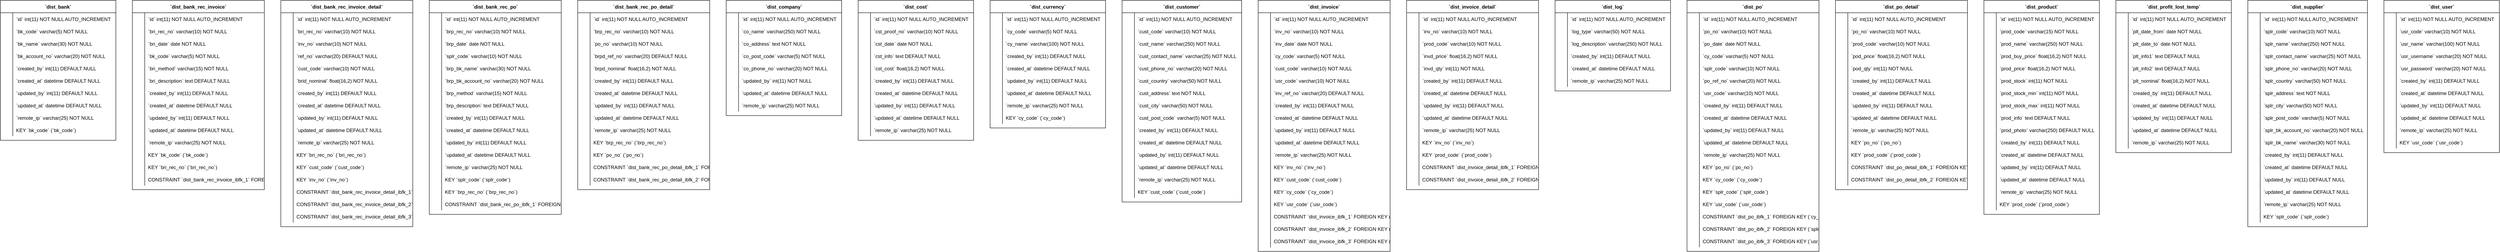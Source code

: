 <mxfile version="13.6.5" type="github">
  <diagram id="bMF77L84sKGF2cYCscbc" name="Page-1">
    <mxGraphModel dx="6293" dy="2747" grid="1" gridSize="10" guides="1" tooltips="1" connect="1" arrows="1" fold="1" page="1" pageScale="1" pageWidth="850" pageHeight="1100" math="0" shadow="0">
      <root>
        <mxCell id="0" />
        <mxCell id="1" parent="0" />
        <mxCell id="9NerI3AJMOgp-plaFXxX-1" value="`dist_bank`" style="shape=table;startSize=30;container=1;collapsible=1;childLayout=tableLayout;fixedRows=1;rowLines=0;fontStyle=1;align=center;resizeLast=1;" vertex="1" parent="1">
          <mxGeometry x="-2670" y="-110" width="280" height="340" as="geometry" />
        </mxCell>
        <mxCell id="9NerI3AJMOgp-plaFXxX-2" value="" style="shape=partialRectangle;collapsible=0;dropTarget=0;pointerEvents=0;fillColor=none;points=[[0,0.5],[1,0.5]];portConstraint=eastwest;top=0;left=0;right=0;bottom=0;" vertex="1" parent="9NerI3AJMOgp-plaFXxX-1">
          <mxGeometry y="30" width="280" height="30" as="geometry" />
        </mxCell>
        <mxCell id="9NerI3AJMOgp-plaFXxX-3" value="" style="shape=partialRectangle;overflow=hidden;connectable=0;fillColor=none;top=0;left=0;bottom=0;right=0;" vertex="1" parent="9NerI3AJMOgp-plaFXxX-2">
          <mxGeometry width="30" height="30" as="geometry" />
        </mxCell>
        <mxCell id="9NerI3AJMOgp-plaFXxX-4" value="`id` int(11) NOT NULL AUTO_INCREMENT" style="shape=partialRectangle;overflow=hidden;connectable=0;fillColor=none;top=0;left=0;bottom=0;right=0;align=left;spacingLeft=6;" vertex="1" parent="9NerI3AJMOgp-plaFXxX-2">
          <mxGeometry x="30" width="250" height="30" as="geometry" />
        </mxCell>
        <mxCell id="9NerI3AJMOgp-plaFXxX-5" value="" style="shape=partialRectangle;collapsible=0;dropTarget=0;pointerEvents=0;fillColor=none;points=[[0,0.5],[1,0.5]];portConstraint=eastwest;top=0;left=0;right=0;bottom=0;" vertex="1" parent="9NerI3AJMOgp-plaFXxX-1">
          <mxGeometry y="60" width="280" height="30" as="geometry" />
        </mxCell>
        <mxCell id="9NerI3AJMOgp-plaFXxX-6" value="" style="shape=partialRectangle;overflow=hidden;connectable=0;fillColor=none;top=0;left=0;bottom=0;right=0;" vertex="1" parent="9NerI3AJMOgp-plaFXxX-5">
          <mxGeometry width="30" height="30" as="geometry" />
        </mxCell>
        <mxCell id="9NerI3AJMOgp-plaFXxX-7" value="`bk_code` varchar(5) NOT NULL" style="shape=partialRectangle;overflow=hidden;connectable=0;fillColor=none;top=0;left=0;bottom=0;right=0;align=left;spacingLeft=6;" vertex="1" parent="9NerI3AJMOgp-plaFXxX-5">
          <mxGeometry x="30" width="250" height="30" as="geometry" />
        </mxCell>
        <mxCell id="9NerI3AJMOgp-plaFXxX-8" value="" style="shape=partialRectangle;collapsible=0;dropTarget=0;pointerEvents=0;fillColor=none;points=[[0,0.5],[1,0.5]];portConstraint=eastwest;top=0;left=0;right=0;bottom=0;" vertex="1" parent="9NerI3AJMOgp-plaFXxX-1">
          <mxGeometry y="90" width="280" height="30" as="geometry" />
        </mxCell>
        <mxCell id="9NerI3AJMOgp-plaFXxX-9" value="" style="shape=partialRectangle;overflow=hidden;connectable=0;fillColor=none;top=0;left=0;bottom=0;right=0;" vertex="1" parent="9NerI3AJMOgp-plaFXxX-8">
          <mxGeometry width="30" height="30" as="geometry" />
        </mxCell>
        <mxCell id="9NerI3AJMOgp-plaFXxX-10" value="`bk_name` varchar(30) NOT NULL" style="shape=partialRectangle;overflow=hidden;connectable=0;fillColor=none;top=0;left=0;bottom=0;right=0;align=left;spacingLeft=6;" vertex="1" parent="9NerI3AJMOgp-plaFXxX-8">
          <mxGeometry x="30" width="250" height="30" as="geometry" />
        </mxCell>
        <mxCell id="9NerI3AJMOgp-plaFXxX-11" value="" style="shape=partialRectangle;collapsible=0;dropTarget=0;pointerEvents=0;fillColor=none;points=[[0,0.5],[1,0.5]];portConstraint=eastwest;top=0;left=0;right=0;bottom=0;" vertex="1" parent="9NerI3AJMOgp-plaFXxX-1">
          <mxGeometry y="120" width="280" height="30" as="geometry" />
        </mxCell>
        <mxCell id="9NerI3AJMOgp-plaFXxX-12" value="" style="shape=partialRectangle;overflow=hidden;connectable=0;fillColor=none;top=0;left=0;bottom=0;right=0;" vertex="1" parent="9NerI3AJMOgp-plaFXxX-11">
          <mxGeometry width="30" height="30" as="geometry" />
        </mxCell>
        <mxCell id="9NerI3AJMOgp-plaFXxX-13" value="`bk_account_no` varchar(20) NOT NULL" style="shape=partialRectangle;overflow=hidden;connectable=0;fillColor=none;top=0;left=0;bottom=0;right=0;align=left;spacingLeft=6;" vertex="1" parent="9NerI3AJMOgp-plaFXxX-11">
          <mxGeometry x="30" width="250" height="30" as="geometry" />
        </mxCell>
        <mxCell id="9NerI3AJMOgp-plaFXxX-14" value="" style="shape=partialRectangle;collapsible=0;dropTarget=0;pointerEvents=0;fillColor=none;points=[[0,0.5],[1,0.5]];portConstraint=eastwest;top=0;left=0;right=0;bottom=0;" vertex="1" parent="9NerI3AJMOgp-plaFXxX-1">
          <mxGeometry y="150" width="280" height="30" as="geometry" />
        </mxCell>
        <mxCell id="9NerI3AJMOgp-plaFXxX-15" value="" style="shape=partialRectangle;overflow=hidden;connectable=0;fillColor=none;top=0;left=0;bottom=0;right=0;" vertex="1" parent="9NerI3AJMOgp-plaFXxX-14">
          <mxGeometry width="30" height="30" as="geometry" />
        </mxCell>
        <mxCell id="9NerI3AJMOgp-plaFXxX-16" value="`created_by` int(11) DEFAULT NULL" style="shape=partialRectangle;overflow=hidden;connectable=0;fillColor=none;top=0;left=0;bottom=0;right=0;align=left;spacingLeft=6;" vertex="1" parent="9NerI3AJMOgp-plaFXxX-14">
          <mxGeometry x="30" width="250" height="30" as="geometry" />
        </mxCell>
        <mxCell id="9NerI3AJMOgp-plaFXxX-17" value="" style="shape=partialRectangle;collapsible=0;dropTarget=0;pointerEvents=0;fillColor=none;points=[[0,0.5],[1,0.5]];portConstraint=eastwest;top=0;left=0;right=0;bottom=0;" vertex="1" parent="9NerI3AJMOgp-plaFXxX-1">
          <mxGeometry y="180" width="280" height="30" as="geometry" />
        </mxCell>
        <mxCell id="9NerI3AJMOgp-plaFXxX-18" value="" style="shape=partialRectangle;overflow=hidden;connectable=0;fillColor=none;top=0;left=0;bottom=0;right=0;" vertex="1" parent="9NerI3AJMOgp-plaFXxX-17">
          <mxGeometry width="30" height="30" as="geometry" />
        </mxCell>
        <mxCell id="9NerI3AJMOgp-plaFXxX-19" value="`created_at` datetime DEFAULT NULL" style="shape=partialRectangle;overflow=hidden;connectable=0;fillColor=none;top=0;left=0;bottom=0;right=0;align=left;spacingLeft=6;" vertex="1" parent="9NerI3AJMOgp-plaFXxX-17">
          <mxGeometry x="30" width="250" height="30" as="geometry" />
        </mxCell>
        <mxCell id="9NerI3AJMOgp-plaFXxX-20" value="" style="shape=partialRectangle;collapsible=0;dropTarget=0;pointerEvents=0;fillColor=none;points=[[0,0.5],[1,0.5]];portConstraint=eastwest;top=0;left=0;right=0;bottom=0;" vertex="1" parent="9NerI3AJMOgp-plaFXxX-1">
          <mxGeometry y="210" width="280" height="30" as="geometry" />
        </mxCell>
        <mxCell id="9NerI3AJMOgp-plaFXxX-21" value="" style="shape=partialRectangle;overflow=hidden;connectable=0;fillColor=none;top=0;left=0;bottom=0;right=0;" vertex="1" parent="9NerI3AJMOgp-plaFXxX-20">
          <mxGeometry width="30" height="30" as="geometry" />
        </mxCell>
        <mxCell id="9NerI3AJMOgp-plaFXxX-22" value="`updated_by` int(11) DEFAULT NULL" style="shape=partialRectangle;overflow=hidden;connectable=0;fillColor=none;top=0;left=0;bottom=0;right=0;align=left;spacingLeft=6;" vertex="1" parent="9NerI3AJMOgp-plaFXxX-20">
          <mxGeometry x="30" width="250" height="30" as="geometry" />
        </mxCell>
        <mxCell id="9NerI3AJMOgp-plaFXxX-23" value="" style="shape=partialRectangle;collapsible=0;dropTarget=0;pointerEvents=0;fillColor=none;points=[[0,0.5],[1,0.5]];portConstraint=eastwest;top=0;left=0;right=0;bottom=0;" vertex="1" parent="9NerI3AJMOgp-plaFXxX-1">
          <mxGeometry y="240" width="280" height="30" as="geometry" />
        </mxCell>
        <mxCell id="9NerI3AJMOgp-plaFXxX-24" value="" style="shape=partialRectangle;overflow=hidden;connectable=0;fillColor=none;top=0;left=0;bottom=0;right=0;" vertex="1" parent="9NerI3AJMOgp-plaFXxX-23">
          <mxGeometry width="30" height="30" as="geometry" />
        </mxCell>
        <mxCell id="9NerI3AJMOgp-plaFXxX-25" value="`updated_at` datetime DEFAULT NULL" style="shape=partialRectangle;overflow=hidden;connectable=0;fillColor=none;top=0;left=0;bottom=0;right=0;align=left;spacingLeft=6;" vertex="1" parent="9NerI3AJMOgp-plaFXxX-23">
          <mxGeometry x="30" width="250" height="30" as="geometry" />
        </mxCell>
        <mxCell id="9NerI3AJMOgp-plaFXxX-26" value="" style="shape=partialRectangle;collapsible=0;dropTarget=0;pointerEvents=0;fillColor=none;points=[[0,0.5],[1,0.5]];portConstraint=eastwest;top=0;left=0;right=0;bottom=0;" vertex="1" parent="9NerI3AJMOgp-plaFXxX-1">
          <mxGeometry y="270" width="280" height="30" as="geometry" />
        </mxCell>
        <mxCell id="9NerI3AJMOgp-plaFXxX-27" value="" style="shape=partialRectangle;overflow=hidden;connectable=0;fillColor=none;top=0;left=0;bottom=0;right=0;" vertex="1" parent="9NerI3AJMOgp-plaFXxX-26">
          <mxGeometry width="30" height="30" as="geometry" />
        </mxCell>
        <mxCell id="9NerI3AJMOgp-plaFXxX-28" value="`remote_ip` varchar(25) NOT NULL" style="shape=partialRectangle;overflow=hidden;connectable=0;fillColor=none;top=0;left=0;bottom=0;right=0;align=left;spacingLeft=6;" vertex="1" parent="9NerI3AJMOgp-plaFXxX-26">
          <mxGeometry x="30" width="250" height="30" as="geometry" />
        </mxCell>
        <mxCell id="9NerI3AJMOgp-plaFXxX-29" value="" style="shape=partialRectangle;collapsible=0;dropTarget=0;pointerEvents=0;fillColor=none;points=[[0,0.5],[1,0.5]];portConstraint=eastwest;top=0;left=0;right=0;bottom=0;" vertex="1" parent="9NerI3AJMOgp-plaFXxX-1">
          <mxGeometry y="300" width="280" height="30" as="geometry" />
        </mxCell>
        <mxCell id="9NerI3AJMOgp-plaFXxX-30" value="" style="shape=partialRectangle;overflow=hidden;connectable=0;fillColor=none;top=0;left=0;bottom=0;right=0;" vertex="1" parent="9NerI3AJMOgp-plaFXxX-29">
          <mxGeometry width="30" height="30" as="geometry" />
        </mxCell>
        <mxCell id="9NerI3AJMOgp-plaFXxX-31" value="KEY `bk_code` (`bk_code`)" style="shape=partialRectangle;overflow=hidden;connectable=0;fillColor=none;top=0;left=0;bottom=0;right=0;align=left;spacingLeft=6;" vertex="1" parent="9NerI3AJMOgp-plaFXxX-29">
          <mxGeometry x="30" width="250" height="30" as="geometry" />
        </mxCell>
        <mxCell id="9NerI3AJMOgp-plaFXxX-32" value="`dist_bank_rec_invoice`" style="shape=table;startSize=30;container=1;collapsible=1;childLayout=tableLayout;fixedRows=1;rowLines=0;fontStyle=1;align=center;resizeLast=1;" vertex="1" parent="1">
          <mxGeometry x="-2350" y="-110" width="320" height="460" as="geometry" />
        </mxCell>
        <mxCell id="9NerI3AJMOgp-plaFXxX-33" value="" style="shape=partialRectangle;collapsible=0;dropTarget=0;pointerEvents=0;fillColor=none;points=[[0,0.5],[1,0.5]];portConstraint=eastwest;top=0;left=0;right=0;bottom=0;" vertex="1" parent="9NerI3AJMOgp-plaFXxX-32">
          <mxGeometry y="30" width="320" height="30" as="geometry" />
        </mxCell>
        <mxCell id="9NerI3AJMOgp-plaFXxX-34" value="" style="shape=partialRectangle;overflow=hidden;connectable=0;fillColor=none;top=0;left=0;bottom=0;right=0;" vertex="1" parent="9NerI3AJMOgp-plaFXxX-33">
          <mxGeometry width="30" height="30" as="geometry" />
        </mxCell>
        <mxCell id="9NerI3AJMOgp-plaFXxX-35" value="`id` int(11) NOT NULL AUTO_INCREMENT" style="shape=partialRectangle;overflow=hidden;connectable=0;fillColor=none;top=0;left=0;bottom=0;right=0;align=left;spacingLeft=6;" vertex="1" parent="9NerI3AJMOgp-plaFXxX-33">
          <mxGeometry x="30" width="290" height="30" as="geometry" />
        </mxCell>
        <mxCell id="9NerI3AJMOgp-plaFXxX-36" value="" style="shape=partialRectangle;collapsible=0;dropTarget=0;pointerEvents=0;fillColor=none;points=[[0,0.5],[1,0.5]];portConstraint=eastwest;top=0;left=0;right=0;bottom=0;" vertex="1" parent="9NerI3AJMOgp-plaFXxX-32">
          <mxGeometry y="60" width="320" height="30" as="geometry" />
        </mxCell>
        <mxCell id="9NerI3AJMOgp-plaFXxX-37" value="" style="shape=partialRectangle;overflow=hidden;connectable=0;fillColor=none;top=0;left=0;bottom=0;right=0;" vertex="1" parent="9NerI3AJMOgp-plaFXxX-36">
          <mxGeometry width="30" height="30" as="geometry" />
        </mxCell>
        <mxCell id="9NerI3AJMOgp-plaFXxX-38" value="`bri_rec_no` varchar(10) NOT NULL" style="shape=partialRectangle;overflow=hidden;connectable=0;fillColor=none;top=0;left=0;bottom=0;right=0;align=left;spacingLeft=6;" vertex="1" parent="9NerI3AJMOgp-plaFXxX-36">
          <mxGeometry x="30" width="290" height="30" as="geometry" />
        </mxCell>
        <mxCell id="9NerI3AJMOgp-plaFXxX-39" value="" style="shape=partialRectangle;collapsible=0;dropTarget=0;pointerEvents=0;fillColor=none;points=[[0,0.5],[1,0.5]];portConstraint=eastwest;top=0;left=0;right=0;bottom=0;" vertex="1" parent="9NerI3AJMOgp-plaFXxX-32">
          <mxGeometry y="90" width="320" height="30" as="geometry" />
        </mxCell>
        <mxCell id="9NerI3AJMOgp-plaFXxX-40" value="" style="shape=partialRectangle;overflow=hidden;connectable=0;fillColor=none;top=0;left=0;bottom=0;right=0;" vertex="1" parent="9NerI3AJMOgp-plaFXxX-39">
          <mxGeometry width="30" height="30" as="geometry" />
        </mxCell>
        <mxCell id="9NerI3AJMOgp-plaFXxX-41" value="`bri_date` date NOT NULL" style="shape=partialRectangle;overflow=hidden;connectable=0;fillColor=none;top=0;left=0;bottom=0;right=0;align=left;spacingLeft=6;" vertex="1" parent="9NerI3AJMOgp-plaFXxX-39">
          <mxGeometry x="30" width="290" height="30" as="geometry" />
        </mxCell>
        <mxCell id="9NerI3AJMOgp-plaFXxX-42" value="" style="shape=partialRectangle;collapsible=0;dropTarget=0;pointerEvents=0;fillColor=none;points=[[0,0.5],[1,0.5]];portConstraint=eastwest;top=0;left=0;right=0;bottom=0;" vertex="1" parent="9NerI3AJMOgp-plaFXxX-32">
          <mxGeometry y="120" width="320" height="30" as="geometry" />
        </mxCell>
        <mxCell id="9NerI3AJMOgp-plaFXxX-43" value="" style="shape=partialRectangle;overflow=hidden;connectable=0;fillColor=none;top=0;left=0;bottom=0;right=0;" vertex="1" parent="9NerI3AJMOgp-plaFXxX-42">
          <mxGeometry width="30" height="30" as="geometry" />
        </mxCell>
        <mxCell id="9NerI3AJMOgp-plaFXxX-44" value="`bk_code` varchar(5) NOT NULL" style="shape=partialRectangle;overflow=hidden;connectable=0;fillColor=none;top=0;left=0;bottom=0;right=0;align=left;spacingLeft=6;" vertex="1" parent="9NerI3AJMOgp-plaFXxX-42">
          <mxGeometry x="30" width="290" height="30" as="geometry" />
        </mxCell>
        <mxCell id="9NerI3AJMOgp-plaFXxX-45" value="" style="shape=partialRectangle;collapsible=0;dropTarget=0;pointerEvents=0;fillColor=none;points=[[0,0.5],[1,0.5]];portConstraint=eastwest;top=0;left=0;right=0;bottom=0;" vertex="1" parent="9NerI3AJMOgp-plaFXxX-32">
          <mxGeometry y="150" width="320" height="30" as="geometry" />
        </mxCell>
        <mxCell id="9NerI3AJMOgp-plaFXxX-46" value="" style="shape=partialRectangle;overflow=hidden;connectable=0;fillColor=none;top=0;left=0;bottom=0;right=0;" vertex="1" parent="9NerI3AJMOgp-plaFXxX-45">
          <mxGeometry width="30" height="30" as="geometry" />
        </mxCell>
        <mxCell id="9NerI3AJMOgp-plaFXxX-47" value="`bri_method` varchar(15) NOT NULL" style="shape=partialRectangle;overflow=hidden;connectable=0;fillColor=none;top=0;left=0;bottom=0;right=0;align=left;spacingLeft=6;" vertex="1" parent="9NerI3AJMOgp-plaFXxX-45">
          <mxGeometry x="30" width="290" height="30" as="geometry" />
        </mxCell>
        <mxCell id="9NerI3AJMOgp-plaFXxX-48" value="" style="shape=partialRectangle;collapsible=0;dropTarget=0;pointerEvents=0;fillColor=none;points=[[0,0.5],[1,0.5]];portConstraint=eastwest;top=0;left=0;right=0;bottom=0;" vertex="1" parent="9NerI3AJMOgp-plaFXxX-32">
          <mxGeometry y="180" width="320" height="30" as="geometry" />
        </mxCell>
        <mxCell id="9NerI3AJMOgp-plaFXxX-49" value="" style="shape=partialRectangle;overflow=hidden;connectable=0;fillColor=none;top=0;left=0;bottom=0;right=0;" vertex="1" parent="9NerI3AJMOgp-plaFXxX-48">
          <mxGeometry width="30" height="30" as="geometry" />
        </mxCell>
        <mxCell id="9NerI3AJMOgp-plaFXxX-50" value="`bri_description` text DEFAULT NULL" style="shape=partialRectangle;overflow=hidden;connectable=0;fillColor=none;top=0;left=0;bottom=0;right=0;align=left;spacingLeft=6;" vertex="1" parent="9NerI3AJMOgp-plaFXxX-48">
          <mxGeometry x="30" width="290" height="30" as="geometry" />
        </mxCell>
        <mxCell id="9NerI3AJMOgp-plaFXxX-51" value="" style="shape=partialRectangle;collapsible=0;dropTarget=0;pointerEvents=0;fillColor=none;points=[[0,0.5],[1,0.5]];portConstraint=eastwest;top=0;left=0;right=0;bottom=0;" vertex="1" parent="9NerI3AJMOgp-plaFXxX-32">
          <mxGeometry y="210" width="320" height="30" as="geometry" />
        </mxCell>
        <mxCell id="9NerI3AJMOgp-plaFXxX-52" value="" style="shape=partialRectangle;overflow=hidden;connectable=0;fillColor=none;top=0;left=0;bottom=0;right=0;" vertex="1" parent="9NerI3AJMOgp-plaFXxX-51">
          <mxGeometry width="30" height="30" as="geometry" />
        </mxCell>
        <mxCell id="9NerI3AJMOgp-plaFXxX-53" value="`created_by` int(11) DEFAULT NULL" style="shape=partialRectangle;overflow=hidden;connectable=0;fillColor=none;top=0;left=0;bottom=0;right=0;align=left;spacingLeft=6;" vertex="1" parent="9NerI3AJMOgp-plaFXxX-51">
          <mxGeometry x="30" width="290" height="30" as="geometry" />
        </mxCell>
        <mxCell id="9NerI3AJMOgp-plaFXxX-54" value="" style="shape=partialRectangle;collapsible=0;dropTarget=0;pointerEvents=0;fillColor=none;points=[[0,0.5],[1,0.5]];portConstraint=eastwest;top=0;left=0;right=0;bottom=0;" vertex="1" parent="9NerI3AJMOgp-plaFXxX-32">
          <mxGeometry y="240" width="320" height="30" as="geometry" />
        </mxCell>
        <mxCell id="9NerI3AJMOgp-plaFXxX-55" value="" style="shape=partialRectangle;overflow=hidden;connectable=0;fillColor=none;top=0;left=0;bottom=0;right=0;" vertex="1" parent="9NerI3AJMOgp-plaFXxX-54">
          <mxGeometry width="30" height="30" as="geometry" />
        </mxCell>
        <mxCell id="9NerI3AJMOgp-plaFXxX-56" value="`created_at` datetime DEFAULT NULL" style="shape=partialRectangle;overflow=hidden;connectable=0;fillColor=none;top=0;left=0;bottom=0;right=0;align=left;spacingLeft=6;" vertex="1" parent="9NerI3AJMOgp-plaFXxX-54">
          <mxGeometry x="30" width="290" height="30" as="geometry" />
        </mxCell>
        <mxCell id="9NerI3AJMOgp-plaFXxX-57" value="" style="shape=partialRectangle;collapsible=0;dropTarget=0;pointerEvents=0;fillColor=none;points=[[0,0.5],[1,0.5]];portConstraint=eastwest;top=0;left=0;right=0;bottom=0;" vertex="1" parent="9NerI3AJMOgp-plaFXxX-32">
          <mxGeometry y="270" width="320" height="30" as="geometry" />
        </mxCell>
        <mxCell id="9NerI3AJMOgp-plaFXxX-58" value="" style="shape=partialRectangle;overflow=hidden;connectable=0;fillColor=none;top=0;left=0;bottom=0;right=0;" vertex="1" parent="9NerI3AJMOgp-plaFXxX-57">
          <mxGeometry width="30" height="30" as="geometry" />
        </mxCell>
        <mxCell id="9NerI3AJMOgp-plaFXxX-59" value="`updated_by` int(11) DEFAULT NULL" style="shape=partialRectangle;overflow=hidden;connectable=0;fillColor=none;top=0;left=0;bottom=0;right=0;align=left;spacingLeft=6;" vertex="1" parent="9NerI3AJMOgp-plaFXxX-57">
          <mxGeometry x="30" width="290" height="30" as="geometry" />
        </mxCell>
        <mxCell id="9NerI3AJMOgp-plaFXxX-60" value="" style="shape=partialRectangle;collapsible=0;dropTarget=0;pointerEvents=0;fillColor=none;points=[[0,0.5],[1,0.5]];portConstraint=eastwest;top=0;left=0;right=0;bottom=0;" vertex="1" parent="9NerI3AJMOgp-plaFXxX-32">
          <mxGeometry y="300" width="320" height="30" as="geometry" />
        </mxCell>
        <mxCell id="9NerI3AJMOgp-plaFXxX-61" value="" style="shape=partialRectangle;overflow=hidden;connectable=0;fillColor=none;top=0;left=0;bottom=0;right=0;" vertex="1" parent="9NerI3AJMOgp-plaFXxX-60">
          <mxGeometry width="30" height="30" as="geometry" />
        </mxCell>
        <mxCell id="9NerI3AJMOgp-plaFXxX-62" value="`updated_at` datetime DEFAULT NULL" style="shape=partialRectangle;overflow=hidden;connectable=0;fillColor=none;top=0;left=0;bottom=0;right=0;align=left;spacingLeft=6;" vertex="1" parent="9NerI3AJMOgp-plaFXxX-60">
          <mxGeometry x="30" width="290" height="30" as="geometry" />
        </mxCell>
        <mxCell id="9NerI3AJMOgp-plaFXxX-63" value="" style="shape=partialRectangle;collapsible=0;dropTarget=0;pointerEvents=0;fillColor=none;points=[[0,0.5],[1,0.5]];portConstraint=eastwest;top=0;left=0;right=0;bottom=0;" vertex="1" parent="9NerI3AJMOgp-plaFXxX-32">
          <mxGeometry y="330" width="320" height="30" as="geometry" />
        </mxCell>
        <mxCell id="9NerI3AJMOgp-plaFXxX-64" value="" style="shape=partialRectangle;overflow=hidden;connectable=0;fillColor=none;top=0;left=0;bottom=0;right=0;" vertex="1" parent="9NerI3AJMOgp-plaFXxX-63">
          <mxGeometry width="30" height="30" as="geometry" />
        </mxCell>
        <mxCell id="9NerI3AJMOgp-plaFXxX-65" value="`remote_ip` varchar(25) NOT NULL" style="shape=partialRectangle;overflow=hidden;connectable=0;fillColor=none;top=0;left=0;bottom=0;right=0;align=left;spacingLeft=6;" vertex="1" parent="9NerI3AJMOgp-plaFXxX-63">
          <mxGeometry x="30" width="290" height="30" as="geometry" />
        </mxCell>
        <mxCell id="9NerI3AJMOgp-plaFXxX-66" value="" style="shape=partialRectangle;collapsible=0;dropTarget=0;pointerEvents=0;fillColor=none;points=[[0,0.5],[1,0.5]];portConstraint=eastwest;top=0;left=0;right=0;bottom=0;" vertex="1" parent="9NerI3AJMOgp-plaFXxX-32">
          <mxGeometry y="360" width="320" height="30" as="geometry" />
        </mxCell>
        <mxCell id="9NerI3AJMOgp-plaFXxX-67" value="" style="shape=partialRectangle;overflow=hidden;connectable=0;fillColor=none;top=0;left=0;bottom=0;right=0;" vertex="1" parent="9NerI3AJMOgp-plaFXxX-66">
          <mxGeometry width="30" height="30" as="geometry" />
        </mxCell>
        <mxCell id="9NerI3AJMOgp-plaFXxX-68" value="KEY `bk_code` (`bk_code`)" style="shape=partialRectangle;overflow=hidden;connectable=0;fillColor=none;top=0;left=0;bottom=0;right=0;align=left;spacingLeft=6;" vertex="1" parent="9NerI3AJMOgp-plaFXxX-66">
          <mxGeometry x="30" width="290" height="30" as="geometry" />
        </mxCell>
        <mxCell id="9NerI3AJMOgp-plaFXxX-69" value="" style="shape=partialRectangle;collapsible=0;dropTarget=0;pointerEvents=0;fillColor=none;points=[[0,0.5],[1,0.5]];portConstraint=eastwest;top=0;left=0;right=0;bottom=0;" vertex="1" parent="9NerI3AJMOgp-plaFXxX-32">
          <mxGeometry y="390" width="320" height="30" as="geometry" />
        </mxCell>
        <mxCell id="9NerI3AJMOgp-plaFXxX-70" value="" style="shape=partialRectangle;overflow=hidden;connectable=0;fillColor=none;top=0;left=0;bottom=0;right=0;" vertex="1" parent="9NerI3AJMOgp-plaFXxX-69">
          <mxGeometry width="30" height="30" as="geometry" />
        </mxCell>
        <mxCell id="9NerI3AJMOgp-plaFXxX-71" value="KEY `bri_rec_no` (`bri_rec_no`)" style="shape=partialRectangle;overflow=hidden;connectable=0;fillColor=none;top=0;left=0;bottom=0;right=0;align=left;spacingLeft=6;" vertex="1" parent="9NerI3AJMOgp-plaFXxX-69">
          <mxGeometry x="30" width="290" height="30" as="geometry" />
        </mxCell>
        <mxCell id="9NerI3AJMOgp-plaFXxX-72" value="" style="shape=partialRectangle;collapsible=0;dropTarget=0;pointerEvents=0;fillColor=none;points=[[0,0.5],[1,0.5]];portConstraint=eastwest;top=0;left=0;right=0;bottom=0;" vertex="1" parent="9NerI3AJMOgp-plaFXxX-32">
          <mxGeometry y="420" width="320" height="30" as="geometry" />
        </mxCell>
        <mxCell id="9NerI3AJMOgp-plaFXxX-73" value="" style="shape=partialRectangle;overflow=hidden;connectable=0;fillColor=none;top=0;left=0;bottom=0;right=0;" vertex="1" parent="9NerI3AJMOgp-plaFXxX-72">
          <mxGeometry width="30" height="30" as="geometry" />
        </mxCell>
        <mxCell id="9NerI3AJMOgp-plaFXxX-74" value="CONSTRAINT `dist_bank_rec_invoice_ibfk_1` FOREIGN KEY (`bk_code`) REFERENCES `dist_bank` (`bk_code`)" style="shape=partialRectangle;overflow=hidden;connectable=0;fillColor=none;top=0;left=0;bottom=0;right=0;align=left;spacingLeft=6;" vertex="1" parent="9NerI3AJMOgp-plaFXxX-72">
          <mxGeometry x="30" width="290" height="30" as="geometry" />
        </mxCell>
        <mxCell id="9NerI3AJMOgp-plaFXxX-75" value="`dist_bank_rec_invoice_detail`" style="shape=table;startSize=30;container=1;collapsible=1;childLayout=tableLayout;fixedRows=1;rowLines=0;fontStyle=1;align=center;resizeLast=1;" vertex="1" parent="1">
          <mxGeometry x="-1990" y="-110" width="320" height="550" as="geometry" />
        </mxCell>
        <mxCell id="9NerI3AJMOgp-plaFXxX-76" value="" style="shape=partialRectangle;collapsible=0;dropTarget=0;pointerEvents=0;fillColor=none;points=[[0,0.5],[1,0.5]];portConstraint=eastwest;top=0;left=0;right=0;bottom=0;" vertex="1" parent="9NerI3AJMOgp-plaFXxX-75">
          <mxGeometry y="30" width="320" height="30" as="geometry" />
        </mxCell>
        <mxCell id="9NerI3AJMOgp-plaFXxX-77" value="" style="shape=partialRectangle;overflow=hidden;connectable=0;fillColor=none;top=0;left=0;bottom=0;right=0;" vertex="1" parent="9NerI3AJMOgp-plaFXxX-76">
          <mxGeometry width="30" height="30" as="geometry" />
        </mxCell>
        <mxCell id="9NerI3AJMOgp-plaFXxX-78" value="`id` int(11) NOT NULL AUTO_INCREMENT" style="shape=partialRectangle;overflow=hidden;connectable=0;fillColor=none;top=0;left=0;bottom=0;right=0;align=left;spacingLeft=6;" vertex="1" parent="9NerI3AJMOgp-plaFXxX-76">
          <mxGeometry x="30" width="290" height="30" as="geometry" />
        </mxCell>
        <mxCell id="9NerI3AJMOgp-plaFXxX-79" value="" style="shape=partialRectangle;collapsible=0;dropTarget=0;pointerEvents=0;fillColor=none;points=[[0,0.5],[1,0.5]];portConstraint=eastwest;top=0;left=0;right=0;bottom=0;" vertex="1" parent="9NerI3AJMOgp-plaFXxX-75">
          <mxGeometry y="60" width="320" height="30" as="geometry" />
        </mxCell>
        <mxCell id="9NerI3AJMOgp-plaFXxX-80" value="" style="shape=partialRectangle;overflow=hidden;connectable=0;fillColor=none;top=0;left=0;bottom=0;right=0;" vertex="1" parent="9NerI3AJMOgp-plaFXxX-79">
          <mxGeometry width="30" height="30" as="geometry" />
        </mxCell>
        <mxCell id="9NerI3AJMOgp-plaFXxX-81" value="`bri_rec_no` varchar(10) NOT NULL" style="shape=partialRectangle;overflow=hidden;connectable=0;fillColor=none;top=0;left=0;bottom=0;right=0;align=left;spacingLeft=6;" vertex="1" parent="9NerI3AJMOgp-plaFXxX-79">
          <mxGeometry x="30" width="290" height="30" as="geometry" />
        </mxCell>
        <mxCell id="9NerI3AJMOgp-plaFXxX-82" value="" style="shape=partialRectangle;collapsible=0;dropTarget=0;pointerEvents=0;fillColor=none;points=[[0,0.5],[1,0.5]];portConstraint=eastwest;top=0;left=0;right=0;bottom=0;" vertex="1" parent="9NerI3AJMOgp-plaFXxX-75">
          <mxGeometry y="90" width="320" height="30" as="geometry" />
        </mxCell>
        <mxCell id="9NerI3AJMOgp-plaFXxX-83" value="" style="shape=partialRectangle;overflow=hidden;connectable=0;fillColor=none;top=0;left=0;bottom=0;right=0;" vertex="1" parent="9NerI3AJMOgp-plaFXxX-82">
          <mxGeometry width="30" height="30" as="geometry" />
        </mxCell>
        <mxCell id="9NerI3AJMOgp-plaFXxX-84" value="`inv_no` varchar(10) NOT NULL" style="shape=partialRectangle;overflow=hidden;connectable=0;fillColor=none;top=0;left=0;bottom=0;right=0;align=left;spacingLeft=6;" vertex="1" parent="9NerI3AJMOgp-plaFXxX-82">
          <mxGeometry x="30" width="290" height="30" as="geometry" />
        </mxCell>
        <mxCell id="9NerI3AJMOgp-plaFXxX-85" value="" style="shape=partialRectangle;collapsible=0;dropTarget=0;pointerEvents=0;fillColor=none;points=[[0,0.5],[1,0.5]];portConstraint=eastwest;top=0;left=0;right=0;bottom=0;" vertex="1" parent="9NerI3AJMOgp-plaFXxX-75">
          <mxGeometry y="120" width="320" height="30" as="geometry" />
        </mxCell>
        <mxCell id="9NerI3AJMOgp-plaFXxX-86" value="" style="shape=partialRectangle;overflow=hidden;connectable=0;fillColor=none;top=0;left=0;bottom=0;right=0;" vertex="1" parent="9NerI3AJMOgp-plaFXxX-85">
          <mxGeometry width="30" height="30" as="geometry" />
        </mxCell>
        <mxCell id="9NerI3AJMOgp-plaFXxX-87" value="`ref_no` varchar(20) DEFAULT NULL" style="shape=partialRectangle;overflow=hidden;connectable=0;fillColor=none;top=0;left=0;bottom=0;right=0;align=left;spacingLeft=6;" vertex="1" parent="9NerI3AJMOgp-plaFXxX-85">
          <mxGeometry x="30" width="290" height="30" as="geometry" />
        </mxCell>
        <mxCell id="9NerI3AJMOgp-plaFXxX-88" value="" style="shape=partialRectangle;collapsible=0;dropTarget=0;pointerEvents=0;fillColor=none;points=[[0,0.5],[1,0.5]];portConstraint=eastwest;top=0;left=0;right=0;bottom=0;" vertex="1" parent="9NerI3AJMOgp-plaFXxX-75">
          <mxGeometry y="150" width="320" height="30" as="geometry" />
        </mxCell>
        <mxCell id="9NerI3AJMOgp-plaFXxX-89" value="" style="shape=partialRectangle;overflow=hidden;connectable=0;fillColor=none;top=0;left=0;bottom=0;right=0;" vertex="1" parent="9NerI3AJMOgp-plaFXxX-88">
          <mxGeometry width="30" height="30" as="geometry" />
        </mxCell>
        <mxCell id="9NerI3AJMOgp-plaFXxX-90" value="`cust_code` varchar(10) NOT NULL" style="shape=partialRectangle;overflow=hidden;connectable=0;fillColor=none;top=0;left=0;bottom=0;right=0;align=left;spacingLeft=6;" vertex="1" parent="9NerI3AJMOgp-plaFXxX-88">
          <mxGeometry x="30" width="290" height="30" as="geometry" />
        </mxCell>
        <mxCell id="9NerI3AJMOgp-plaFXxX-91" value="" style="shape=partialRectangle;collapsible=0;dropTarget=0;pointerEvents=0;fillColor=none;points=[[0,0.5],[1,0.5]];portConstraint=eastwest;top=0;left=0;right=0;bottom=0;" vertex="1" parent="9NerI3AJMOgp-plaFXxX-75">
          <mxGeometry y="180" width="320" height="30" as="geometry" />
        </mxCell>
        <mxCell id="9NerI3AJMOgp-plaFXxX-92" value="" style="shape=partialRectangle;overflow=hidden;connectable=0;fillColor=none;top=0;left=0;bottom=0;right=0;" vertex="1" parent="9NerI3AJMOgp-plaFXxX-91">
          <mxGeometry width="30" height="30" as="geometry" />
        </mxCell>
        <mxCell id="9NerI3AJMOgp-plaFXxX-93" value="`brid_nominal` float(16,2) NOT NULL" style="shape=partialRectangle;overflow=hidden;connectable=0;fillColor=none;top=0;left=0;bottom=0;right=0;align=left;spacingLeft=6;" vertex="1" parent="9NerI3AJMOgp-plaFXxX-91">
          <mxGeometry x="30" width="290" height="30" as="geometry" />
        </mxCell>
        <mxCell id="9NerI3AJMOgp-plaFXxX-94" value="" style="shape=partialRectangle;collapsible=0;dropTarget=0;pointerEvents=0;fillColor=none;points=[[0,0.5],[1,0.5]];portConstraint=eastwest;top=0;left=0;right=0;bottom=0;" vertex="1" parent="9NerI3AJMOgp-plaFXxX-75">
          <mxGeometry y="210" width="320" height="30" as="geometry" />
        </mxCell>
        <mxCell id="9NerI3AJMOgp-plaFXxX-95" value="" style="shape=partialRectangle;overflow=hidden;connectable=0;fillColor=none;top=0;left=0;bottom=0;right=0;" vertex="1" parent="9NerI3AJMOgp-plaFXxX-94">
          <mxGeometry width="30" height="30" as="geometry" />
        </mxCell>
        <mxCell id="9NerI3AJMOgp-plaFXxX-96" value="`created_by` int(11) DEFAULT NULL" style="shape=partialRectangle;overflow=hidden;connectable=0;fillColor=none;top=0;left=0;bottom=0;right=0;align=left;spacingLeft=6;" vertex="1" parent="9NerI3AJMOgp-plaFXxX-94">
          <mxGeometry x="30" width="290" height="30" as="geometry" />
        </mxCell>
        <mxCell id="9NerI3AJMOgp-plaFXxX-97" value="" style="shape=partialRectangle;collapsible=0;dropTarget=0;pointerEvents=0;fillColor=none;points=[[0,0.5],[1,0.5]];portConstraint=eastwest;top=0;left=0;right=0;bottom=0;" vertex="1" parent="9NerI3AJMOgp-plaFXxX-75">
          <mxGeometry y="240" width="320" height="30" as="geometry" />
        </mxCell>
        <mxCell id="9NerI3AJMOgp-plaFXxX-98" value="" style="shape=partialRectangle;overflow=hidden;connectable=0;fillColor=none;top=0;left=0;bottom=0;right=0;" vertex="1" parent="9NerI3AJMOgp-plaFXxX-97">
          <mxGeometry width="30" height="30" as="geometry" />
        </mxCell>
        <mxCell id="9NerI3AJMOgp-plaFXxX-99" value="`created_at` datetime DEFAULT NULL" style="shape=partialRectangle;overflow=hidden;connectable=0;fillColor=none;top=0;left=0;bottom=0;right=0;align=left;spacingLeft=6;" vertex="1" parent="9NerI3AJMOgp-plaFXxX-97">
          <mxGeometry x="30" width="290" height="30" as="geometry" />
        </mxCell>
        <mxCell id="9NerI3AJMOgp-plaFXxX-100" value="" style="shape=partialRectangle;collapsible=0;dropTarget=0;pointerEvents=0;fillColor=none;points=[[0,0.5],[1,0.5]];portConstraint=eastwest;top=0;left=0;right=0;bottom=0;" vertex="1" parent="9NerI3AJMOgp-plaFXxX-75">
          <mxGeometry y="270" width="320" height="30" as="geometry" />
        </mxCell>
        <mxCell id="9NerI3AJMOgp-plaFXxX-101" value="" style="shape=partialRectangle;overflow=hidden;connectable=0;fillColor=none;top=0;left=0;bottom=0;right=0;" vertex="1" parent="9NerI3AJMOgp-plaFXxX-100">
          <mxGeometry width="30" height="30" as="geometry" />
        </mxCell>
        <mxCell id="9NerI3AJMOgp-plaFXxX-102" value="`updated_by` int(11) DEFAULT NULL" style="shape=partialRectangle;overflow=hidden;connectable=0;fillColor=none;top=0;left=0;bottom=0;right=0;align=left;spacingLeft=6;" vertex="1" parent="9NerI3AJMOgp-plaFXxX-100">
          <mxGeometry x="30" width="290" height="30" as="geometry" />
        </mxCell>
        <mxCell id="9NerI3AJMOgp-plaFXxX-103" value="" style="shape=partialRectangle;collapsible=0;dropTarget=0;pointerEvents=0;fillColor=none;points=[[0,0.5],[1,0.5]];portConstraint=eastwest;top=0;left=0;right=0;bottom=0;" vertex="1" parent="9NerI3AJMOgp-plaFXxX-75">
          <mxGeometry y="300" width="320" height="30" as="geometry" />
        </mxCell>
        <mxCell id="9NerI3AJMOgp-plaFXxX-104" value="" style="shape=partialRectangle;overflow=hidden;connectable=0;fillColor=none;top=0;left=0;bottom=0;right=0;" vertex="1" parent="9NerI3AJMOgp-plaFXxX-103">
          <mxGeometry width="30" height="30" as="geometry" />
        </mxCell>
        <mxCell id="9NerI3AJMOgp-plaFXxX-105" value="`updated_at` datetime DEFAULT NULL" style="shape=partialRectangle;overflow=hidden;connectable=0;fillColor=none;top=0;left=0;bottom=0;right=0;align=left;spacingLeft=6;" vertex="1" parent="9NerI3AJMOgp-plaFXxX-103">
          <mxGeometry x="30" width="290" height="30" as="geometry" />
        </mxCell>
        <mxCell id="9NerI3AJMOgp-plaFXxX-106" value="" style="shape=partialRectangle;collapsible=0;dropTarget=0;pointerEvents=0;fillColor=none;points=[[0,0.5],[1,0.5]];portConstraint=eastwest;top=0;left=0;right=0;bottom=0;" vertex="1" parent="9NerI3AJMOgp-plaFXxX-75">
          <mxGeometry y="330" width="320" height="30" as="geometry" />
        </mxCell>
        <mxCell id="9NerI3AJMOgp-plaFXxX-107" value="" style="shape=partialRectangle;overflow=hidden;connectable=0;fillColor=none;top=0;left=0;bottom=0;right=0;" vertex="1" parent="9NerI3AJMOgp-plaFXxX-106">
          <mxGeometry width="30" height="30" as="geometry" />
        </mxCell>
        <mxCell id="9NerI3AJMOgp-plaFXxX-108" value="`remote_ip` varchar(25) NOT NULL" style="shape=partialRectangle;overflow=hidden;connectable=0;fillColor=none;top=0;left=0;bottom=0;right=0;align=left;spacingLeft=6;" vertex="1" parent="9NerI3AJMOgp-plaFXxX-106">
          <mxGeometry x="30" width="290" height="30" as="geometry" />
        </mxCell>
        <mxCell id="9NerI3AJMOgp-plaFXxX-109" value="" style="shape=partialRectangle;collapsible=0;dropTarget=0;pointerEvents=0;fillColor=none;points=[[0,0.5],[1,0.5]];portConstraint=eastwest;top=0;left=0;right=0;bottom=0;" vertex="1" parent="9NerI3AJMOgp-plaFXxX-75">
          <mxGeometry y="360" width="320" height="30" as="geometry" />
        </mxCell>
        <mxCell id="9NerI3AJMOgp-plaFXxX-110" value="" style="shape=partialRectangle;overflow=hidden;connectable=0;fillColor=none;top=0;left=0;bottom=0;right=0;" vertex="1" parent="9NerI3AJMOgp-plaFXxX-109">
          <mxGeometry width="30" height="30" as="geometry" />
        </mxCell>
        <mxCell id="9NerI3AJMOgp-plaFXxX-111" value="KEY `bri_rec_no` (`bri_rec_no`)" style="shape=partialRectangle;overflow=hidden;connectable=0;fillColor=none;top=0;left=0;bottom=0;right=0;align=left;spacingLeft=6;" vertex="1" parent="9NerI3AJMOgp-plaFXxX-109">
          <mxGeometry x="30" width="290" height="30" as="geometry" />
        </mxCell>
        <mxCell id="9NerI3AJMOgp-plaFXxX-112" value="" style="shape=partialRectangle;collapsible=0;dropTarget=0;pointerEvents=0;fillColor=none;points=[[0,0.5],[1,0.5]];portConstraint=eastwest;top=0;left=0;right=0;bottom=0;" vertex="1" parent="9NerI3AJMOgp-plaFXxX-75">
          <mxGeometry y="390" width="320" height="30" as="geometry" />
        </mxCell>
        <mxCell id="9NerI3AJMOgp-plaFXxX-113" value="" style="shape=partialRectangle;overflow=hidden;connectable=0;fillColor=none;top=0;left=0;bottom=0;right=0;" vertex="1" parent="9NerI3AJMOgp-plaFXxX-112">
          <mxGeometry width="30" height="30" as="geometry" />
        </mxCell>
        <mxCell id="9NerI3AJMOgp-plaFXxX-114" value="KEY `cust_code` (`cust_code`)" style="shape=partialRectangle;overflow=hidden;connectable=0;fillColor=none;top=0;left=0;bottom=0;right=0;align=left;spacingLeft=6;" vertex="1" parent="9NerI3AJMOgp-plaFXxX-112">
          <mxGeometry x="30" width="290" height="30" as="geometry" />
        </mxCell>
        <mxCell id="9NerI3AJMOgp-plaFXxX-115" value="" style="shape=partialRectangle;collapsible=0;dropTarget=0;pointerEvents=0;fillColor=none;points=[[0,0.5],[1,0.5]];portConstraint=eastwest;top=0;left=0;right=0;bottom=0;" vertex="1" parent="9NerI3AJMOgp-plaFXxX-75">
          <mxGeometry y="420" width="320" height="30" as="geometry" />
        </mxCell>
        <mxCell id="9NerI3AJMOgp-plaFXxX-116" value="" style="shape=partialRectangle;overflow=hidden;connectable=0;fillColor=none;top=0;left=0;bottom=0;right=0;" vertex="1" parent="9NerI3AJMOgp-plaFXxX-115">
          <mxGeometry width="30" height="30" as="geometry" />
        </mxCell>
        <mxCell id="9NerI3AJMOgp-plaFXxX-117" value="KEY `inv_no` (`inv_no`)" style="shape=partialRectangle;overflow=hidden;connectable=0;fillColor=none;top=0;left=0;bottom=0;right=0;align=left;spacingLeft=6;" vertex="1" parent="9NerI3AJMOgp-plaFXxX-115">
          <mxGeometry x="30" width="290" height="30" as="geometry" />
        </mxCell>
        <mxCell id="9NerI3AJMOgp-plaFXxX-118" value="" style="shape=partialRectangle;collapsible=0;dropTarget=0;pointerEvents=0;fillColor=none;points=[[0,0.5],[1,0.5]];portConstraint=eastwest;top=0;left=0;right=0;bottom=0;" vertex="1" parent="9NerI3AJMOgp-plaFXxX-75">
          <mxGeometry y="450" width="320" height="30" as="geometry" />
        </mxCell>
        <mxCell id="9NerI3AJMOgp-plaFXxX-119" value="" style="shape=partialRectangle;overflow=hidden;connectable=0;fillColor=none;top=0;left=0;bottom=0;right=0;" vertex="1" parent="9NerI3AJMOgp-plaFXxX-118">
          <mxGeometry width="30" height="30" as="geometry" />
        </mxCell>
        <mxCell id="9NerI3AJMOgp-plaFXxX-120" value="CONSTRAINT `dist_bank_rec_invoice_detail_ibfk_1` FOREIGN KEY (`bri_rec_no`) REFERENCES `dist_bank_rec_invoice` (`bri_rec_no`)" style="shape=partialRectangle;overflow=hidden;connectable=0;fillColor=none;top=0;left=0;bottom=0;right=0;align=left;spacingLeft=6;" vertex="1" parent="9NerI3AJMOgp-plaFXxX-118">
          <mxGeometry x="30" width="290" height="30" as="geometry" />
        </mxCell>
        <mxCell id="9NerI3AJMOgp-plaFXxX-121" value="" style="shape=partialRectangle;collapsible=0;dropTarget=0;pointerEvents=0;fillColor=none;points=[[0,0.5],[1,0.5]];portConstraint=eastwest;top=0;left=0;right=0;bottom=0;" vertex="1" parent="9NerI3AJMOgp-plaFXxX-75">
          <mxGeometry y="480" width="320" height="30" as="geometry" />
        </mxCell>
        <mxCell id="9NerI3AJMOgp-plaFXxX-122" value="" style="shape=partialRectangle;overflow=hidden;connectable=0;fillColor=none;top=0;left=0;bottom=0;right=0;" vertex="1" parent="9NerI3AJMOgp-plaFXxX-121">
          <mxGeometry width="30" height="30" as="geometry" />
        </mxCell>
        <mxCell id="9NerI3AJMOgp-plaFXxX-123" value="CONSTRAINT `dist_bank_rec_invoice_detail_ibfk_2` FOREIGN KEY (`cust_code`) REFERENCES `dist_customer` (`cust_code`)" style="shape=partialRectangle;overflow=hidden;connectable=0;fillColor=none;top=0;left=0;bottom=0;right=0;align=left;spacingLeft=6;" vertex="1" parent="9NerI3AJMOgp-plaFXxX-121">
          <mxGeometry x="30" width="290" height="30" as="geometry" />
        </mxCell>
        <mxCell id="9NerI3AJMOgp-plaFXxX-124" value="" style="shape=partialRectangle;collapsible=0;dropTarget=0;pointerEvents=0;fillColor=none;points=[[0,0.5],[1,0.5]];portConstraint=eastwest;top=0;left=0;right=0;bottom=0;" vertex="1" parent="9NerI3AJMOgp-plaFXxX-75">
          <mxGeometry y="510" width="320" height="30" as="geometry" />
        </mxCell>
        <mxCell id="9NerI3AJMOgp-plaFXxX-125" value="" style="shape=partialRectangle;overflow=hidden;connectable=0;fillColor=none;top=0;left=0;bottom=0;right=0;" vertex="1" parent="9NerI3AJMOgp-plaFXxX-124">
          <mxGeometry width="30" height="30" as="geometry" />
        </mxCell>
        <mxCell id="9NerI3AJMOgp-plaFXxX-126" value="CONSTRAINT `dist_bank_rec_invoice_detail_ibfk_3` FOREIGN KEY (`inv_no`) REFERENCES `dist_invoice` (`inv_no`)" style="shape=partialRectangle;overflow=hidden;connectable=0;fillColor=none;top=0;left=0;bottom=0;right=0;align=left;spacingLeft=6;" vertex="1" parent="9NerI3AJMOgp-plaFXxX-124">
          <mxGeometry x="30" width="290" height="30" as="geometry" />
        </mxCell>
        <mxCell id="9NerI3AJMOgp-plaFXxX-127" value="`dist_bank_rec_po`" style="shape=table;startSize=30;container=1;collapsible=1;childLayout=tableLayout;fixedRows=1;rowLines=0;fontStyle=1;align=center;resizeLast=1;" vertex="1" parent="1">
          <mxGeometry x="-1630" y="-110" width="320" height="520" as="geometry" />
        </mxCell>
        <mxCell id="9NerI3AJMOgp-plaFXxX-128" value="" style="shape=partialRectangle;collapsible=0;dropTarget=0;pointerEvents=0;fillColor=none;points=[[0,0.5],[1,0.5]];portConstraint=eastwest;top=0;left=0;right=0;bottom=0;" vertex="1" parent="9NerI3AJMOgp-plaFXxX-127">
          <mxGeometry y="30" width="320" height="30" as="geometry" />
        </mxCell>
        <mxCell id="9NerI3AJMOgp-plaFXxX-129" value="" style="shape=partialRectangle;overflow=hidden;connectable=0;fillColor=none;top=0;left=0;bottom=0;right=0;" vertex="1" parent="9NerI3AJMOgp-plaFXxX-128">
          <mxGeometry width="30" height="30" as="geometry" />
        </mxCell>
        <mxCell id="9NerI3AJMOgp-plaFXxX-130" value="`id` int(11) NOT NULL AUTO_INCREMENT" style="shape=partialRectangle;overflow=hidden;connectable=0;fillColor=none;top=0;left=0;bottom=0;right=0;align=left;spacingLeft=6;" vertex="1" parent="9NerI3AJMOgp-plaFXxX-128">
          <mxGeometry x="30" width="290" height="30" as="geometry" />
        </mxCell>
        <mxCell id="9NerI3AJMOgp-plaFXxX-131" value="" style="shape=partialRectangle;collapsible=0;dropTarget=0;pointerEvents=0;fillColor=none;points=[[0,0.5],[1,0.5]];portConstraint=eastwest;top=0;left=0;right=0;bottom=0;" vertex="1" parent="9NerI3AJMOgp-plaFXxX-127">
          <mxGeometry y="60" width="320" height="30" as="geometry" />
        </mxCell>
        <mxCell id="9NerI3AJMOgp-plaFXxX-132" value="" style="shape=partialRectangle;overflow=hidden;connectable=0;fillColor=none;top=0;left=0;bottom=0;right=0;" vertex="1" parent="9NerI3AJMOgp-plaFXxX-131">
          <mxGeometry width="30" height="30" as="geometry" />
        </mxCell>
        <mxCell id="9NerI3AJMOgp-plaFXxX-133" value="`brp_rec_no` varchar(10) NOT NULL" style="shape=partialRectangle;overflow=hidden;connectable=0;fillColor=none;top=0;left=0;bottom=0;right=0;align=left;spacingLeft=6;" vertex="1" parent="9NerI3AJMOgp-plaFXxX-131">
          <mxGeometry x="30" width="290" height="30" as="geometry" />
        </mxCell>
        <mxCell id="9NerI3AJMOgp-plaFXxX-134" value="" style="shape=partialRectangle;collapsible=0;dropTarget=0;pointerEvents=0;fillColor=none;points=[[0,0.5],[1,0.5]];portConstraint=eastwest;top=0;left=0;right=0;bottom=0;" vertex="1" parent="9NerI3AJMOgp-plaFXxX-127">
          <mxGeometry y="90" width="320" height="30" as="geometry" />
        </mxCell>
        <mxCell id="9NerI3AJMOgp-plaFXxX-135" value="" style="shape=partialRectangle;overflow=hidden;connectable=0;fillColor=none;top=0;left=0;bottom=0;right=0;" vertex="1" parent="9NerI3AJMOgp-plaFXxX-134">
          <mxGeometry width="30" height="30" as="geometry" />
        </mxCell>
        <mxCell id="9NerI3AJMOgp-plaFXxX-136" value="`brp_date` date NOT NULL" style="shape=partialRectangle;overflow=hidden;connectable=0;fillColor=none;top=0;left=0;bottom=0;right=0;align=left;spacingLeft=6;" vertex="1" parent="9NerI3AJMOgp-plaFXxX-134">
          <mxGeometry x="30" width="290" height="30" as="geometry" />
        </mxCell>
        <mxCell id="9NerI3AJMOgp-plaFXxX-137" value="" style="shape=partialRectangle;collapsible=0;dropTarget=0;pointerEvents=0;fillColor=none;points=[[0,0.5],[1,0.5]];portConstraint=eastwest;top=0;left=0;right=0;bottom=0;" vertex="1" parent="9NerI3AJMOgp-plaFXxX-127">
          <mxGeometry y="120" width="320" height="30" as="geometry" />
        </mxCell>
        <mxCell id="9NerI3AJMOgp-plaFXxX-138" value="" style="shape=partialRectangle;overflow=hidden;connectable=0;fillColor=none;top=0;left=0;bottom=0;right=0;" vertex="1" parent="9NerI3AJMOgp-plaFXxX-137">
          <mxGeometry width="30" height="30" as="geometry" />
        </mxCell>
        <mxCell id="9NerI3AJMOgp-plaFXxX-139" value="`splr_code` varchar(10) NOT NULL" style="shape=partialRectangle;overflow=hidden;connectable=0;fillColor=none;top=0;left=0;bottom=0;right=0;align=left;spacingLeft=6;" vertex="1" parent="9NerI3AJMOgp-plaFXxX-137">
          <mxGeometry x="30" width="290" height="30" as="geometry" />
        </mxCell>
        <mxCell id="9NerI3AJMOgp-plaFXxX-140" value="" style="shape=partialRectangle;collapsible=0;dropTarget=0;pointerEvents=0;fillColor=none;points=[[0,0.5],[1,0.5]];portConstraint=eastwest;top=0;left=0;right=0;bottom=0;" vertex="1" parent="9NerI3AJMOgp-plaFXxX-127">
          <mxGeometry y="150" width="320" height="30" as="geometry" />
        </mxCell>
        <mxCell id="9NerI3AJMOgp-plaFXxX-141" value="" style="shape=partialRectangle;overflow=hidden;connectable=0;fillColor=none;top=0;left=0;bottom=0;right=0;" vertex="1" parent="9NerI3AJMOgp-plaFXxX-140">
          <mxGeometry width="30" height="30" as="geometry" />
        </mxCell>
        <mxCell id="9NerI3AJMOgp-plaFXxX-142" value="`brp_bk_name` varchar(30) NOT NULL" style="shape=partialRectangle;overflow=hidden;connectable=0;fillColor=none;top=0;left=0;bottom=0;right=0;align=left;spacingLeft=6;" vertex="1" parent="9NerI3AJMOgp-plaFXxX-140">
          <mxGeometry x="30" width="290" height="30" as="geometry" />
        </mxCell>
        <mxCell id="9NerI3AJMOgp-plaFXxX-143" value="" style="shape=partialRectangle;collapsible=0;dropTarget=0;pointerEvents=0;fillColor=none;points=[[0,0.5],[1,0.5]];portConstraint=eastwest;top=0;left=0;right=0;bottom=0;" vertex="1" parent="9NerI3AJMOgp-plaFXxX-127">
          <mxGeometry y="180" width="320" height="30" as="geometry" />
        </mxCell>
        <mxCell id="9NerI3AJMOgp-plaFXxX-144" value="" style="shape=partialRectangle;overflow=hidden;connectable=0;fillColor=none;top=0;left=0;bottom=0;right=0;" vertex="1" parent="9NerI3AJMOgp-plaFXxX-143">
          <mxGeometry width="30" height="30" as="geometry" />
        </mxCell>
        <mxCell id="9NerI3AJMOgp-plaFXxX-145" value="`brp_bk_account_no` varchar(20) NOT NULL" style="shape=partialRectangle;overflow=hidden;connectable=0;fillColor=none;top=0;left=0;bottom=0;right=0;align=left;spacingLeft=6;" vertex="1" parent="9NerI3AJMOgp-plaFXxX-143">
          <mxGeometry x="30" width="290" height="30" as="geometry" />
        </mxCell>
        <mxCell id="9NerI3AJMOgp-plaFXxX-146" value="" style="shape=partialRectangle;collapsible=0;dropTarget=0;pointerEvents=0;fillColor=none;points=[[0,0.5],[1,0.5]];portConstraint=eastwest;top=0;left=0;right=0;bottom=0;" vertex="1" parent="9NerI3AJMOgp-plaFXxX-127">
          <mxGeometry y="210" width="320" height="30" as="geometry" />
        </mxCell>
        <mxCell id="9NerI3AJMOgp-plaFXxX-147" value="" style="shape=partialRectangle;overflow=hidden;connectable=0;fillColor=none;top=0;left=0;bottom=0;right=0;" vertex="1" parent="9NerI3AJMOgp-plaFXxX-146">
          <mxGeometry width="30" height="30" as="geometry" />
        </mxCell>
        <mxCell id="9NerI3AJMOgp-plaFXxX-148" value="`brp_method` varchar(15) NOT NULL" style="shape=partialRectangle;overflow=hidden;connectable=0;fillColor=none;top=0;left=0;bottom=0;right=0;align=left;spacingLeft=6;" vertex="1" parent="9NerI3AJMOgp-plaFXxX-146">
          <mxGeometry x="30" width="290" height="30" as="geometry" />
        </mxCell>
        <mxCell id="9NerI3AJMOgp-plaFXxX-149" value="" style="shape=partialRectangle;collapsible=0;dropTarget=0;pointerEvents=0;fillColor=none;points=[[0,0.5],[1,0.5]];portConstraint=eastwest;top=0;left=0;right=0;bottom=0;" vertex="1" parent="9NerI3AJMOgp-plaFXxX-127">
          <mxGeometry y="240" width="320" height="30" as="geometry" />
        </mxCell>
        <mxCell id="9NerI3AJMOgp-plaFXxX-150" value="" style="shape=partialRectangle;overflow=hidden;connectable=0;fillColor=none;top=0;left=0;bottom=0;right=0;" vertex="1" parent="9NerI3AJMOgp-plaFXxX-149">
          <mxGeometry width="30" height="30" as="geometry" />
        </mxCell>
        <mxCell id="9NerI3AJMOgp-plaFXxX-151" value="`brp_description` text DEFAULT NULL" style="shape=partialRectangle;overflow=hidden;connectable=0;fillColor=none;top=0;left=0;bottom=0;right=0;align=left;spacingLeft=6;" vertex="1" parent="9NerI3AJMOgp-plaFXxX-149">
          <mxGeometry x="30" width="290" height="30" as="geometry" />
        </mxCell>
        <mxCell id="9NerI3AJMOgp-plaFXxX-152" value="" style="shape=partialRectangle;collapsible=0;dropTarget=0;pointerEvents=0;fillColor=none;points=[[0,0.5],[1,0.5]];portConstraint=eastwest;top=0;left=0;right=0;bottom=0;" vertex="1" parent="9NerI3AJMOgp-plaFXxX-127">
          <mxGeometry y="270" width="320" height="30" as="geometry" />
        </mxCell>
        <mxCell id="9NerI3AJMOgp-plaFXxX-153" value="" style="shape=partialRectangle;overflow=hidden;connectable=0;fillColor=none;top=0;left=0;bottom=0;right=0;" vertex="1" parent="9NerI3AJMOgp-plaFXxX-152">
          <mxGeometry width="30" height="30" as="geometry" />
        </mxCell>
        <mxCell id="9NerI3AJMOgp-plaFXxX-154" value="`created_by` int(11) DEFAULT NULL" style="shape=partialRectangle;overflow=hidden;connectable=0;fillColor=none;top=0;left=0;bottom=0;right=0;align=left;spacingLeft=6;" vertex="1" parent="9NerI3AJMOgp-plaFXxX-152">
          <mxGeometry x="30" width="290" height="30" as="geometry" />
        </mxCell>
        <mxCell id="9NerI3AJMOgp-plaFXxX-155" value="" style="shape=partialRectangle;collapsible=0;dropTarget=0;pointerEvents=0;fillColor=none;points=[[0,0.5],[1,0.5]];portConstraint=eastwest;top=0;left=0;right=0;bottom=0;" vertex="1" parent="9NerI3AJMOgp-plaFXxX-127">
          <mxGeometry y="300" width="320" height="30" as="geometry" />
        </mxCell>
        <mxCell id="9NerI3AJMOgp-plaFXxX-156" value="" style="shape=partialRectangle;overflow=hidden;connectable=0;fillColor=none;top=0;left=0;bottom=0;right=0;" vertex="1" parent="9NerI3AJMOgp-plaFXxX-155">
          <mxGeometry width="30" height="30" as="geometry" />
        </mxCell>
        <mxCell id="9NerI3AJMOgp-plaFXxX-157" value="`created_at` datetime DEFAULT NULL" style="shape=partialRectangle;overflow=hidden;connectable=0;fillColor=none;top=0;left=0;bottom=0;right=0;align=left;spacingLeft=6;" vertex="1" parent="9NerI3AJMOgp-plaFXxX-155">
          <mxGeometry x="30" width="290" height="30" as="geometry" />
        </mxCell>
        <mxCell id="9NerI3AJMOgp-plaFXxX-158" value="" style="shape=partialRectangle;collapsible=0;dropTarget=0;pointerEvents=0;fillColor=none;points=[[0,0.5],[1,0.5]];portConstraint=eastwest;top=0;left=0;right=0;bottom=0;" vertex="1" parent="9NerI3AJMOgp-plaFXxX-127">
          <mxGeometry y="330" width="320" height="30" as="geometry" />
        </mxCell>
        <mxCell id="9NerI3AJMOgp-plaFXxX-159" value="" style="shape=partialRectangle;overflow=hidden;connectable=0;fillColor=none;top=0;left=0;bottom=0;right=0;" vertex="1" parent="9NerI3AJMOgp-plaFXxX-158">
          <mxGeometry width="30" height="30" as="geometry" />
        </mxCell>
        <mxCell id="9NerI3AJMOgp-plaFXxX-160" value="`updated_by` int(11) DEFAULT NULL" style="shape=partialRectangle;overflow=hidden;connectable=0;fillColor=none;top=0;left=0;bottom=0;right=0;align=left;spacingLeft=6;" vertex="1" parent="9NerI3AJMOgp-plaFXxX-158">
          <mxGeometry x="30" width="290" height="30" as="geometry" />
        </mxCell>
        <mxCell id="9NerI3AJMOgp-plaFXxX-161" value="" style="shape=partialRectangle;collapsible=0;dropTarget=0;pointerEvents=0;fillColor=none;points=[[0,0.5],[1,0.5]];portConstraint=eastwest;top=0;left=0;right=0;bottom=0;" vertex="1" parent="9NerI3AJMOgp-plaFXxX-127">
          <mxGeometry y="360" width="320" height="30" as="geometry" />
        </mxCell>
        <mxCell id="9NerI3AJMOgp-plaFXxX-162" value="" style="shape=partialRectangle;overflow=hidden;connectable=0;fillColor=none;top=0;left=0;bottom=0;right=0;" vertex="1" parent="9NerI3AJMOgp-plaFXxX-161">
          <mxGeometry width="30" height="30" as="geometry" />
        </mxCell>
        <mxCell id="9NerI3AJMOgp-plaFXxX-163" value="`updated_at` datetime DEFAULT NULL" style="shape=partialRectangle;overflow=hidden;connectable=0;fillColor=none;top=0;left=0;bottom=0;right=0;align=left;spacingLeft=6;" vertex="1" parent="9NerI3AJMOgp-plaFXxX-161">
          <mxGeometry x="30" width="290" height="30" as="geometry" />
        </mxCell>
        <mxCell id="9NerI3AJMOgp-plaFXxX-164" value="" style="shape=partialRectangle;collapsible=0;dropTarget=0;pointerEvents=0;fillColor=none;points=[[0,0.5],[1,0.5]];portConstraint=eastwest;top=0;left=0;right=0;bottom=0;" vertex="1" parent="9NerI3AJMOgp-plaFXxX-127">
          <mxGeometry y="390" width="320" height="30" as="geometry" />
        </mxCell>
        <mxCell id="9NerI3AJMOgp-plaFXxX-165" value="" style="shape=partialRectangle;overflow=hidden;connectable=0;fillColor=none;top=0;left=0;bottom=0;right=0;" vertex="1" parent="9NerI3AJMOgp-plaFXxX-164">
          <mxGeometry width="30" height="30" as="geometry" />
        </mxCell>
        <mxCell id="9NerI3AJMOgp-plaFXxX-166" value="`remote_ip` varchar(25) NOT NULL" style="shape=partialRectangle;overflow=hidden;connectable=0;fillColor=none;top=0;left=0;bottom=0;right=0;align=left;spacingLeft=6;" vertex="1" parent="9NerI3AJMOgp-plaFXxX-164">
          <mxGeometry x="30" width="290" height="30" as="geometry" />
        </mxCell>
        <mxCell id="9NerI3AJMOgp-plaFXxX-167" value="" style="shape=partialRectangle;collapsible=0;dropTarget=0;pointerEvents=0;fillColor=none;points=[[0,0.5],[1,0.5]];portConstraint=eastwest;top=0;left=0;right=0;bottom=0;" vertex="1" parent="9NerI3AJMOgp-plaFXxX-127">
          <mxGeometry y="420" width="320" height="30" as="geometry" />
        </mxCell>
        <mxCell id="9NerI3AJMOgp-plaFXxX-168" value="" style="shape=partialRectangle;overflow=hidden;connectable=0;fillColor=none;top=0;left=0;bottom=0;right=0;" vertex="1" parent="9NerI3AJMOgp-plaFXxX-167">
          <mxGeometry width="30" height="30" as="geometry" />
        </mxCell>
        <mxCell id="9NerI3AJMOgp-plaFXxX-169" value="KEY `splr_code` (`splr_code`)" style="shape=partialRectangle;overflow=hidden;connectable=0;fillColor=none;top=0;left=0;bottom=0;right=0;align=left;spacingLeft=6;" vertex="1" parent="9NerI3AJMOgp-plaFXxX-167">
          <mxGeometry x="30" width="290" height="30" as="geometry" />
        </mxCell>
        <mxCell id="9NerI3AJMOgp-plaFXxX-170" value="" style="shape=partialRectangle;collapsible=0;dropTarget=0;pointerEvents=0;fillColor=none;points=[[0,0.5],[1,0.5]];portConstraint=eastwest;top=0;left=0;right=0;bottom=0;" vertex="1" parent="9NerI3AJMOgp-plaFXxX-127">
          <mxGeometry y="450" width="320" height="30" as="geometry" />
        </mxCell>
        <mxCell id="9NerI3AJMOgp-plaFXxX-171" value="" style="shape=partialRectangle;overflow=hidden;connectable=0;fillColor=none;top=0;left=0;bottom=0;right=0;" vertex="1" parent="9NerI3AJMOgp-plaFXxX-170">
          <mxGeometry width="30" height="30" as="geometry" />
        </mxCell>
        <mxCell id="9NerI3AJMOgp-plaFXxX-172" value="KEY `brp_rec_no` (`brp_rec_no`)" style="shape=partialRectangle;overflow=hidden;connectable=0;fillColor=none;top=0;left=0;bottom=0;right=0;align=left;spacingLeft=6;" vertex="1" parent="9NerI3AJMOgp-plaFXxX-170">
          <mxGeometry x="30" width="290" height="30" as="geometry" />
        </mxCell>
        <mxCell id="9NerI3AJMOgp-plaFXxX-173" value="" style="shape=partialRectangle;collapsible=0;dropTarget=0;pointerEvents=0;fillColor=none;points=[[0,0.5],[1,0.5]];portConstraint=eastwest;top=0;left=0;right=0;bottom=0;" vertex="1" parent="9NerI3AJMOgp-plaFXxX-127">
          <mxGeometry y="480" width="320" height="30" as="geometry" />
        </mxCell>
        <mxCell id="9NerI3AJMOgp-plaFXxX-174" value="" style="shape=partialRectangle;overflow=hidden;connectable=0;fillColor=none;top=0;left=0;bottom=0;right=0;" vertex="1" parent="9NerI3AJMOgp-plaFXxX-173">
          <mxGeometry width="30" height="30" as="geometry" />
        </mxCell>
        <mxCell id="9NerI3AJMOgp-plaFXxX-175" value="CONSTRAINT `dist_bank_rec_po_ibfk_1` FOREIGN KEY (`splr_code`) REFERENCES `dist_supplier` (`splr_code`)" style="shape=partialRectangle;overflow=hidden;connectable=0;fillColor=none;top=0;left=0;bottom=0;right=0;align=left;spacingLeft=6;" vertex="1" parent="9NerI3AJMOgp-plaFXxX-173">
          <mxGeometry x="30" width="290" height="30" as="geometry" />
        </mxCell>
        <mxCell id="9NerI3AJMOgp-plaFXxX-176" value="`dist_bank_rec_po_detail`" style="shape=table;startSize=30;container=1;collapsible=1;childLayout=tableLayout;fixedRows=1;rowLines=0;fontStyle=1;align=center;resizeLast=1;" vertex="1" parent="1">
          <mxGeometry x="-1270" y="-110" width="320" height="460" as="geometry" />
        </mxCell>
        <mxCell id="9NerI3AJMOgp-plaFXxX-177" value="" style="shape=partialRectangle;collapsible=0;dropTarget=0;pointerEvents=0;fillColor=none;points=[[0,0.5],[1,0.5]];portConstraint=eastwest;top=0;left=0;right=0;bottom=0;" vertex="1" parent="9NerI3AJMOgp-plaFXxX-176">
          <mxGeometry y="30" width="320" height="30" as="geometry" />
        </mxCell>
        <mxCell id="9NerI3AJMOgp-plaFXxX-178" value="" style="shape=partialRectangle;overflow=hidden;connectable=0;fillColor=none;top=0;left=0;bottom=0;right=0;" vertex="1" parent="9NerI3AJMOgp-plaFXxX-177">
          <mxGeometry width="30" height="30" as="geometry" />
        </mxCell>
        <mxCell id="9NerI3AJMOgp-plaFXxX-179" value="`id` int(11) NOT NULL AUTO_INCREMENT" style="shape=partialRectangle;overflow=hidden;connectable=0;fillColor=none;top=0;left=0;bottom=0;right=0;align=left;spacingLeft=6;" vertex="1" parent="9NerI3AJMOgp-plaFXxX-177">
          <mxGeometry x="30" width="290" height="30" as="geometry" />
        </mxCell>
        <mxCell id="9NerI3AJMOgp-plaFXxX-180" value="" style="shape=partialRectangle;collapsible=0;dropTarget=0;pointerEvents=0;fillColor=none;points=[[0,0.5],[1,0.5]];portConstraint=eastwest;top=0;left=0;right=0;bottom=0;" vertex="1" parent="9NerI3AJMOgp-plaFXxX-176">
          <mxGeometry y="60" width="320" height="30" as="geometry" />
        </mxCell>
        <mxCell id="9NerI3AJMOgp-plaFXxX-181" value="" style="shape=partialRectangle;overflow=hidden;connectable=0;fillColor=none;top=0;left=0;bottom=0;right=0;" vertex="1" parent="9NerI3AJMOgp-plaFXxX-180">
          <mxGeometry width="30" height="30" as="geometry" />
        </mxCell>
        <mxCell id="9NerI3AJMOgp-plaFXxX-182" value="`brp_rec_no` varchar(10) NOT NULL" style="shape=partialRectangle;overflow=hidden;connectable=0;fillColor=none;top=0;left=0;bottom=0;right=0;align=left;spacingLeft=6;" vertex="1" parent="9NerI3AJMOgp-plaFXxX-180">
          <mxGeometry x="30" width="290" height="30" as="geometry" />
        </mxCell>
        <mxCell id="9NerI3AJMOgp-plaFXxX-183" value="" style="shape=partialRectangle;collapsible=0;dropTarget=0;pointerEvents=0;fillColor=none;points=[[0,0.5],[1,0.5]];portConstraint=eastwest;top=0;left=0;right=0;bottom=0;" vertex="1" parent="9NerI3AJMOgp-plaFXxX-176">
          <mxGeometry y="90" width="320" height="30" as="geometry" />
        </mxCell>
        <mxCell id="9NerI3AJMOgp-plaFXxX-184" value="" style="shape=partialRectangle;overflow=hidden;connectable=0;fillColor=none;top=0;left=0;bottom=0;right=0;" vertex="1" parent="9NerI3AJMOgp-plaFXxX-183">
          <mxGeometry width="30" height="30" as="geometry" />
        </mxCell>
        <mxCell id="9NerI3AJMOgp-plaFXxX-185" value="`po_no` varchar(10) NOT NULL" style="shape=partialRectangle;overflow=hidden;connectable=0;fillColor=none;top=0;left=0;bottom=0;right=0;align=left;spacingLeft=6;" vertex="1" parent="9NerI3AJMOgp-plaFXxX-183">
          <mxGeometry x="30" width="290" height="30" as="geometry" />
        </mxCell>
        <mxCell id="9NerI3AJMOgp-plaFXxX-186" value="" style="shape=partialRectangle;collapsible=0;dropTarget=0;pointerEvents=0;fillColor=none;points=[[0,0.5],[1,0.5]];portConstraint=eastwest;top=0;left=0;right=0;bottom=0;" vertex="1" parent="9NerI3AJMOgp-plaFXxX-176">
          <mxGeometry y="120" width="320" height="30" as="geometry" />
        </mxCell>
        <mxCell id="9NerI3AJMOgp-plaFXxX-187" value="" style="shape=partialRectangle;overflow=hidden;connectable=0;fillColor=none;top=0;left=0;bottom=0;right=0;" vertex="1" parent="9NerI3AJMOgp-plaFXxX-186">
          <mxGeometry width="30" height="30" as="geometry" />
        </mxCell>
        <mxCell id="9NerI3AJMOgp-plaFXxX-188" value="`brpd_ref_no` varchar(20) DEFAULT NULL" style="shape=partialRectangle;overflow=hidden;connectable=0;fillColor=none;top=0;left=0;bottom=0;right=0;align=left;spacingLeft=6;" vertex="1" parent="9NerI3AJMOgp-plaFXxX-186">
          <mxGeometry x="30" width="290" height="30" as="geometry" />
        </mxCell>
        <mxCell id="9NerI3AJMOgp-plaFXxX-189" value="" style="shape=partialRectangle;collapsible=0;dropTarget=0;pointerEvents=0;fillColor=none;points=[[0,0.5],[1,0.5]];portConstraint=eastwest;top=0;left=0;right=0;bottom=0;" vertex="1" parent="9NerI3AJMOgp-plaFXxX-176">
          <mxGeometry y="150" width="320" height="30" as="geometry" />
        </mxCell>
        <mxCell id="9NerI3AJMOgp-plaFXxX-190" value="" style="shape=partialRectangle;overflow=hidden;connectable=0;fillColor=none;top=0;left=0;bottom=0;right=0;" vertex="1" parent="9NerI3AJMOgp-plaFXxX-189">
          <mxGeometry width="30" height="30" as="geometry" />
        </mxCell>
        <mxCell id="9NerI3AJMOgp-plaFXxX-191" value="`brpd_nominal` float(16,2) NOT NULL" style="shape=partialRectangle;overflow=hidden;connectable=0;fillColor=none;top=0;left=0;bottom=0;right=0;align=left;spacingLeft=6;" vertex="1" parent="9NerI3AJMOgp-plaFXxX-189">
          <mxGeometry x="30" width="290" height="30" as="geometry" />
        </mxCell>
        <mxCell id="9NerI3AJMOgp-plaFXxX-192" value="" style="shape=partialRectangle;collapsible=0;dropTarget=0;pointerEvents=0;fillColor=none;points=[[0,0.5],[1,0.5]];portConstraint=eastwest;top=0;left=0;right=0;bottom=0;" vertex="1" parent="9NerI3AJMOgp-plaFXxX-176">
          <mxGeometry y="180" width="320" height="30" as="geometry" />
        </mxCell>
        <mxCell id="9NerI3AJMOgp-plaFXxX-193" value="" style="shape=partialRectangle;overflow=hidden;connectable=0;fillColor=none;top=0;left=0;bottom=0;right=0;" vertex="1" parent="9NerI3AJMOgp-plaFXxX-192">
          <mxGeometry width="30" height="30" as="geometry" />
        </mxCell>
        <mxCell id="9NerI3AJMOgp-plaFXxX-194" value="`created_by` int(11) DEFAULT NULL" style="shape=partialRectangle;overflow=hidden;connectable=0;fillColor=none;top=0;left=0;bottom=0;right=0;align=left;spacingLeft=6;" vertex="1" parent="9NerI3AJMOgp-plaFXxX-192">
          <mxGeometry x="30" width="290" height="30" as="geometry" />
        </mxCell>
        <mxCell id="9NerI3AJMOgp-plaFXxX-195" value="" style="shape=partialRectangle;collapsible=0;dropTarget=0;pointerEvents=0;fillColor=none;points=[[0,0.5],[1,0.5]];portConstraint=eastwest;top=0;left=0;right=0;bottom=0;" vertex="1" parent="9NerI3AJMOgp-plaFXxX-176">
          <mxGeometry y="210" width="320" height="30" as="geometry" />
        </mxCell>
        <mxCell id="9NerI3AJMOgp-plaFXxX-196" value="" style="shape=partialRectangle;overflow=hidden;connectable=0;fillColor=none;top=0;left=0;bottom=0;right=0;" vertex="1" parent="9NerI3AJMOgp-plaFXxX-195">
          <mxGeometry width="30" height="30" as="geometry" />
        </mxCell>
        <mxCell id="9NerI3AJMOgp-plaFXxX-197" value="`created_at` datetime DEFAULT NULL" style="shape=partialRectangle;overflow=hidden;connectable=0;fillColor=none;top=0;left=0;bottom=0;right=0;align=left;spacingLeft=6;" vertex="1" parent="9NerI3AJMOgp-plaFXxX-195">
          <mxGeometry x="30" width="290" height="30" as="geometry" />
        </mxCell>
        <mxCell id="9NerI3AJMOgp-plaFXxX-198" value="" style="shape=partialRectangle;collapsible=0;dropTarget=0;pointerEvents=0;fillColor=none;points=[[0,0.5],[1,0.5]];portConstraint=eastwest;top=0;left=0;right=0;bottom=0;" vertex="1" parent="9NerI3AJMOgp-plaFXxX-176">
          <mxGeometry y="240" width="320" height="30" as="geometry" />
        </mxCell>
        <mxCell id="9NerI3AJMOgp-plaFXxX-199" value="" style="shape=partialRectangle;overflow=hidden;connectable=0;fillColor=none;top=0;left=0;bottom=0;right=0;" vertex="1" parent="9NerI3AJMOgp-plaFXxX-198">
          <mxGeometry width="30" height="30" as="geometry" />
        </mxCell>
        <mxCell id="9NerI3AJMOgp-plaFXxX-200" value="`updated_by` int(11) DEFAULT NULL" style="shape=partialRectangle;overflow=hidden;connectable=0;fillColor=none;top=0;left=0;bottom=0;right=0;align=left;spacingLeft=6;" vertex="1" parent="9NerI3AJMOgp-plaFXxX-198">
          <mxGeometry x="30" width="290" height="30" as="geometry" />
        </mxCell>
        <mxCell id="9NerI3AJMOgp-plaFXxX-201" value="" style="shape=partialRectangle;collapsible=0;dropTarget=0;pointerEvents=0;fillColor=none;points=[[0,0.5],[1,0.5]];portConstraint=eastwest;top=0;left=0;right=0;bottom=0;" vertex="1" parent="9NerI3AJMOgp-plaFXxX-176">
          <mxGeometry y="270" width="320" height="30" as="geometry" />
        </mxCell>
        <mxCell id="9NerI3AJMOgp-plaFXxX-202" value="" style="shape=partialRectangle;overflow=hidden;connectable=0;fillColor=none;top=0;left=0;bottom=0;right=0;" vertex="1" parent="9NerI3AJMOgp-plaFXxX-201">
          <mxGeometry width="30" height="30" as="geometry" />
        </mxCell>
        <mxCell id="9NerI3AJMOgp-plaFXxX-203" value="`updated_at` datetime DEFAULT NULL" style="shape=partialRectangle;overflow=hidden;connectable=0;fillColor=none;top=0;left=0;bottom=0;right=0;align=left;spacingLeft=6;" vertex="1" parent="9NerI3AJMOgp-plaFXxX-201">
          <mxGeometry x="30" width="290" height="30" as="geometry" />
        </mxCell>
        <mxCell id="9NerI3AJMOgp-plaFXxX-204" value="" style="shape=partialRectangle;collapsible=0;dropTarget=0;pointerEvents=0;fillColor=none;points=[[0,0.5],[1,0.5]];portConstraint=eastwest;top=0;left=0;right=0;bottom=0;" vertex="1" parent="9NerI3AJMOgp-plaFXxX-176">
          <mxGeometry y="300" width="320" height="30" as="geometry" />
        </mxCell>
        <mxCell id="9NerI3AJMOgp-plaFXxX-205" value="" style="shape=partialRectangle;overflow=hidden;connectable=0;fillColor=none;top=0;left=0;bottom=0;right=0;" vertex="1" parent="9NerI3AJMOgp-plaFXxX-204">
          <mxGeometry width="30" height="30" as="geometry" />
        </mxCell>
        <mxCell id="9NerI3AJMOgp-plaFXxX-206" value="`remote_ip` varchar(25) NOT NULL" style="shape=partialRectangle;overflow=hidden;connectable=0;fillColor=none;top=0;left=0;bottom=0;right=0;align=left;spacingLeft=6;" vertex="1" parent="9NerI3AJMOgp-plaFXxX-204">
          <mxGeometry x="30" width="290" height="30" as="geometry" />
        </mxCell>
        <mxCell id="9NerI3AJMOgp-plaFXxX-207" value="" style="shape=partialRectangle;collapsible=0;dropTarget=0;pointerEvents=0;fillColor=none;points=[[0,0.5],[1,0.5]];portConstraint=eastwest;top=0;left=0;right=0;bottom=0;" vertex="1" parent="9NerI3AJMOgp-plaFXxX-176">
          <mxGeometry y="330" width="320" height="30" as="geometry" />
        </mxCell>
        <mxCell id="9NerI3AJMOgp-plaFXxX-208" value="" style="shape=partialRectangle;overflow=hidden;connectable=0;fillColor=none;top=0;left=0;bottom=0;right=0;" vertex="1" parent="9NerI3AJMOgp-plaFXxX-207">
          <mxGeometry width="30" height="30" as="geometry" />
        </mxCell>
        <mxCell id="9NerI3AJMOgp-plaFXxX-209" value="KEY `brp_rec_no` (`brp_rec_no`)" style="shape=partialRectangle;overflow=hidden;connectable=0;fillColor=none;top=0;left=0;bottom=0;right=0;align=left;spacingLeft=6;" vertex="1" parent="9NerI3AJMOgp-plaFXxX-207">
          <mxGeometry x="30" width="290" height="30" as="geometry" />
        </mxCell>
        <mxCell id="9NerI3AJMOgp-plaFXxX-210" value="" style="shape=partialRectangle;collapsible=0;dropTarget=0;pointerEvents=0;fillColor=none;points=[[0,0.5],[1,0.5]];portConstraint=eastwest;top=0;left=0;right=0;bottom=0;" vertex="1" parent="9NerI3AJMOgp-plaFXxX-176">
          <mxGeometry y="360" width="320" height="30" as="geometry" />
        </mxCell>
        <mxCell id="9NerI3AJMOgp-plaFXxX-211" value="" style="shape=partialRectangle;overflow=hidden;connectable=0;fillColor=none;top=0;left=0;bottom=0;right=0;" vertex="1" parent="9NerI3AJMOgp-plaFXxX-210">
          <mxGeometry width="30" height="30" as="geometry" />
        </mxCell>
        <mxCell id="9NerI3AJMOgp-plaFXxX-212" value="KEY `po_no` (`po_no`)" style="shape=partialRectangle;overflow=hidden;connectable=0;fillColor=none;top=0;left=0;bottom=0;right=0;align=left;spacingLeft=6;" vertex="1" parent="9NerI3AJMOgp-plaFXxX-210">
          <mxGeometry x="30" width="290" height="30" as="geometry" />
        </mxCell>
        <mxCell id="9NerI3AJMOgp-plaFXxX-213" value="" style="shape=partialRectangle;collapsible=0;dropTarget=0;pointerEvents=0;fillColor=none;points=[[0,0.5],[1,0.5]];portConstraint=eastwest;top=0;left=0;right=0;bottom=0;" vertex="1" parent="9NerI3AJMOgp-plaFXxX-176">
          <mxGeometry y="390" width="320" height="30" as="geometry" />
        </mxCell>
        <mxCell id="9NerI3AJMOgp-plaFXxX-214" value="" style="shape=partialRectangle;overflow=hidden;connectable=0;fillColor=none;top=0;left=0;bottom=0;right=0;" vertex="1" parent="9NerI3AJMOgp-plaFXxX-213">
          <mxGeometry width="30" height="30" as="geometry" />
        </mxCell>
        <mxCell id="9NerI3AJMOgp-plaFXxX-215" value="CONSTRAINT `dist_bank_rec_po_detail_ibfk_1` FOREIGN KEY (`brp_rec_no`) REFERENCES `dist_bank_rec_po` (`brp_rec_no`)" style="shape=partialRectangle;overflow=hidden;connectable=0;fillColor=none;top=0;left=0;bottom=0;right=0;align=left;spacingLeft=6;" vertex="1" parent="9NerI3AJMOgp-plaFXxX-213">
          <mxGeometry x="30" width="290" height="30" as="geometry" />
        </mxCell>
        <mxCell id="9NerI3AJMOgp-plaFXxX-216" value="" style="shape=partialRectangle;collapsible=0;dropTarget=0;pointerEvents=0;fillColor=none;points=[[0,0.5],[1,0.5]];portConstraint=eastwest;top=0;left=0;right=0;bottom=0;" vertex="1" parent="9NerI3AJMOgp-plaFXxX-176">
          <mxGeometry y="420" width="320" height="30" as="geometry" />
        </mxCell>
        <mxCell id="9NerI3AJMOgp-plaFXxX-217" value="" style="shape=partialRectangle;overflow=hidden;connectable=0;fillColor=none;top=0;left=0;bottom=0;right=0;" vertex="1" parent="9NerI3AJMOgp-plaFXxX-216">
          <mxGeometry width="30" height="30" as="geometry" />
        </mxCell>
        <mxCell id="9NerI3AJMOgp-plaFXxX-218" value="CONSTRAINT `dist_bank_rec_po_detail_ibfk_2` FOREIGN KEY (`po_no`) REFERENCES `dist_po` (`po_no`)" style="shape=partialRectangle;overflow=hidden;connectable=0;fillColor=none;top=0;left=0;bottom=0;right=0;align=left;spacingLeft=6;" vertex="1" parent="9NerI3AJMOgp-plaFXxX-216">
          <mxGeometry x="30" width="290" height="30" as="geometry" />
        </mxCell>
        <mxCell id="9NerI3AJMOgp-plaFXxX-219" value="`dist_company`" style="shape=table;startSize=30;container=1;collapsible=1;childLayout=tableLayout;fixedRows=1;rowLines=0;fontStyle=1;align=center;resizeLast=1;" vertex="1" parent="1">
          <mxGeometry x="-910" y="-110" width="280" height="280" as="geometry" />
        </mxCell>
        <mxCell id="9NerI3AJMOgp-plaFXxX-220" value="" style="shape=partialRectangle;collapsible=0;dropTarget=0;pointerEvents=0;fillColor=none;points=[[0,0.5],[1,0.5]];portConstraint=eastwest;top=0;left=0;right=0;bottom=0;" vertex="1" parent="9NerI3AJMOgp-plaFXxX-219">
          <mxGeometry y="30" width="280" height="30" as="geometry" />
        </mxCell>
        <mxCell id="9NerI3AJMOgp-plaFXxX-221" value="" style="shape=partialRectangle;overflow=hidden;connectable=0;fillColor=none;top=0;left=0;bottom=0;right=0;" vertex="1" parent="9NerI3AJMOgp-plaFXxX-220">
          <mxGeometry width="30" height="30" as="geometry" />
        </mxCell>
        <mxCell id="9NerI3AJMOgp-plaFXxX-222" value="`id` int(11) NOT NULL AUTO_INCREMENT" style="shape=partialRectangle;overflow=hidden;connectable=0;fillColor=none;top=0;left=0;bottom=0;right=0;align=left;spacingLeft=6;" vertex="1" parent="9NerI3AJMOgp-plaFXxX-220">
          <mxGeometry x="30" width="250" height="30" as="geometry" />
        </mxCell>
        <mxCell id="9NerI3AJMOgp-plaFXxX-223" value="" style="shape=partialRectangle;collapsible=0;dropTarget=0;pointerEvents=0;fillColor=none;points=[[0,0.5],[1,0.5]];portConstraint=eastwest;top=0;left=0;right=0;bottom=0;" vertex="1" parent="9NerI3AJMOgp-plaFXxX-219">
          <mxGeometry y="60" width="280" height="30" as="geometry" />
        </mxCell>
        <mxCell id="9NerI3AJMOgp-plaFXxX-224" value="" style="shape=partialRectangle;overflow=hidden;connectable=0;fillColor=none;top=0;left=0;bottom=0;right=0;" vertex="1" parent="9NerI3AJMOgp-plaFXxX-223">
          <mxGeometry width="30" height="30" as="geometry" />
        </mxCell>
        <mxCell id="9NerI3AJMOgp-plaFXxX-225" value="`co_name` varchar(250) NOT NULL" style="shape=partialRectangle;overflow=hidden;connectable=0;fillColor=none;top=0;left=0;bottom=0;right=0;align=left;spacingLeft=6;" vertex="1" parent="9NerI3AJMOgp-plaFXxX-223">
          <mxGeometry x="30" width="250" height="30" as="geometry" />
        </mxCell>
        <mxCell id="9NerI3AJMOgp-plaFXxX-226" value="" style="shape=partialRectangle;collapsible=0;dropTarget=0;pointerEvents=0;fillColor=none;points=[[0,0.5],[1,0.5]];portConstraint=eastwest;top=0;left=0;right=0;bottom=0;" vertex="1" parent="9NerI3AJMOgp-plaFXxX-219">
          <mxGeometry y="90" width="280" height="30" as="geometry" />
        </mxCell>
        <mxCell id="9NerI3AJMOgp-plaFXxX-227" value="" style="shape=partialRectangle;overflow=hidden;connectable=0;fillColor=none;top=0;left=0;bottom=0;right=0;" vertex="1" parent="9NerI3AJMOgp-plaFXxX-226">
          <mxGeometry width="30" height="30" as="geometry" />
        </mxCell>
        <mxCell id="9NerI3AJMOgp-plaFXxX-228" value="`co_address` text NOT NULL" style="shape=partialRectangle;overflow=hidden;connectable=0;fillColor=none;top=0;left=0;bottom=0;right=0;align=left;spacingLeft=6;" vertex="1" parent="9NerI3AJMOgp-plaFXxX-226">
          <mxGeometry x="30" width="250" height="30" as="geometry" />
        </mxCell>
        <mxCell id="9NerI3AJMOgp-plaFXxX-229" value="" style="shape=partialRectangle;collapsible=0;dropTarget=0;pointerEvents=0;fillColor=none;points=[[0,0.5],[1,0.5]];portConstraint=eastwest;top=0;left=0;right=0;bottom=0;" vertex="1" parent="9NerI3AJMOgp-plaFXxX-219">
          <mxGeometry y="120" width="280" height="30" as="geometry" />
        </mxCell>
        <mxCell id="9NerI3AJMOgp-plaFXxX-230" value="" style="shape=partialRectangle;overflow=hidden;connectable=0;fillColor=none;top=0;left=0;bottom=0;right=0;" vertex="1" parent="9NerI3AJMOgp-plaFXxX-229">
          <mxGeometry width="30" height="30" as="geometry" />
        </mxCell>
        <mxCell id="9NerI3AJMOgp-plaFXxX-231" value="`co_post_code` varchar(5) NOT NULL" style="shape=partialRectangle;overflow=hidden;connectable=0;fillColor=none;top=0;left=0;bottom=0;right=0;align=left;spacingLeft=6;" vertex="1" parent="9NerI3AJMOgp-plaFXxX-229">
          <mxGeometry x="30" width="250" height="30" as="geometry" />
        </mxCell>
        <mxCell id="9NerI3AJMOgp-plaFXxX-232" value="" style="shape=partialRectangle;collapsible=0;dropTarget=0;pointerEvents=0;fillColor=none;points=[[0,0.5],[1,0.5]];portConstraint=eastwest;top=0;left=0;right=0;bottom=0;" vertex="1" parent="9NerI3AJMOgp-plaFXxX-219">
          <mxGeometry y="150" width="280" height="30" as="geometry" />
        </mxCell>
        <mxCell id="9NerI3AJMOgp-plaFXxX-233" value="" style="shape=partialRectangle;overflow=hidden;connectable=0;fillColor=none;top=0;left=0;bottom=0;right=0;" vertex="1" parent="9NerI3AJMOgp-plaFXxX-232">
          <mxGeometry width="30" height="30" as="geometry" />
        </mxCell>
        <mxCell id="9NerI3AJMOgp-plaFXxX-234" value="`co_phone_no` varchar(20) NOT NULL" style="shape=partialRectangle;overflow=hidden;connectable=0;fillColor=none;top=0;left=0;bottom=0;right=0;align=left;spacingLeft=6;" vertex="1" parent="9NerI3AJMOgp-plaFXxX-232">
          <mxGeometry x="30" width="250" height="30" as="geometry" />
        </mxCell>
        <mxCell id="9NerI3AJMOgp-plaFXxX-235" value="" style="shape=partialRectangle;collapsible=0;dropTarget=0;pointerEvents=0;fillColor=none;points=[[0,0.5],[1,0.5]];portConstraint=eastwest;top=0;left=0;right=0;bottom=0;" vertex="1" parent="9NerI3AJMOgp-plaFXxX-219">
          <mxGeometry y="180" width="280" height="30" as="geometry" />
        </mxCell>
        <mxCell id="9NerI3AJMOgp-plaFXxX-236" value="" style="shape=partialRectangle;overflow=hidden;connectable=0;fillColor=none;top=0;left=0;bottom=0;right=0;" vertex="1" parent="9NerI3AJMOgp-plaFXxX-235">
          <mxGeometry width="30" height="30" as="geometry" />
        </mxCell>
        <mxCell id="9NerI3AJMOgp-plaFXxX-237" value="`updated_by` int(11) NOT NULL" style="shape=partialRectangle;overflow=hidden;connectable=0;fillColor=none;top=0;left=0;bottom=0;right=0;align=left;spacingLeft=6;" vertex="1" parent="9NerI3AJMOgp-plaFXxX-235">
          <mxGeometry x="30" width="250" height="30" as="geometry" />
        </mxCell>
        <mxCell id="9NerI3AJMOgp-plaFXxX-238" value="" style="shape=partialRectangle;collapsible=0;dropTarget=0;pointerEvents=0;fillColor=none;points=[[0,0.5],[1,0.5]];portConstraint=eastwest;top=0;left=0;right=0;bottom=0;" vertex="1" parent="9NerI3AJMOgp-plaFXxX-219">
          <mxGeometry y="210" width="280" height="30" as="geometry" />
        </mxCell>
        <mxCell id="9NerI3AJMOgp-plaFXxX-239" value="" style="shape=partialRectangle;overflow=hidden;connectable=0;fillColor=none;top=0;left=0;bottom=0;right=0;" vertex="1" parent="9NerI3AJMOgp-plaFXxX-238">
          <mxGeometry width="30" height="30" as="geometry" />
        </mxCell>
        <mxCell id="9NerI3AJMOgp-plaFXxX-240" value="`updated_at` datetime DEFAULT NULL" style="shape=partialRectangle;overflow=hidden;connectable=0;fillColor=none;top=0;left=0;bottom=0;right=0;align=left;spacingLeft=6;" vertex="1" parent="9NerI3AJMOgp-plaFXxX-238">
          <mxGeometry x="30" width="250" height="30" as="geometry" />
        </mxCell>
        <mxCell id="9NerI3AJMOgp-plaFXxX-241" value="" style="shape=partialRectangle;collapsible=0;dropTarget=0;pointerEvents=0;fillColor=none;points=[[0,0.5],[1,0.5]];portConstraint=eastwest;top=0;left=0;right=0;bottom=0;" vertex="1" parent="9NerI3AJMOgp-plaFXxX-219">
          <mxGeometry y="240" width="280" height="30" as="geometry" />
        </mxCell>
        <mxCell id="9NerI3AJMOgp-plaFXxX-242" value="" style="shape=partialRectangle;overflow=hidden;connectable=0;fillColor=none;top=0;left=0;bottom=0;right=0;" vertex="1" parent="9NerI3AJMOgp-plaFXxX-241">
          <mxGeometry width="30" height="30" as="geometry" />
        </mxCell>
        <mxCell id="9NerI3AJMOgp-plaFXxX-243" value="`remote_ip` varchar(25) NOT NULL" style="shape=partialRectangle;overflow=hidden;connectable=0;fillColor=none;top=0;left=0;bottom=0;right=0;align=left;spacingLeft=6;" vertex="1" parent="9NerI3AJMOgp-plaFXxX-241">
          <mxGeometry x="30" width="250" height="30" as="geometry" />
        </mxCell>
        <mxCell id="9NerI3AJMOgp-plaFXxX-244" value="`dist_cost`" style="shape=table;startSize=30;container=1;collapsible=1;childLayout=tableLayout;fixedRows=1;rowLines=0;fontStyle=1;align=center;resizeLast=1;" vertex="1" parent="1">
          <mxGeometry x="-590" y="-110" width="280" height="340" as="geometry" />
        </mxCell>
        <mxCell id="9NerI3AJMOgp-plaFXxX-245" value="" style="shape=partialRectangle;collapsible=0;dropTarget=0;pointerEvents=0;fillColor=none;points=[[0,0.5],[1,0.5]];portConstraint=eastwest;top=0;left=0;right=0;bottom=0;" vertex="1" parent="9NerI3AJMOgp-plaFXxX-244">
          <mxGeometry y="30" width="280" height="30" as="geometry" />
        </mxCell>
        <mxCell id="9NerI3AJMOgp-plaFXxX-246" value="" style="shape=partialRectangle;overflow=hidden;connectable=0;fillColor=none;top=0;left=0;bottom=0;right=0;" vertex="1" parent="9NerI3AJMOgp-plaFXxX-245">
          <mxGeometry width="30" height="30" as="geometry" />
        </mxCell>
        <mxCell id="9NerI3AJMOgp-plaFXxX-247" value="`id` int(11) NOT NULL AUTO_INCREMENT" style="shape=partialRectangle;overflow=hidden;connectable=0;fillColor=none;top=0;left=0;bottom=0;right=0;align=left;spacingLeft=6;" vertex="1" parent="9NerI3AJMOgp-plaFXxX-245">
          <mxGeometry x="30" width="250" height="30" as="geometry" />
        </mxCell>
        <mxCell id="9NerI3AJMOgp-plaFXxX-248" value="" style="shape=partialRectangle;collapsible=0;dropTarget=0;pointerEvents=0;fillColor=none;points=[[0,0.5],[1,0.5]];portConstraint=eastwest;top=0;left=0;right=0;bottom=0;" vertex="1" parent="9NerI3AJMOgp-plaFXxX-244">
          <mxGeometry y="60" width="280" height="30" as="geometry" />
        </mxCell>
        <mxCell id="9NerI3AJMOgp-plaFXxX-249" value="" style="shape=partialRectangle;overflow=hidden;connectable=0;fillColor=none;top=0;left=0;bottom=0;right=0;" vertex="1" parent="9NerI3AJMOgp-plaFXxX-248">
          <mxGeometry width="30" height="30" as="geometry" />
        </mxCell>
        <mxCell id="9NerI3AJMOgp-plaFXxX-250" value="`cst_proof_no` varchar(10) NOT NULL" style="shape=partialRectangle;overflow=hidden;connectable=0;fillColor=none;top=0;left=0;bottom=0;right=0;align=left;spacingLeft=6;" vertex="1" parent="9NerI3AJMOgp-plaFXxX-248">
          <mxGeometry x="30" width="250" height="30" as="geometry" />
        </mxCell>
        <mxCell id="9NerI3AJMOgp-plaFXxX-251" value="" style="shape=partialRectangle;collapsible=0;dropTarget=0;pointerEvents=0;fillColor=none;points=[[0,0.5],[1,0.5]];portConstraint=eastwest;top=0;left=0;right=0;bottom=0;" vertex="1" parent="9NerI3AJMOgp-plaFXxX-244">
          <mxGeometry y="90" width="280" height="30" as="geometry" />
        </mxCell>
        <mxCell id="9NerI3AJMOgp-plaFXxX-252" value="" style="shape=partialRectangle;overflow=hidden;connectable=0;fillColor=none;top=0;left=0;bottom=0;right=0;" vertex="1" parent="9NerI3AJMOgp-plaFXxX-251">
          <mxGeometry width="30" height="30" as="geometry" />
        </mxCell>
        <mxCell id="9NerI3AJMOgp-plaFXxX-253" value="`cst_date` date NOT NULL" style="shape=partialRectangle;overflow=hidden;connectable=0;fillColor=none;top=0;left=0;bottom=0;right=0;align=left;spacingLeft=6;" vertex="1" parent="9NerI3AJMOgp-plaFXxX-251">
          <mxGeometry x="30" width="250" height="30" as="geometry" />
        </mxCell>
        <mxCell id="9NerI3AJMOgp-plaFXxX-254" value="" style="shape=partialRectangle;collapsible=0;dropTarget=0;pointerEvents=0;fillColor=none;points=[[0,0.5],[1,0.5]];portConstraint=eastwest;top=0;left=0;right=0;bottom=0;" vertex="1" parent="9NerI3AJMOgp-plaFXxX-244">
          <mxGeometry y="120" width="280" height="30" as="geometry" />
        </mxCell>
        <mxCell id="9NerI3AJMOgp-plaFXxX-255" value="" style="shape=partialRectangle;overflow=hidden;connectable=0;fillColor=none;top=0;left=0;bottom=0;right=0;" vertex="1" parent="9NerI3AJMOgp-plaFXxX-254">
          <mxGeometry width="30" height="30" as="geometry" />
        </mxCell>
        <mxCell id="9NerI3AJMOgp-plaFXxX-256" value="`cst_info` text DEFAULT NULL" style="shape=partialRectangle;overflow=hidden;connectable=0;fillColor=none;top=0;left=0;bottom=0;right=0;align=left;spacingLeft=6;" vertex="1" parent="9NerI3AJMOgp-plaFXxX-254">
          <mxGeometry x="30" width="250" height="30" as="geometry" />
        </mxCell>
        <mxCell id="9NerI3AJMOgp-plaFXxX-257" value="" style="shape=partialRectangle;collapsible=0;dropTarget=0;pointerEvents=0;fillColor=none;points=[[0,0.5],[1,0.5]];portConstraint=eastwest;top=0;left=0;right=0;bottom=0;" vertex="1" parent="9NerI3AJMOgp-plaFXxX-244">
          <mxGeometry y="150" width="280" height="30" as="geometry" />
        </mxCell>
        <mxCell id="9NerI3AJMOgp-plaFXxX-258" value="" style="shape=partialRectangle;overflow=hidden;connectable=0;fillColor=none;top=0;left=0;bottom=0;right=0;" vertex="1" parent="9NerI3AJMOgp-plaFXxX-257">
          <mxGeometry width="30" height="30" as="geometry" />
        </mxCell>
        <mxCell id="9NerI3AJMOgp-plaFXxX-259" value="`cst_cost` float(16,2) NOT NULL" style="shape=partialRectangle;overflow=hidden;connectable=0;fillColor=none;top=0;left=0;bottom=0;right=0;align=left;spacingLeft=6;" vertex="1" parent="9NerI3AJMOgp-plaFXxX-257">
          <mxGeometry x="30" width="250" height="30" as="geometry" />
        </mxCell>
        <mxCell id="9NerI3AJMOgp-plaFXxX-260" value="" style="shape=partialRectangle;collapsible=0;dropTarget=0;pointerEvents=0;fillColor=none;points=[[0,0.5],[1,0.5]];portConstraint=eastwest;top=0;left=0;right=0;bottom=0;" vertex="1" parent="9NerI3AJMOgp-plaFXxX-244">
          <mxGeometry y="180" width="280" height="30" as="geometry" />
        </mxCell>
        <mxCell id="9NerI3AJMOgp-plaFXxX-261" value="" style="shape=partialRectangle;overflow=hidden;connectable=0;fillColor=none;top=0;left=0;bottom=0;right=0;" vertex="1" parent="9NerI3AJMOgp-plaFXxX-260">
          <mxGeometry width="30" height="30" as="geometry" />
        </mxCell>
        <mxCell id="9NerI3AJMOgp-plaFXxX-262" value="`created_by` int(11) DEFAULT NULL" style="shape=partialRectangle;overflow=hidden;connectable=0;fillColor=none;top=0;left=0;bottom=0;right=0;align=left;spacingLeft=6;" vertex="1" parent="9NerI3AJMOgp-plaFXxX-260">
          <mxGeometry x="30" width="250" height="30" as="geometry" />
        </mxCell>
        <mxCell id="9NerI3AJMOgp-plaFXxX-263" value="" style="shape=partialRectangle;collapsible=0;dropTarget=0;pointerEvents=0;fillColor=none;points=[[0,0.5],[1,0.5]];portConstraint=eastwest;top=0;left=0;right=0;bottom=0;" vertex="1" parent="9NerI3AJMOgp-plaFXxX-244">
          <mxGeometry y="210" width="280" height="30" as="geometry" />
        </mxCell>
        <mxCell id="9NerI3AJMOgp-plaFXxX-264" value="" style="shape=partialRectangle;overflow=hidden;connectable=0;fillColor=none;top=0;left=0;bottom=0;right=0;" vertex="1" parent="9NerI3AJMOgp-plaFXxX-263">
          <mxGeometry width="30" height="30" as="geometry" />
        </mxCell>
        <mxCell id="9NerI3AJMOgp-plaFXxX-265" value="`created_at` datetime DEFAULT NULL" style="shape=partialRectangle;overflow=hidden;connectable=0;fillColor=none;top=0;left=0;bottom=0;right=0;align=left;spacingLeft=6;" vertex="1" parent="9NerI3AJMOgp-plaFXxX-263">
          <mxGeometry x="30" width="250" height="30" as="geometry" />
        </mxCell>
        <mxCell id="9NerI3AJMOgp-plaFXxX-266" value="" style="shape=partialRectangle;collapsible=0;dropTarget=0;pointerEvents=0;fillColor=none;points=[[0,0.5],[1,0.5]];portConstraint=eastwest;top=0;left=0;right=0;bottom=0;" vertex="1" parent="9NerI3AJMOgp-plaFXxX-244">
          <mxGeometry y="240" width="280" height="30" as="geometry" />
        </mxCell>
        <mxCell id="9NerI3AJMOgp-plaFXxX-267" value="" style="shape=partialRectangle;overflow=hidden;connectable=0;fillColor=none;top=0;left=0;bottom=0;right=0;" vertex="1" parent="9NerI3AJMOgp-plaFXxX-266">
          <mxGeometry width="30" height="30" as="geometry" />
        </mxCell>
        <mxCell id="9NerI3AJMOgp-plaFXxX-268" value="`updated_by` int(11) DEFAULT NULL" style="shape=partialRectangle;overflow=hidden;connectable=0;fillColor=none;top=0;left=0;bottom=0;right=0;align=left;spacingLeft=6;" vertex="1" parent="9NerI3AJMOgp-plaFXxX-266">
          <mxGeometry x="30" width="250" height="30" as="geometry" />
        </mxCell>
        <mxCell id="9NerI3AJMOgp-plaFXxX-269" value="" style="shape=partialRectangle;collapsible=0;dropTarget=0;pointerEvents=0;fillColor=none;points=[[0,0.5],[1,0.5]];portConstraint=eastwest;top=0;left=0;right=0;bottom=0;" vertex="1" parent="9NerI3AJMOgp-plaFXxX-244">
          <mxGeometry y="270" width="280" height="30" as="geometry" />
        </mxCell>
        <mxCell id="9NerI3AJMOgp-plaFXxX-270" value="" style="shape=partialRectangle;overflow=hidden;connectable=0;fillColor=none;top=0;left=0;bottom=0;right=0;" vertex="1" parent="9NerI3AJMOgp-plaFXxX-269">
          <mxGeometry width="30" height="30" as="geometry" />
        </mxCell>
        <mxCell id="9NerI3AJMOgp-plaFXxX-271" value="`updated_at` datetime DEFAULT NULL" style="shape=partialRectangle;overflow=hidden;connectable=0;fillColor=none;top=0;left=0;bottom=0;right=0;align=left;spacingLeft=6;" vertex="1" parent="9NerI3AJMOgp-plaFXxX-269">
          <mxGeometry x="30" width="250" height="30" as="geometry" />
        </mxCell>
        <mxCell id="9NerI3AJMOgp-plaFXxX-272" value="" style="shape=partialRectangle;collapsible=0;dropTarget=0;pointerEvents=0;fillColor=none;points=[[0,0.5],[1,0.5]];portConstraint=eastwest;top=0;left=0;right=0;bottom=0;" vertex="1" parent="9NerI3AJMOgp-plaFXxX-244">
          <mxGeometry y="300" width="280" height="30" as="geometry" />
        </mxCell>
        <mxCell id="9NerI3AJMOgp-plaFXxX-273" value="" style="shape=partialRectangle;overflow=hidden;connectable=0;fillColor=none;top=0;left=0;bottom=0;right=0;" vertex="1" parent="9NerI3AJMOgp-plaFXxX-272">
          <mxGeometry width="30" height="30" as="geometry" />
        </mxCell>
        <mxCell id="9NerI3AJMOgp-plaFXxX-274" value="`remote_ip` varchar(25) NOT NULL" style="shape=partialRectangle;overflow=hidden;connectable=0;fillColor=none;top=0;left=0;bottom=0;right=0;align=left;spacingLeft=6;" vertex="1" parent="9NerI3AJMOgp-plaFXxX-272">
          <mxGeometry x="30" width="250" height="30" as="geometry" />
        </mxCell>
        <mxCell id="9NerI3AJMOgp-plaFXxX-275" value="`dist_currency`" style="shape=table;startSize=30;container=1;collapsible=1;childLayout=tableLayout;fixedRows=1;rowLines=0;fontStyle=1;align=center;resizeLast=1;" vertex="1" parent="1">
          <mxGeometry x="-270" y="-110" width="280" height="310" as="geometry" />
        </mxCell>
        <mxCell id="9NerI3AJMOgp-plaFXxX-276" value="" style="shape=partialRectangle;collapsible=0;dropTarget=0;pointerEvents=0;fillColor=none;points=[[0,0.5],[1,0.5]];portConstraint=eastwest;top=0;left=0;right=0;bottom=0;" vertex="1" parent="9NerI3AJMOgp-plaFXxX-275">
          <mxGeometry y="30" width="280" height="30" as="geometry" />
        </mxCell>
        <mxCell id="9NerI3AJMOgp-plaFXxX-277" value="" style="shape=partialRectangle;overflow=hidden;connectable=0;fillColor=none;top=0;left=0;bottom=0;right=0;" vertex="1" parent="9NerI3AJMOgp-plaFXxX-276">
          <mxGeometry width="30" height="30" as="geometry" />
        </mxCell>
        <mxCell id="9NerI3AJMOgp-plaFXxX-278" value="`id` int(11) NOT NULL AUTO_INCREMENT" style="shape=partialRectangle;overflow=hidden;connectable=0;fillColor=none;top=0;left=0;bottom=0;right=0;align=left;spacingLeft=6;" vertex="1" parent="9NerI3AJMOgp-plaFXxX-276">
          <mxGeometry x="30" width="250" height="30" as="geometry" />
        </mxCell>
        <mxCell id="9NerI3AJMOgp-plaFXxX-279" value="" style="shape=partialRectangle;collapsible=0;dropTarget=0;pointerEvents=0;fillColor=none;points=[[0,0.5],[1,0.5]];portConstraint=eastwest;top=0;left=0;right=0;bottom=0;" vertex="1" parent="9NerI3AJMOgp-plaFXxX-275">
          <mxGeometry y="60" width="280" height="30" as="geometry" />
        </mxCell>
        <mxCell id="9NerI3AJMOgp-plaFXxX-280" value="" style="shape=partialRectangle;overflow=hidden;connectable=0;fillColor=none;top=0;left=0;bottom=0;right=0;" vertex="1" parent="9NerI3AJMOgp-plaFXxX-279">
          <mxGeometry width="30" height="30" as="geometry" />
        </mxCell>
        <mxCell id="9NerI3AJMOgp-plaFXxX-281" value="`cy_code` varchar(5) NOT NULL" style="shape=partialRectangle;overflow=hidden;connectable=0;fillColor=none;top=0;left=0;bottom=0;right=0;align=left;spacingLeft=6;" vertex="1" parent="9NerI3AJMOgp-plaFXxX-279">
          <mxGeometry x="30" width="250" height="30" as="geometry" />
        </mxCell>
        <mxCell id="9NerI3AJMOgp-plaFXxX-282" value="" style="shape=partialRectangle;collapsible=0;dropTarget=0;pointerEvents=0;fillColor=none;points=[[0,0.5],[1,0.5]];portConstraint=eastwest;top=0;left=0;right=0;bottom=0;" vertex="1" parent="9NerI3AJMOgp-plaFXxX-275">
          <mxGeometry y="90" width="280" height="30" as="geometry" />
        </mxCell>
        <mxCell id="9NerI3AJMOgp-plaFXxX-283" value="" style="shape=partialRectangle;overflow=hidden;connectable=0;fillColor=none;top=0;left=0;bottom=0;right=0;" vertex="1" parent="9NerI3AJMOgp-plaFXxX-282">
          <mxGeometry width="30" height="30" as="geometry" />
        </mxCell>
        <mxCell id="9NerI3AJMOgp-plaFXxX-284" value="`cy_name` varchar(100) NOT NULL" style="shape=partialRectangle;overflow=hidden;connectable=0;fillColor=none;top=0;left=0;bottom=0;right=0;align=left;spacingLeft=6;" vertex="1" parent="9NerI3AJMOgp-plaFXxX-282">
          <mxGeometry x="30" width="250" height="30" as="geometry" />
        </mxCell>
        <mxCell id="9NerI3AJMOgp-plaFXxX-285" value="" style="shape=partialRectangle;collapsible=0;dropTarget=0;pointerEvents=0;fillColor=none;points=[[0,0.5],[1,0.5]];portConstraint=eastwest;top=0;left=0;right=0;bottom=0;" vertex="1" parent="9NerI3AJMOgp-plaFXxX-275">
          <mxGeometry y="120" width="280" height="30" as="geometry" />
        </mxCell>
        <mxCell id="9NerI3AJMOgp-plaFXxX-286" value="" style="shape=partialRectangle;overflow=hidden;connectable=0;fillColor=none;top=0;left=0;bottom=0;right=0;" vertex="1" parent="9NerI3AJMOgp-plaFXxX-285">
          <mxGeometry width="30" height="30" as="geometry" />
        </mxCell>
        <mxCell id="9NerI3AJMOgp-plaFXxX-287" value="`created_by` int(11) DEFAULT NULL" style="shape=partialRectangle;overflow=hidden;connectable=0;fillColor=none;top=0;left=0;bottom=0;right=0;align=left;spacingLeft=6;" vertex="1" parent="9NerI3AJMOgp-plaFXxX-285">
          <mxGeometry x="30" width="250" height="30" as="geometry" />
        </mxCell>
        <mxCell id="9NerI3AJMOgp-plaFXxX-288" value="" style="shape=partialRectangle;collapsible=0;dropTarget=0;pointerEvents=0;fillColor=none;points=[[0,0.5],[1,0.5]];portConstraint=eastwest;top=0;left=0;right=0;bottom=0;" vertex="1" parent="9NerI3AJMOgp-plaFXxX-275">
          <mxGeometry y="150" width="280" height="30" as="geometry" />
        </mxCell>
        <mxCell id="9NerI3AJMOgp-plaFXxX-289" value="" style="shape=partialRectangle;overflow=hidden;connectable=0;fillColor=none;top=0;left=0;bottom=0;right=0;" vertex="1" parent="9NerI3AJMOgp-plaFXxX-288">
          <mxGeometry width="30" height="30" as="geometry" />
        </mxCell>
        <mxCell id="9NerI3AJMOgp-plaFXxX-290" value="`created_at` datetime DEFAULT NULL" style="shape=partialRectangle;overflow=hidden;connectable=0;fillColor=none;top=0;left=0;bottom=0;right=0;align=left;spacingLeft=6;" vertex="1" parent="9NerI3AJMOgp-plaFXxX-288">
          <mxGeometry x="30" width="250" height="30" as="geometry" />
        </mxCell>
        <mxCell id="9NerI3AJMOgp-plaFXxX-291" value="" style="shape=partialRectangle;collapsible=0;dropTarget=0;pointerEvents=0;fillColor=none;points=[[0,0.5],[1,0.5]];portConstraint=eastwest;top=0;left=0;right=0;bottom=0;" vertex="1" parent="9NerI3AJMOgp-plaFXxX-275">
          <mxGeometry y="180" width="280" height="30" as="geometry" />
        </mxCell>
        <mxCell id="9NerI3AJMOgp-plaFXxX-292" value="" style="shape=partialRectangle;overflow=hidden;connectable=0;fillColor=none;top=0;left=0;bottom=0;right=0;" vertex="1" parent="9NerI3AJMOgp-plaFXxX-291">
          <mxGeometry width="30" height="30" as="geometry" />
        </mxCell>
        <mxCell id="9NerI3AJMOgp-plaFXxX-293" value="`updated_by` int(11) DEFAULT NULL" style="shape=partialRectangle;overflow=hidden;connectable=0;fillColor=none;top=0;left=0;bottom=0;right=0;align=left;spacingLeft=6;" vertex="1" parent="9NerI3AJMOgp-plaFXxX-291">
          <mxGeometry x="30" width="250" height="30" as="geometry" />
        </mxCell>
        <mxCell id="9NerI3AJMOgp-plaFXxX-294" value="" style="shape=partialRectangle;collapsible=0;dropTarget=0;pointerEvents=0;fillColor=none;points=[[0,0.5],[1,0.5]];portConstraint=eastwest;top=0;left=0;right=0;bottom=0;" vertex="1" parent="9NerI3AJMOgp-plaFXxX-275">
          <mxGeometry y="210" width="280" height="30" as="geometry" />
        </mxCell>
        <mxCell id="9NerI3AJMOgp-plaFXxX-295" value="" style="shape=partialRectangle;overflow=hidden;connectable=0;fillColor=none;top=0;left=0;bottom=0;right=0;" vertex="1" parent="9NerI3AJMOgp-plaFXxX-294">
          <mxGeometry width="30" height="30" as="geometry" />
        </mxCell>
        <mxCell id="9NerI3AJMOgp-plaFXxX-296" value="`updated_at` datetime DEFAULT NULL" style="shape=partialRectangle;overflow=hidden;connectable=0;fillColor=none;top=0;left=0;bottom=0;right=0;align=left;spacingLeft=6;" vertex="1" parent="9NerI3AJMOgp-plaFXxX-294">
          <mxGeometry x="30" width="250" height="30" as="geometry" />
        </mxCell>
        <mxCell id="9NerI3AJMOgp-plaFXxX-297" value="" style="shape=partialRectangle;collapsible=0;dropTarget=0;pointerEvents=0;fillColor=none;points=[[0,0.5],[1,0.5]];portConstraint=eastwest;top=0;left=0;right=0;bottom=0;" vertex="1" parent="9NerI3AJMOgp-plaFXxX-275">
          <mxGeometry y="240" width="280" height="30" as="geometry" />
        </mxCell>
        <mxCell id="9NerI3AJMOgp-plaFXxX-298" value="" style="shape=partialRectangle;overflow=hidden;connectable=0;fillColor=none;top=0;left=0;bottom=0;right=0;" vertex="1" parent="9NerI3AJMOgp-plaFXxX-297">
          <mxGeometry width="30" height="30" as="geometry" />
        </mxCell>
        <mxCell id="9NerI3AJMOgp-plaFXxX-299" value="`remote_ip` varchar(25) NOT NULL" style="shape=partialRectangle;overflow=hidden;connectable=0;fillColor=none;top=0;left=0;bottom=0;right=0;align=left;spacingLeft=6;" vertex="1" parent="9NerI3AJMOgp-plaFXxX-297">
          <mxGeometry x="30" width="250" height="30" as="geometry" />
        </mxCell>
        <mxCell id="9NerI3AJMOgp-plaFXxX-300" value="" style="shape=partialRectangle;collapsible=0;dropTarget=0;pointerEvents=0;fillColor=none;points=[[0,0.5],[1,0.5]];portConstraint=eastwest;top=0;left=0;right=0;bottom=0;" vertex="1" parent="9NerI3AJMOgp-plaFXxX-275">
          <mxGeometry y="270" width="280" height="30" as="geometry" />
        </mxCell>
        <mxCell id="9NerI3AJMOgp-plaFXxX-301" value="" style="shape=partialRectangle;overflow=hidden;connectable=0;fillColor=none;top=0;left=0;bottom=0;right=0;" vertex="1" parent="9NerI3AJMOgp-plaFXxX-300">
          <mxGeometry width="30" height="30" as="geometry" />
        </mxCell>
        <mxCell id="9NerI3AJMOgp-plaFXxX-302" value="KEY `cy_code` (`cy_code`)" style="shape=partialRectangle;overflow=hidden;connectable=0;fillColor=none;top=0;left=0;bottom=0;right=0;align=left;spacingLeft=6;" vertex="1" parent="9NerI3AJMOgp-plaFXxX-300">
          <mxGeometry x="30" width="250" height="30" as="geometry" />
        </mxCell>
        <mxCell id="9NerI3AJMOgp-plaFXxX-303" value="`dist_customer`" style="shape=table;startSize=30;container=1;collapsible=1;childLayout=tableLayout;fixedRows=1;rowLines=0;fontStyle=1;align=center;resizeLast=1;" vertex="1" parent="1">
          <mxGeometry x="50" y="-110" width="290" height="490" as="geometry" />
        </mxCell>
        <mxCell id="9NerI3AJMOgp-plaFXxX-304" value="" style="shape=partialRectangle;collapsible=0;dropTarget=0;pointerEvents=0;fillColor=none;points=[[0,0.5],[1,0.5]];portConstraint=eastwest;top=0;left=0;right=0;bottom=0;" vertex="1" parent="9NerI3AJMOgp-plaFXxX-303">
          <mxGeometry y="30" width="290" height="30" as="geometry" />
        </mxCell>
        <mxCell id="9NerI3AJMOgp-plaFXxX-305" value="" style="shape=partialRectangle;overflow=hidden;connectable=0;fillColor=none;top=0;left=0;bottom=0;right=0;" vertex="1" parent="9NerI3AJMOgp-plaFXxX-304">
          <mxGeometry width="30" height="30" as="geometry" />
        </mxCell>
        <mxCell id="9NerI3AJMOgp-plaFXxX-306" value="`id` int(11) NOT NULL AUTO_INCREMENT" style="shape=partialRectangle;overflow=hidden;connectable=0;fillColor=none;top=0;left=0;bottom=0;right=0;align=left;spacingLeft=6;" vertex="1" parent="9NerI3AJMOgp-plaFXxX-304">
          <mxGeometry x="30" width="260" height="30" as="geometry" />
        </mxCell>
        <mxCell id="9NerI3AJMOgp-plaFXxX-307" value="" style="shape=partialRectangle;collapsible=0;dropTarget=0;pointerEvents=0;fillColor=none;points=[[0,0.5],[1,0.5]];portConstraint=eastwest;top=0;left=0;right=0;bottom=0;" vertex="1" parent="9NerI3AJMOgp-plaFXxX-303">
          <mxGeometry y="60" width="290" height="30" as="geometry" />
        </mxCell>
        <mxCell id="9NerI3AJMOgp-plaFXxX-308" value="" style="shape=partialRectangle;overflow=hidden;connectable=0;fillColor=none;top=0;left=0;bottom=0;right=0;" vertex="1" parent="9NerI3AJMOgp-plaFXxX-307">
          <mxGeometry width="30" height="30" as="geometry" />
        </mxCell>
        <mxCell id="9NerI3AJMOgp-plaFXxX-309" value="`cust_code` varchar(10) NOT NULL" style="shape=partialRectangle;overflow=hidden;connectable=0;fillColor=none;top=0;left=0;bottom=0;right=0;align=left;spacingLeft=6;" vertex="1" parent="9NerI3AJMOgp-plaFXxX-307">
          <mxGeometry x="30" width="260" height="30" as="geometry" />
        </mxCell>
        <mxCell id="9NerI3AJMOgp-plaFXxX-310" value="" style="shape=partialRectangle;collapsible=0;dropTarget=0;pointerEvents=0;fillColor=none;points=[[0,0.5],[1,0.5]];portConstraint=eastwest;top=0;left=0;right=0;bottom=0;" vertex="1" parent="9NerI3AJMOgp-plaFXxX-303">
          <mxGeometry y="90" width="290" height="30" as="geometry" />
        </mxCell>
        <mxCell id="9NerI3AJMOgp-plaFXxX-311" value="" style="shape=partialRectangle;overflow=hidden;connectable=0;fillColor=none;top=0;left=0;bottom=0;right=0;" vertex="1" parent="9NerI3AJMOgp-plaFXxX-310">
          <mxGeometry width="30" height="30" as="geometry" />
        </mxCell>
        <mxCell id="9NerI3AJMOgp-plaFXxX-312" value="`cust_name` varchar(250) NOT NULL" style="shape=partialRectangle;overflow=hidden;connectable=0;fillColor=none;top=0;left=0;bottom=0;right=0;align=left;spacingLeft=6;" vertex="1" parent="9NerI3AJMOgp-plaFXxX-310">
          <mxGeometry x="30" width="260" height="30" as="geometry" />
        </mxCell>
        <mxCell id="9NerI3AJMOgp-plaFXxX-313" value="" style="shape=partialRectangle;collapsible=0;dropTarget=0;pointerEvents=0;fillColor=none;points=[[0,0.5],[1,0.5]];portConstraint=eastwest;top=0;left=0;right=0;bottom=0;" vertex="1" parent="9NerI3AJMOgp-plaFXxX-303">
          <mxGeometry y="120" width="290" height="30" as="geometry" />
        </mxCell>
        <mxCell id="9NerI3AJMOgp-plaFXxX-314" value="" style="shape=partialRectangle;overflow=hidden;connectable=0;fillColor=none;top=0;left=0;bottom=0;right=0;" vertex="1" parent="9NerI3AJMOgp-plaFXxX-313">
          <mxGeometry width="30" height="30" as="geometry" />
        </mxCell>
        <mxCell id="9NerI3AJMOgp-plaFXxX-315" value="`cust_contact_name` varchar(25) NOT NULL" style="shape=partialRectangle;overflow=hidden;connectable=0;fillColor=none;top=0;left=0;bottom=0;right=0;align=left;spacingLeft=6;" vertex="1" parent="9NerI3AJMOgp-plaFXxX-313">
          <mxGeometry x="30" width="260" height="30" as="geometry" />
        </mxCell>
        <mxCell id="9NerI3AJMOgp-plaFXxX-316" value="" style="shape=partialRectangle;collapsible=0;dropTarget=0;pointerEvents=0;fillColor=none;points=[[0,0.5],[1,0.5]];portConstraint=eastwest;top=0;left=0;right=0;bottom=0;" vertex="1" parent="9NerI3AJMOgp-plaFXxX-303">
          <mxGeometry y="150" width="290" height="30" as="geometry" />
        </mxCell>
        <mxCell id="9NerI3AJMOgp-plaFXxX-317" value="" style="shape=partialRectangle;overflow=hidden;connectable=0;fillColor=none;top=0;left=0;bottom=0;right=0;" vertex="1" parent="9NerI3AJMOgp-plaFXxX-316">
          <mxGeometry width="30" height="30" as="geometry" />
        </mxCell>
        <mxCell id="9NerI3AJMOgp-plaFXxX-318" value="`cust_phone_no` varchar(20) NOT NULL" style="shape=partialRectangle;overflow=hidden;connectable=0;fillColor=none;top=0;left=0;bottom=0;right=0;align=left;spacingLeft=6;" vertex="1" parent="9NerI3AJMOgp-plaFXxX-316">
          <mxGeometry x="30" width="260" height="30" as="geometry" />
        </mxCell>
        <mxCell id="9NerI3AJMOgp-plaFXxX-319" value="" style="shape=partialRectangle;collapsible=0;dropTarget=0;pointerEvents=0;fillColor=none;points=[[0,0.5],[1,0.5]];portConstraint=eastwest;top=0;left=0;right=0;bottom=0;" vertex="1" parent="9NerI3AJMOgp-plaFXxX-303">
          <mxGeometry y="180" width="290" height="30" as="geometry" />
        </mxCell>
        <mxCell id="9NerI3AJMOgp-plaFXxX-320" value="" style="shape=partialRectangle;overflow=hidden;connectable=0;fillColor=none;top=0;left=0;bottom=0;right=0;" vertex="1" parent="9NerI3AJMOgp-plaFXxX-319">
          <mxGeometry width="30" height="30" as="geometry" />
        </mxCell>
        <mxCell id="9NerI3AJMOgp-plaFXxX-321" value="`cust_country` varchar(50) NOT NULL" style="shape=partialRectangle;overflow=hidden;connectable=0;fillColor=none;top=0;left=0;bottom=0;right=0;align=left;spacingLeft=6;" vertex="1" parent="9NerI3AJMOgp-plaFXxX-319">
          <mxGeometry x="30" width="260" height="30" as="geometry" />
        </mxCell>
        <mxCell id="9NerI3AJMOgp-plaFXxX-322" value="" style="shape=partialRectangle;collapsible=0;dropTarget=0;pointerEvents=0;fillColor=none;points=[[0,0.5],[1,0.5]];portConstraint=eastwest;top=0;left=0;right=0;bottom=0;" vertex="1" parent="9NerI3AJMOgp-plaFXxX-303">
          <mxGeometry y="210" width="290" height="30" as="geometry" />
        </mxCell>
        <mxCell id="9NerI3AJMOgp-plaFXxX-323" value="" style="shape=partialRectangle;overflow=hidden;connectable=0;fillColor=none;top=0;left=0;bottom=0;right=0;" vertex="1" parent="9NerI3AJMOgp-plaFXxX-322">
          <mxGeometry width="30" height="30" as="geometry" />
        </mxCell>
        <mxCell id="9NerI3AJMOgp-plaFXxX-324" value="`cust_address` text NOT NULL" style="shape=partialRectangle;overflow=hidden;connectable=0;fillColor=none;top=0;left=0;bottom=0;right=0;align=left;spacingLeft=6;" vertex="1" parent="9NerI3AJMOgp-plaFXxX-322">
          <mxGeometry x="30" width="260" height="30" as="geometry" />
        </mxCell>
        <mxCell id="9NerI3AJMOgp-plaFXxX-325" value="" style="shape=partialRectangle;collapsible=0;dropTarget=0;pointerEvents=0;fillColor=none;points=[[0,0.5],[1,0.5]];portConstraint=eastwest;top=0;left=0;right=0;bottom=0;" vertex="1" parent="9NerI3AJMOgp-plaFXxX-303">
          <mxGeometry y="240" width="290" height="30" as="geometry" />
        </mxCell>
        <mxCell id="9NerI3AJMOgp-plaFXxX-326" value="" style="shape=partialRectangle;overflow=hidden;connectable=0;fillColor=none;top=0;left=0;bottom=0;right=0;" vertex="1" parent="9NerI3AJMOgp-plaFXxX-325">
          <mxGeometry width="30" height="30" as="geometry" />
        </mxCell>
        <mxCell id="9NerI3AJMOgp-plaFXxX-327" value="`cust_city` varchar(50) NOT NULL" style="shape=partialRectangle;overflow=hidden;connectable=0;fillColor=none;top=0;left=0;bottom=0;right=0;align=left;spacingLeft=6;" vertex="1" parent="9NerI3AJMOgp-plaFXxX-325">
          <mxGeometry x="30" width="260" height="30" as="geometry" />
        </mxCell>
        <mxCell id="9NerI3AJMOgp-plaFXxX-328" value="" style="shape=partialRectangle;collapsible=0;dropTarget=0;pointerEvents=0;fillColor=none;points=[[0,0.5],[1,0.5]];portConstraint=eastwest;top=0;left=0;right=0;bottom=0;" vertex="1" parent="9NerI3AJMOgp-plaFXxX-303">
          <mxGeometry y="270" width="290" height="30" as="geometry" />
        </mxCell>
        <mxCell id="9NerI3AJMOgp-plaFXxX-329" value="" style="shape=partialRectangle;overflow=hidden;connectable=0;fillColor=none;top=0;left=0;bottom=0;right=0;" vertex="1" parent="9NerI3AJMOgp-plaFXxX-328">
          <mxGeometry width="30" height="30" as="geometry" />
        </mxCell>
        <mxCell id="9NerI3AJMOgp-plaFXxX-330" value="`cust_post_code` varchar(5) NOT NULL" style="shape=partialRectangle;overflow=hidden;connectable=0;fillColor=none;top=0;left=0;bottom=0;right=0;align=left;spacingLeft=6;" vertex="1" parent="9NerI3AJMOgp-plaFXxX-328">
          <mxGeometry x="30" width="260" height="30" as="geometry" />
        </mxCell>
        <mxCell id="9NerI3AJMOgp-plaFXxX-331" value="" style="shape=partialRectangle;collapsible=0;dropTarget=0;pointerEvents=0;fillColor=none;points=[[0,0.5],[1,0.5]];portConstraint=eastwest;top=0;left=0;right=0;bottom=0;" vertex="1" parent="9NerI3AJMOgp-plaFXxX-303">
          <mxGeometry y="300" width="290" height="30" as="geometry" />
        </mxCell>
        <mxCell id="9NerI3AJMOgp-plaFXxX-332" value="" style="shape=partialRectangle;overflow=hidden;connectable=0;fillColor=none;top=0;left=0;bottom=0;right=0;" vertex="1" parent="9NerI3AJMOgp-plaFXxX-331">
          <mxGeometry width="30" height="30" as="geometry" />
        </mxCell>
        <mxCell id="9NerI3AJMOgp-plaFXxX-333" value="`created_by` int(11) DEFAULT NULL" style="shape=partialRectangle;overflow=hidden;connectable=0;fillColor=none;top=0;left=0;bottom=0;right=0;align=left;spacingLeft=6;" vertex="1" parent="9NerI3AJMOgp-plaFXxX-331">
          <mxGeometry x="30" width="260" height="30" as="geometry" />
        </mxCell>
        <mxCell id="9NerI3AJMOgp-plaFXxX-334" value="" style="shape=partialRectangle;collapsible=0;dropTarget=0;pointerEvents=0;fillColor=none;points=[[0,0.5],[1,0.5]];portConstraint=eastwest;top=0;left=0;right=0;bottom=0;" vertex="1" parent="9NerI3AJMOgp-plaFXxX-303">
          <mxGeometry y="330" width="290" height="30" as="geometry" />
        </mxCell>
        <mxCell id="9NerI3AJMOgp-plaFXxX-335" value="" style="shape=partialRectangle;overflow=hidden;connectable=0;fillColor=none;top=0;left=0;bottom=0;right=0;" vertex="1" parent="9NerI3AJMOgp-plaFXxX-334">
          <mxGeometry width="30" height="30" as="geometry" />
        </mxCell>
        <mxCell id="9NerI3AJMOgp-plaFXxX-336" value="`created_at` datetime DEFAULT NULL" style="shape=partialRectangle;overflow=hidden;connectable=0;fillColor=none;top=0;left=0;bottom=0;right=0;align=left;spacingLeft=6;" vertex="1" parent="9NerI3AJMOgp-plaFXxX-334">
          <mxGeometry x="30" width="260" height="30" as="geometry" />
        </mxCell>
        <mxCell id="9NerI3AJMOgp-plaFXxX-337" value="" style="shape=partialRectangle;collapsible=0;dropTarget=0;pointerEvents=0;fillColor=none;points=[[0,0.5],[1,0.5]];portConstraint=eastwest;top=0;left=0;right=0;bottom=0;" vertex="1" parent="9NerI3AJMOgp-plaFXxX-303">
          <mxGeometry y="360" width="290" height="30" as="geometry" />
        </mxCell>
        <mxCell id="9NerI3AJMOgp-plaFXxX-338" value="" style="shape=partialRectangle;overflow=hidden;connectable=0;fillColor=none;top=0;left=0;bottom=0;right=0;" vertex="1" parent="9NerI3AJMOgp-plaFXxX-337">
          <mxGeometry width="30" height="30" as="geometry" />
        </mxCell>
        <mxCell id="9NerI3AJMOgp-plaFXxX-339" value="`updated_by` int(11) DEFAULT NULL" style="shape=partialRectangle;overflow=hidden;connectable=0;fillColor=none;top=0;left=0;bottom=0;right=0;align=left;spacingLeft=6;" vertex="1" parent="9NerI3AJMOgp-plaFXxX-337">
          <mxGeometry x="30" width="260" height="30" as="geometry" />
        </mxCell>
        <mxCell id="9NerI3AJMOgp-plaFXxX-340" value="" style="shape=partialRectangle;collapsible=0;dropTarget=0;pointerEvents=0;fillColor=none;points=[[0,0.5],[1,0.5]];portConstraint=eastwest;top=0;left=0;right=0;bottom=0;" vertex="1" parent="9NerI3AJMOgp-plaFXxX-303">
          <mxGeometry y="390" width="290" height="30" as="geometry" />
        </mxCell>
        <mxCell id="9NerI3AJMOgp-plaFXxX-341" value="" style="shape=partialRectangle;overflow=hidden;connectable=0;fillColor=none;top=0;left=0;bottom=0;right=0;" vertex="1" parent="9NerI3AJMOgp-plaFXxX-340">
          <mxGeometry width="30" height="30" as="geometry" />
        </mxCell>
        <mxCell id="9NerI3AJMOgp-plaFXxX-342" value="`updated_at` datetime DEFAULT NULL" style="shape=partialRectangle;overflow=hidden;connectable=0;fillColor=none;top=0;left=0;bottom=0;right=0;align=left;spacingLeft=6;" vertex="1" parent="9NerI3AJMOgp-plaFXxX-340">
          <mxGeometry x="30" width="260" height="30" as="geometry" />
        </mxCell>
        <mxCell id="9NerI3AJMOgp-plaFXxX-343" value="" style="shape=partialRectangle;collapsible=0;dropTarget=0;pointerEvents=0;fillColor=none;points=[[0,0.5],[1,0.5]];portConstraint=eastwest;top=0;left=0;right=0;bottom=0;" vertex="1" parent="9NerI3AJMOgp-plaFXxX-303">
          <mxGeometry y="420" width="290" height="30" as="geometry" />
        </mxCell>
        <mxCell id="9NerI3AJMOgp-plaFXxX-344" value="" style="shape=partialRectangle;overflow=hidden;connectable=0;fillColor=none;top=0;left=0;bottom=0;right=0;" vertex="1" parent="9NerI3AJMOgp-plaFXxX-343">
          <mxGeometry width="30" height="30" as="geometry" />
        </mxCell>
        <mxCell id="9NerI3AJMOgp-plaFXxX-345" value="`remote_ip` varchar(25) NOT NULL" style="shape=partialRectangle;overflow=hidden;connectable=0;fillColor=none;top=0;left=0;bottom=0;right=0;align=left;spacingLeft=6;" vertex="1" parent="9NerI3AJMOgp-plaFXxX-343">
          <mxGeometry x="30" width="260" height="30" as="geometry" />
        </mxCell>
        <mxCell id="9NerI3AJMOgp-plaFXxX-346" value="" style="shape=partialRectangle;collapsible=0;dropTarget=0;pointerEvents=0;fillColor=none;points=[[0,0.5],[1,0.5]];portConstraint=eastwest;top=0;left=0;right=0;bottom=0;" vertex="1" parent="9NerI3AJMOgp-plaFXxX-303">
          <mxGeometry y="450" width="290" height="30" as="geometry" />
        </mxCell>
        <mxCell id="9NerI3AJMOgp-plaFXxX-347" value="" style="shape=partialRectangle;overflow=hidden;connectable=0;fillColor=none;top=0;left=0;bottom=0;right=0;" vertex="1" parent="9NerI3AJMOgp-plaFXxX-346">
          <mxGeometry width="30" height="30" as="geometry" />
        </mxCell>
        <mxCell id="9NerI3AJMOgp-plaFXxX-348" value="KEY `cust_code` (`cust_code`)" style="shape=partialRectangle;overflow=hidden;connectable=0;fillColor=none;top=0;left=0;bottom=0;right=0;align=left;spacingLeft=6;" vertex="1" parent="9NerI3AJMOgp-plaFXxX-346">
          <mxGeometry x="30" width="260" height="30" as="geometry" />
        </mxCell>
        <mxCell id="9NerI3AJMOgp-plaFXxX-349" value="`dist_invoice`" style="shape=table;startSize=30;container=1;collapsible=1;childLayout=tableLayout;fixedRows=1;rowLines=0;fontStyle=1;align=center;resizeLast=1;" vertex="1" parent="1">
          <mxGeometry x="380" y="-110" width="320" height="610" as="geometry" />
        </mxCell>
        <mxCell id="9NerI3AJMOgp-plaFXxX-350" value="" style="shape=partialRectangle;collapsible=0;dropTarget=0;pointerEvents=0;fillColor=none;points=[[0,0.5],[1,0.5]];portConstraint=eastwest;top=0;left=0;right=0;bottom=0;" vertex="1" parent="9NerI3AJMOgp-plaFXxX-349">
          <mxGeometry y="30" width="320" height="30" as="geometry" />
        </mxCell>
        <mxCell id="9NerI3AJMOgp-plaFXxX-351" value="" style="shape=partialRectangle;overflow=hidden;connectable=0;fillColor=none;top=0;left=0;bottom=0;right=0;" vertex="1" parent="9NerI3AJMOgp-plaFXxX-350">
          <mxGeometry width="30" height="30" as="geometry" />
        </mxCell>
        <mxCell id="9NerI3AJMOgp-plaFXxX-352" value="`id` int(11) NOT NULL AUTO_INCREMENT" style="shape=partialRectangle;overflow=hidden;connectable=0;fillColor=none;top=0;left=0;bottom=0;right=0;align=left;spacingLeft=6;" vertex="1" parent="9NerI3AJMOgp-plaFXxX-350">
          <mxGeometry x="30" width="290" height="30" as="geometry" />
        </mxCell>
        <mxCell id="9NerI3AJMOgp-plaFXxX-353" value="" style="shape=partialRectangle;collapsible=0;dropTarget=0;pointerEvents=0;fillColor=none;points=[[0,0.5],[1,0.5]];portConstraint=eastwest;top=0;left=0;right=0;bottom=0;" vertex="1" parent="9NerI3AJMOgp-plaFXxX-349">
          <mxGeometry y="60" width="320" height="30" as="geometry" />
        </mxCell>
        <mxCell id="9NerI3AJMOgp-plaFXxX-354" value="" style="shape=partialRectangle;overflow=hidden;connectable=0;fillColor=none;top=0;left=0;bottom=0;right=0;" vertex="1" parent="9NerI3AJMOgp-plaFXxX-353">
          <mxGeometry width="30" height="30" as="geometry" />
        </mxCell>
        <mxCell id="9NerI3AJMOgp-plaFXxX-355" value="`inv_no` varchar(10) NOT NULL" style="shape=partialRectangle;overflow=hidden;connectable=0;fillColor=none;top=0;left=0;bottom=0;right=0;align=left;spacingLeft=6;" vertex="1" parent="9NerI3AJMOgp-plaFXxX-353">
          <mxGeometry x="30" width="290" height="30" as="geometry" />
        </mxCell>
        <mxCell id="9NerI3AJMOgp-plaFXxX-356" value="" style="shape=partialRectangle;collapsible=0;dropTarget=0;pointerEvents=0;fillColor=none;points=[[0,0.5],[1,0.5]];portConstraint=eastwest;top=0;left=0;right=0;bottom=0;" vertex="1" parent="9NerI3AJMOgp-plaFXxX-349">
          <mxGeometry y="90" width="320" height="30" as="geometry" />
        </mxCell>
        <mxCell id="9NerI3AJMOgp-plaFXxX-357" value="" style="shape=partialRectangle;overflow=hidden;connectable=0;fillColor=none;top=0;left=0;bottom=0;right=0;" vertex="1" parent="9NerI3AJMOgp-plaFXxX-356">
          <mxGeometry width="30" height="30" as="geometry" />
        </mxCell>
        <mxCell id="9NerI3AJMOgp-plaFXxX-358" value="`inv_date` date NOT NULL" style="shape=partialRectangle;overflow=hidden;connectable=0;fillColor=none;top=0;left=0;bottom=0;right=0;align=left;spacingLeft=6;" vertex="1" parent="9NerI3AJMOgp-plaFXxX-356">
          <mxGeometry x="30" width="290" height="30" as="geometry" />
        </mxCell>
        <mxCell id="9NerI3AJMOgp-plaFXxX-359" value="" style="shape=partialRectangle;collapsible=0;dropTarget=0;pointerEvents=0;fillColor=none;points=[[0,0.5],[1,0.5]];portConstraint=eastwest;top=0;left=0;right=0;bottom=0;" vertex="1" parent="9NerI3AJMOgp-plaFXxX-349">
          <mxGeometry y="120" width="320" height="30" as="geometry" />
        </mxCell>
        <mxCell id="9NerI3AJMOgp-plaFXxX-360" value="" style="shape=partialRectangle;overflow=hidden;connectable=0;fillColor=none;top=0;left=0;bottom=0;right=0;" vertex="1" parent="9NerI3AJMOgp-plaFXxX-359">
          <mxGeometry width="30" height="30" as="geometry" />
        </mxCell>
        <mxCell id="9NerI3AJMOgp-plaFXxX-361" value="`cy_code` varchar(5) NOT NULL" style="shape=partialRectangle;overflow=hidden;connectable=0;fillColor=none;top=0;left=0;bottom=0;right=0;align=left;spacingLeft=6;" vertex="1" parent="9NerI3AJMOgp-plaFXxX-359">
          <mxGeometry x="30" width="290" height="30" as="geometry" />
        </mxCell>
        <mxCell id="9NerI3AJMOgp-plaFXxX-362" value="" style="shape=partialRectangle;collapsible=0;dropTarget=0;pointerEvents=0;fillColor=none;points=[[0,0.5],[1,0.5]];portConstraint=eastwest;top=0;left=0;right=0;bottom=0;" vertex="1" parent="9NerI3AJMOgp-plaFXxX-349">
          <mxGeometry y="150" width="320" height="30" as="geometry" />
        </mxCell>
        <mxCell id="9NerI3AJMOgp-plaFXxX-363" value="" style="shape=partialRectangle;overflow=hidden;connectable=0;fillColor=none;top=0;left=0;bottom=0;right=0;" vertex="1" parent="9NerI3AJMOgp-plaFXxX-362">
          <mxGeometry width="30" height="30" as="geometry" />
        </mxCell>
        <mxCell id="9NerI3AJMOgp-plaFXxX-364" value="`cust_code` varchar(10) NOT NULL" style="shape=partialRectangle;overflow=hidden;connectable=0;fillColor=none;top=0;left=0;bottom=0;right=0;align=left;spacingLeft=6;" vertex="1" parent="9NerI3AJMOgp-plaFXxX-362">
          <mxGeometry x="30" width="290" height="30" as="geometry" />
        </mxCell>
        <mxCell id="9NerI3AJMOgp-plaFXxX-365" value="" style="shape=partialRectangle;collapsible=0;dropTarget=0;pointerEvents=0;fillColor=none;points=[[0,0.5],[1,0.5]];portConstraint=eastwest;top=0;left=0;right=0;bottom=0;" vertex="1" parent="9NerI3AJMOgp-plaFXxX-349">
          <mxGeometry y="180" width="320" height="30" as="geometry" />
        </mxCell>
        <mxCell id="9NerI3AJMOgp-plaFXxX-366" value="" style="shape=partialRectangle;overflow=hidden;connectable=0;fillColor=none;top=0;left=0;bottom=0;right=0;" vertex="1" parent="9NerI3AJMOgp-plaFXxX-365">
          <mxGeometry width="30" height="30" as="geometry" />
        </mxCell>
        <mxCell id="9NerI3AJMOgp-plaFXxX-367" value="`usr_code` varchar(10) NOT NULL" style="shape=partialRectangle;overflow=hidden;connectable=0;fillColor=none;top=0;left=0;bottom=0;right=0;align=left;spacingLeft=6;" vertex="1" parent="9NerI3AJMOgp-plaFXxX-365">
          <mxGeometry x="30" width="290" height="30" as="geometry" />
        </mxCell>
        <mxCell id="9NerI3AJMOgp-plaFXxX-368" value="" style="shape=partialRectangle;collapsible=0;dropTarget=0;pointerEvents=0;fillColor=none;points=[[0,0.5],[1,0.5]];portConstraint=eastwest;top=0;left=0;right=0;bottom=0;" vertex="1" parent="9NerI3AJMOgp-plaFXxX-349">
          <mxGeometry y="210" width="320" height="30" as="geometry" />
        </mxCell>
        <mxCell id="9NerI3AJMOgp-plaFXxX-369" value="" style="shape=partialRectangle;overflow=hidden;connectable=0;fillColor=none;top=0;left=0;bottom=0;right=0;" vertex="1" parent="9NerI3AJMOgp-plaFXxX-368">
          <mxGeometry width="30" height="30" as="geometry" />
        </mxCell>
        <mxCell id="9NerI3AJMOgp-plaFXxX-370" value="`inv_ref_no` varchar(20) DEFAULT NULL" style="shape=partialRectangle;overflow=hidden;connectable=0;fillColor=none;top=0;left=0;bottom=0;right=0;align=left;spacingLeft=6;" vertex="1" parent="9NerI3AJMOgp-plaFXxX-368">
          <mxGeometry x="30" width="290" height="30" as="geometry" />
        </mxCell>
        <mxCell id="9NerI3AJMOgp-plaFXxX-371" value="" style="shape=partialRectangle;collapsible=0;dropTarget=0;pointerEvents=0;fillColor=none;points=[[0,0.5],[1,0.5]];portConstraint=eastwest;top=0;left=0;right=0;bottom=0;" vertex="1" parent="9NerI3AJMOgp-plaFXxX-349">
          <mxGeometry y="240" width="320" height="30" as="geometry" />
        </mxCell>
        <mxCell id="9NerI3AJMOgp-plaFXxX-372" value="" style="shape=partialRectangle;overflow=hidden;connectable=0;fillColor=none;top=0;left=0;bottom=0;right=0;" vertex="1" parent="9NerI3AJMOgp-plaFXxX-371">
          <mxGeometry width="30" height="30" as="geometry" />
        </mxCell>
        <mxCell id="9NerI3AJMOgp-plaFXxX-373" value="`created_by` int(11) DEFAULT NULL" style="shape=partialRectangle;overflow=hidden;connectable=0;fillColor=none;top=0;left=0;bottom=0;right=0;align=left;spacingLeft=6;" vertex="1" parent="9NerI3AJMOgp-plaFXxX-371">
          <mxGeometry x="30" width="290" height="30" as="geometry" />
        </mxCell>
        <mxCell id="9NerI3AJMOgp-plaFXxX-374" value="" style="shape=partialRectangle;collapsible=0;dropTarget=0;pointerEvents=0;fillColor=none;points=[[0,0.5],[1,0.5]];portConstraint=eastwest;top=0;left=0;right=0;bottom=0;" vertex="1" parent="9NerI3AJMOgp-plaFXxX-349">
          <mxGeometry y="270" width="320" height="30" as="geometry" />
        </mxCell>
        <mxCell id="9NerI3AJMOgp-plaFXxX-375" value="" style="shape=partialRectangle;overflow=hidden;connectable=0;fillColor=none;top=0;left=0;bottom=0;right=0;" vertex="1" parent="9NerI3AJMOgp-plaFXxX-374">
          <mxGeometry width="30" height="30" as="geometry" />
        </mxCell>
        <mxCell id="9NerI3AJMOgp-plaFXxX-376" value="`created_at` datetime DEFAULT NULL" style="shape=partialRectangle;overflow=hidden;connectable=0;fillColor=none;top=0;left=0;bottom=0;right=0;align=left;spacingLeft=6;" vertex="1" parent="9NerI3AJMOgp-plaFXxX-374">
          <mxGeometry x="30" width="290" height="30" as="geometry" />
        </mxCell>
        <mxCell id="9NerI3AJMOgp-plaFXxX-377" value="" style="shape=partialRectangle;collapsible=0;dropTarget=0;pointerEvents=0;fillColor=none;points=[[0,0.5],[1,0.5]];portConstraint=eastwest;top=0;left=0;right=0;bottom=0;" vertex="1" parent="9NerI3AJMOgp-plaFXxX-349">
          <mxGeometry y="300" width="320" height="30" as="geometry" />
        </mxCell>
        <mxCell id="9NerI3AJMOgp-plaFXxX-378" value="" style="shape=partialRectangle;overflow=hidden;connectable=0;fillColor=none;top=0;left=0;bottom=0;right=0;" vertex="1" parent="9NerI3AJMOgp-plaFXxX-377">
          <mxGeometry width="30" height="30" as="geometry" />
        </mxCell>
        <mxCell id="9NerI3AJMOgp-plaFXxX-379" value="`updated_by` int(11) DEFAULT NULL" style="shape=partialRectangle;overflow=hidden;connectable=0;fillColor=none;top=0;left=0;bottom=0;right=0;align=left;spacingLeft=6;" vertex="1" parent="9NerI3AJMOgp-plaFXxX-377">
          <mxGeometry x="30" width="290" height="30" as="geometry" />
        </mxCell>
        <mxCell id="9NerI3AJMOgp-plaFXxX-380" value="" style="shape=partialRectangle;collapsible=0;dropTarget=0;pointerEvents=0;fillColor=none;points=[[0,0.5],[1,0.5]];portConstraint=eastwest;top=0;left=0;right=0;bottom=0;" vertex="1" parent="9NerI3AJMOgp-plaFXxX-349">
          <mxGeometry y="330" width="320" height="30" as="geometry" />
        </mxCell>
        <mxCell id="9NerI3AJMOgp-plaFXxX-381" value="" style="shape=partialRectangle;overflow=hidden;connectable=0;fillColor=none;top=0;left=0;bottom=0;right=0;" vertex="1" parent="9NerI3AJMOgp-plaFXxX-380">
          <mxGeometry width="30" height="30" as="geometry" />
        </mxCell>
        <mxCell id="9NerI3AJMOgp-plaFXxX-382" value="`updated_at` datetime DEFAULT NULL" style="shape=partialRectangle;overflow=hidden;connectable=0;fillColor=none;top=0;left=0;bottom=0;right=0;align=left;spacingLeft=6;" vertex="1" parent="9NerI3AJMOgp-plaFXxX-380">
          <mxGeometry x="30" width="290" height="30" as="geometry" />
        </mxCell>
        <mxCell id="9NerI3AJMOgp-plaFXxX-383" value="" style="shape=partialRectangle;collapsible=0;dropTarget=0;pointerEvents=0;fillColor=none;points=[[0,0.5],[1,0.5]];portConstraint=eastwest;top=0;left=0;right=0;bottom=0;" vertex="1" parent="9NerI3AJMOgp-plaFXxX-349">
          <mxGeometry y="360" width="320" height="30" as="geometry" />
        </mxCell>
        <mxCell id="9NerI3AJMOgp-plaFXxX-384" value="" style="shape=partialRectangle;overflow=hidden;connectable=0;fillColor=none;top=0;left=0;bottom=0;right=0;" vertex="1" parent="9NerI3AJMOgp-plaFXxX-383">
          <mxGeometry width="30" height="30" as="geometry" />
        </mxCell>
        <mxCell id="9NerI3AJMOgp-plaFXxX-385" value="`remote_ip` varchar(25) NOT NULL" style="shape=partialRectangle;overflow=hidden;connectable=0;fillColor=none;top=0;left=0;bottom=0;right=0;align=left;spacingLeft=6;" vertex="1" parent="9NerI3AJMOgp-plaFXxX-383">
          <mxGeometry x="30" width="290" height="30" as="geometry" />
        </mxCell>
        <mxCell id="9NerI3AJMOgp-plaFXxX-386" value="" style="shape=partialRectangle;collapsible=0;dropTarget=0;pointerEvents=0;fillColor=none;points=[[0,0.5],[1,0.5]];portConstraint=eastwest;top=0;left=0;right=0;bottom=0;" vertex="1" parent="9NerI3AJMOgp-plaFXxX-349">
          <mxGeometry y="390" width="320" height="30" as="geometry" />
        </mxCell>
        <mxCell id="9NerI3AJMOgp-plaFXxX-387" value="" style="shape=partialRectangle;overflow=hidden;connectable=0;fillColor=none;top=0;left=0;bottom=0;right=0;" vertex="1" parent="9NerI3AJMOgp-plaFXxX-386">
          <mxGeometry width="30" height="30" as="geometry" />
        </mxCell>
        <mxCell id="9NerI3AJMOgp-plaFXxX-388" value="KEY `inv_no` (`inv_no`)" style="shape=partialRectangle;overflow=hidden;connectable=0;fillColor=none;top=0;left=0;bottom=0;right=0;align=left;spacingLeft=6;" vertex="1" parent="9NerI3AJMOgp-plaFXxX-386">
          <mxGeometry x="30" width="290" height="30" as="geometry" />
        </mxCell>
        <mxCell id="9NerI3AJMOgp-plaFXxX-389" value="" style="shape=partialRectangle;collapsible=0;dropTarget=0;pointerEvents=0;fillColor=none;points=[[0,0.5],[1,0.5]];portConstraint=eastwest;top=0;left=0;right=0;bottom=0;" vertex="1" parent="9NerI3AJMOgp-plaFXxX-349">
          <mxGeometry y="420" width="320" height="30" as="geometry" />
        </mxCell>
        <mxCell id="9NerI3AJMOgp-plaFXxX-390" value="" style="shape=partialRectangle;overflow=hidden;connectable=0;fillColor=none;top=0;left=0;bottom=0;right=0;" vertex="1" parent="9NerI3AJMOgp-plaFXxX-389">
          <mxGeometry width="30" height="30" as="geometry" />
        </mxCell>
        <mxCell id="9NerI3AJMOgp-plaFXxX-391" value="KEY `cust_code` (`cust_code`)" style="shape=partialRectangle;overflow=hidden;connectable=0;fillColor=none;top=0;left=0;bottom=0;right=0;align=left;spacingLeft=6;" vertex="1" parent="9NerI3AJMOgp-plaFXxX-389">
          <mxGeometry x="30" width="290" height="30" as="geometry" />
        </mxCell>
        <mxCell id="9NerI3AJMOgp-plaFXxX-392" value="" style="shape=partialRectangle;collapsible=0;dropTarget=0;pointerEvents=0;fillColor=none;points=[[0,0.5],[1,0.5]];portConstraint=eastwest;top=0;left=0;right=0;bottom=0;" vertex="1" parent="9NerI3AJMOgp-plaFXxX-349">
          <mxGeometry y="450" width="320" height="30" as="geometry" />
        </mxCell>
        <mxCell id="9NerI3AJMOgp-plaFXxX-393" value="" style="shape=partialRectangle;overflow=hidden;connectable=0;fillColor=none;top=0;left=0;bottom=0;right=0;" vertex="1" parent="9NerI3AJMOgp-plaFXxX-392">
          <mxGeometry width="30" height="30" as="geometry" />
        </mxCell>
        <mxCell id="9NerI3AJMOgp-plaFXxX-394" value="KEY `cy_code` (`cy_code`)" style="shape=partialRectangle;overflow=hidden;connectable=0;fillColor=none;top=0;left=0;bottom=0;right=0;align=left;spacingLeft=6;" vertex="1" parent="9NerI3AJMOgp-plaFXxX-392">
          <mxGeometry x="30" width="290" height="30" as="geometry" />
        </mxCell>
        <mxCell id="9NerI3AJMOgp-plaFXxX-395" value="" style="shape=partialRectangle;collapsible=0;dropTarget=0;pointerEvents=0;fillColor=none;points=[[0,0.5],[1,0.5]];portConstraint=eastwest;top=0;left=0;right=0;bottom=0;" vertex="1" parent="9NerI3AJMOgp-plaFXxX-349">
          <mxGeometry y="480" width="320" height="30" as="geometry" />
        </mxCell>
        <mxCell id="9NerI3AJMOgp-plaFXxX-396" value="" style="shape=partialRectangle;overflow=hidden;connectable=0;fillColor=none;top=0;left=0;bottom=0;right=0;" vertex="1" parent="9NerI3AJMOgp-plaFXxX-395">
          <mxGeometry width="30" height="30" as="geometry" />
        </mxCell>
        <mxCell id="9NerI3AJMOgp-plaFXxX-397" value="KEY `usr_code` (`usr_code`)" style="shape=partialRectangle;overflow=hidden;connectable=0;fillColor=none;top=0;left=0;bottom=0;right=0;align=left;spacingLeft=6;" vertex="1" parent="9NerI3AJMOgp-plaFXxX-395">
          <mxGeometry x="30" width="290" height="30" as="geometry" />
        </mxCell>
        <mxCell id="9NerI3AJMOgp-plaFXxX-398" value="" style="shape=partialRectangle;collapsible=0;dropTarget=0;pointerEvents=0;fillColor=none;points=[[0,0.5],[1,0.5]];portConstraint=eastwest;top=0;left=0;right=0;bottom=0;" vertex="1" parent="9NerI3AJMOgp-plaFXxX-349">
          <mxGeometry y="510" width="320" height="30" as="geometry" />
        </mxCell>
        <mxCell id="9NerI3AJMOgp-plaFXxX-399" value="" style="shape=partialRectangle;overflow=hidden;connectable=0;fillColor=none;top=0;left=0;bottom=0;right=0;" vertex="1" parent="9NerI3AJMOgp-plaFXxX-398">
          <mxGeometry width="30" height="30" as="geometry" />
        </mxCell>
        <mxCell id="9NerI3AJMOgp-plaFXxX-400" value="CONSTRAINT `dist_invoice_ibfk_1` FOREIGN KEY (`cust_code`) REFERENCES `dist_customer` (`cust_code`)" style="shape=partialRectangle;overflow=hidden;connectable=0;fillColor=none;top=0;left=0;bottom=0;right=0;align=left;spacingLeft=6;" vertex="1" parent="9NerI3AJMOgp-plaFXxX-398">
          <mxGeometry x="30" width="290" height="30" as="geometry" />
        </mxCell>
        <mxCell id="9NerI3AJMOgp-plaFXxX-401" value="" style="shape=partialRectangle;collapsible=0;dropTarget=0;pointerEvents=0;fillColor=none;points=[[0,0.5],[1,0.5]];portConstraint=eastwest;top=0;left=0;right=0;bottom=0;" vertex="1" parent="9NerI3AJMOgp-plaFXxX-349">
          <mxGeometry y="540" width="320" height="30" as="geometry" />
        </mxCell>
        <mxCell id="9NerI3AJMOgp-plaFXxX-402" value="" style="shape=partialRectangle;overflow=hidden;connectable=0;fillColor=none;top=0;left=0;bottom=0;right=0;" vertex="1" parent="9NerI3AJMOgp-plaFXxX-401">
          <mxGeometry width="30" height="30" as="geometry" />
        </mxCell>
        <mxCell id="9NerI3AJMOgp-plaFXxX-403" value="CONSTRAINT `dist_invoice_ibfk_2` FOREIGN KEY (`cy_code`) REFERENCES `dist_currency` (`cy_code`)" style="shape=partialRectangle;overflow=hidden;connectable=0;fillColor=none;top=0;left=0;bottom=0;right=0;align=left;spacingLeft=6;" vertex="1" parent="9NerI3AJMOgp-plaFXxX-401">
          <mxGeometry x="30" width="290" height="30" as="geometry" />
        </mxCell>
        <mxCell id="9NerI3AJMOgp-plaFXxX-404" value="" style="shape=partialRectangle;collapsible=0;dropTarget=0;pointerEvents=0;fillColor=none;points=[[0,0.5],[1,0.5]];portConstraint=eastwest;top=0;left=0;right=0;bottom=0;" vertex="1" parent="9NerI3AJMOgp-plaFXxX-349">
          <mxGeometry y="570" width="320" height="30" as="geometry" />
        </mxCell>
        <mxCell id="9NerI3AJMOgp-plaFXxX-405" value="" style="shape=partialRectangle;overflow=hidden;connectable=0;fillColor=none;top=0;left=0;bottom=0;right=0;" vertex="1" parent="9NerI3AJMOgp-plaFXxX-404">
          <mxGeometry width="30" height="30" as="geometry" />
        </mxCell>
        <mxCell id="9NerI3AJMOgp-plaFXxX-406" value="CONSTRAINT `dist_invoice_ibfk_3` FOREIGN KEY (`usr_code`) REFERENCES `dist_user` (`usr_code`)" style="shape=partialRectangle;overflow=hidden;connectable=0;fillColor=none;top=0;left=0;bottom=0;right=0;align=left;spacingLeft=6;" vertex="1" parent="9NerI3AJMOgp-plaFXxX-404">
          <mxGeometry x="30" width="290" height="30" as="geometry" />
        </mxCell>
        <mxCell id="9NerI3AJMOgp-plaFXxX-407" value="`dist_invoice_detail`" style="shape=table;startSize=30;container=1;collapsible=1;childLayout=tableLayout;fixedRows=1;rowLines=0;fontStyle=1;align=center;resizeLast=1;" vertex="1" parent="1">
          <mxGeometry x="740" y="-110" width="320" height="460" as="geometry" />
        </mxCell>
        <mxCell id="9NerI3AJMOgp-plaFXxX-408" value="" style="shape=partialRectangle;collapsible=0;dropTarget=0;pointerEvents=0;fillColor=none;points=[[0,0.5],[1,0.5]];portConstraint=eastwest;top=0;left=0;right=0;bottom=0;" vertex="1" parent="9NerI3AJMOgp-plaFXxX-407">
          <mxGeometry y="30" width="320" height="30" as="geometry" />
        </mxCell>
        <mxCell id="9NerI3AJMOgp-plaFXxX-409" value="" style="shape=partialRectangle;overflow=hidden;connectable=0;fillColor=none;top=0;left=0;bottom=0;right=0;" vertex="1" parent="9NerI3AJMOgp-plaFXxX-408">
          <mxGeometry width="30" height="30" as="geometry" />
        </mxCell>
        <mxCell id="9NerI3AJMOgp-plaFXxX-410" value="`id` int(11) NOT NULL AUTO_INCREMENT" style="shape=partialRectangle;overflow=hidden;connectable=0;fillColor=none;top=0;left=0;bottom=0;right=0;align=left;spacingLeft=6;" vertex="1" parent="9NerI3AJMOgp-plaFXxX-408">
          <mxGeometry x="30" width="290" height="30" as="geometry" />
        </mxCell>
        <mxCell id="9NerI3AJMOgp-plaFXxX-411" value="" style="shape=partialRectangle;collapsible=0;dropTarget=0;pointerEvents=0;fillColor=none;points=[[0,0.5],[1,0.5]];portConstraint=eastwest;top=0;left=0;right=0;bottom=0;" vertex="1" parent="9NerI3AJMOgp-plaFXxX-407">
          <mxGeometry y="60" width="320" height="30" as="geometry" />
        </mxCell>
        <mxCell id="9NerI3AJMOgp-plaFXxX-412" value="" style="shape=partialRectangle;overflow=hidden;connectable=0;fillColor=none;top=0;left=0;bottom=0;right=0;" vertex="1" parent="9NerI3AJMOgp-plaFXxX-411">
          <mxGeometry width="30" height="30" as="geometry" />
        </mxCell>
        <mxCell id="9NerI3AJMOgp-plaFXxX-413" value="`inv_no` varchar(10) NOT NULL" style="shape=partialRectangle;overflow=hidden;connectable=0;fillColor=none;top=0;left=0;bottom=0;right=0;align=left;spacingLeft=6;" vertex="1" parent="9NerI3AJMOgp-plaFXxX-411">
          <mxGeometry x="30" width="290" height="30" as="geometry" />
        </mxCell>
        <mxCell id="9NerI3AJMOgp-plaFXxX-414" value="" style="shape=partialRectangle;collapsible=0;dropTarget=0;pointerEvents=0;fillColor=none;points=[[0,0.5],[1,0.5]];portConstraint=eastwest;top=0;left=0;right=0;bottom=0;" vertex="1" parent="9NerI3AJMOgp-plaFXxX-407">
          <mxGeometry y="90" width="320" height="30" as="geometry" />
        </mxCell>
        <mxCell id="9NerI3AJMOgp-plaFXxX-415" value="" style="shape=partialRectangle;overflow=hidden;connectable=0;fillColor=none;top=0;left=0;bottom=0;right=0;" vertex="1" parent="9NerI3AJMOgp-plaFXxX-414">
          <mxGeometry width="30" height="30" as="geometry" />
        </mxCell>
        <mxCell id="9NerI3AJMOgp-plaFXxX-416" value="`prod_code` varchar(10) NOT NULL" style="shape=partialRectangle;overflow=hidden;connectable=0;fillColor=none;top=0;left=0;bottom=0;right=0;align=left;spacingLeft=6;" vertex="1" parent="9NerI3AJMOgp-plaFXxX-414">
          <mxGeometry x="30" width="290" height="30" as="geometry" />
        </mxCell>
        <mxCell id="9NerI3AJMOgp-plaFXxX-417" value="" style="shape=partialRectangle;collapsible=0;dropTarget=0;pointerEvents=0;fillColor=none;points=[[0,0.5],[1,0.5]];portConstraint=eastwest;top=0;left=0;right=0;bottom=0;" vertex="1" parent="9NerI3AJMOgp-plaFXxX-407">
          <mxGeometry y="120" width="320" height="30" as="geometry" />
        </mxCell>
        <mxCell id="9NerI3AJMOgp-plaFXxX-418" value="" style="shape=partialRectangle;overflow=hidden;connectable=0;fillColor=none;top=0;left=0;bottom=0;right=0;" vertex="1" parent="9NerI3AJMOgp-plaFXxX-417">
          <mxGeometry width="30" height="30" as="geometry" />
        </mxCell>
        <mxCell id="9NerI3AJMOgp-plaFXxX-419" value="`invd_price` float(16,2) NOT NULL" style="shape=partialRectangle;overflow=hidden;connectable=0;fillColor=none;top=0;left=0;bottom=0;right=0;align=left;spacingLeft=6;" vertex="1" parent="9NerI3AJMOgp-plaFXxX-417">
          <mxGeometry x="30" width="290" height="30" as="geometry" />
        </mxCell>
        <mxCell id="9NerI3AJMOgp-plaFXxX-420" value="" style="shape=partialRectangle;collapsible=0;dropTarget=0;pointerEvents=0;fillColor=none;points=[[0,0.5],[1,0.5]];portConstraint=eastwest;top=0;left=0;right=0;bottom=0;" vertex="1" parent="9NerI3AJMOgp-plaFXxX-407">
          <mxGeometry y="150" width="320" height="30" as="geometry" />
        </mxCell>
        <mxCell id="9NerI3AJMOgp-plaFXxX-421" value="" style="shape=partialRectangle;overflow=hidden;connectable=0;fillColor=none;top=0;left=0;bottom=0;right=0;" vertex="1" parent="9NerI3AJMOgp-plaFXxX-420">
          <mxGeometry width="30" height="30" as="geometry" />
        </mxCell>
        <mxCell id="9NerI3AJMOgp-plaFXxX-422" value="`invd_qty` int(11) NOT NULL" style="shape=partialRectangle;overflow=hidden;connectable=0;fillColor=none;top=0;left=0;bottom=0;right=0;align=left;spacingLeft=6;" vertex="1" parent="9NerI3AJMOgp-plaFXxX-420">
          <mxGeometry x="30" width="290" height="30" as="geometry" />
        </mxCell>
        <mxCell id="9NerI3AJMOgp-plaFXxX-423" value="" style="shape=partialRectangle;collapsible=0;dropTarget=0;pointerEvents=0;fillColor=none;points=[[0,0.5],[1,0.5]];portConstraint=eastwest;top=0;left=0;right=0;bottom=0;" vertex="1" parent="9NerI3AJMOgp-plaFXxX-407">
          <mxGeometry y="180" width="320" height="30" as="geometry" />
        </mxCell>
        <mxCell id="9NerI3AJMOgp-plaFXxX-424" value="" style="shape=partialRectangle;overflow=hidden;connectable=0;fillColor=none;top=0;left=0;bottom=0;right=0;" vertex="1" parent="9NerI3AJMOgp-plaFXxX-423">
          <mxGeometry width="30" height="30" as="geometry" />
        </mxCell>
        <mxCell id="9NerI3AJMOgp-plaFXxX-425" value="`created_by` int(11) DEFAULT NULL" style="shape=partialRectangle;overflow=hidden;connectable=0;fillColor=none;top=0;left=0;bottom=0;right=0;align=left;spacingLeft=6;" vertex="1" parent="9NerI3AJMOgp-plaFXxX-423">
          <mxGeometry x="30" width="290" height="30" as="geometry" />
        </mxCell>
        <mxCell id="9NerI3AJMOgp-plaFXxX-426" value="" style="shape=partialRectangle;collapsible=0;dropTarget=0;pointerEvents=0;fillColor=none;points=[[0,0.5],[1,0.5]];portConstraint=eastwest;top=0;left=0;right=0;bottom=0;" vertex="1" parent="9NerI3AJMOgp-plaFXxX-407">
          <mxGeometry y="210" width="320" height="30" as="geometry" />
        </mxCell>
        <mxCell id="9NerI3AJMOgp-plaFXxX-427" value="" style="shape=partialRectangle;overflow=hidden;connectable=0;fillColor=none;top=0;left=0;bottom=0;right=0;" vertex="1" parent="9NerI3AJMOgp-plaFXxX-426">
          <mxGeometry width="30" height="30" as="geometry" />
        </mxCell>
        <mxCell id="9NerI3AJMOgp-plaFXxX-428" value="`created_at` datetime DEFAULT NULL" style="shape=partialRectangle;overflow=hidden;connectable=0;fillColor=none;top=0;left=0;bottom=0;right=0;align=left;spacingLeft=6;" vertex="1" parent="9NerI3AJMOgp-plaFXxX-426">
          <mxGeometry x="30" width="290" height="30" as="geometry" />
        </mxCell>
        <mxCell id="9NerI3AJMOgp-plaFXxX-429" value="" style="shape=partialRectangle;collapsible=0;dropTarget=0;pointerEvents=0;fillColor=none;points=[[0,0.5],[1,0.5]];portConstraint=eastwest;top=0;left=0;right=0;bottom=0;" vertex="1" parent="9NerI3AJMOgp-plaFXxX-407">
          <mxGeometry y="240" width="320" height="30" as="geometry" />
        </mxCell>
        <mxCell id="9NerI3AJMOgp-plaFXxX-430" value="" style="shape=partialRectangle;overflow=hidden;connectable=0;fillColor=none;top=0;left=0;bottom=0;right=0;" vertex="1" parent="9NerI3AJMOgp-plaFXxX-429">
          <mxGeometry width="30" height="30" as="geometry" />
        </mxCell>
        <mxCell id="9NerI3AJMOgp-plaFXxX-431" value="`updated_by` int(11) DEFAULT NULL" style="shape=partialRectangle;overflow=hidden;connectable=0;fillColor=none;top=0;left=0;bottom=0;right=0;align=left;spacingLeft=6;" vertex="1" parent="9NerI3AJMOgp-plaFXxX-429">
          <mxGeometry x="30" width="290" height="30" as="geometry" />
        </mxCell>
        <mxCell id="9NerI3AJMOgp-plaFXxX-432" value="" style="shape=partialRectangle;collapsible=0;dropTarget=0;pointerEvents=0;fillColor=none;points=[[0,0.5],[1,0.5]];portConstraint=eastwest;top=0;left=0;right=0;bottom=0;" vertex="1" parent="9NerI3AJMOgp-plaFXxX-407">
          <mxGeometry y="270" width="320" height="30" as="geometry" />
        </mxCell>
        <mxCell id="9NerI3AJMOgp-plaFXxX-433" value="" style="shape=partialRectangle;overflow=hidden;connectable=0;fillColor=none;top=0;left=0;bottom=0;right=0;" vertex="1" parent="9NerI3AJMOgp-plaFXxX-432">
          <mxGeometry width="30" height="30" as="geometry" />
        </mxCell>
        <mxCell id="9NerI3AJMOgp-plaFXxX-434" value="`updated_at` datetime DEFAULT NULL" style="shape=partialRectangle;overflow=hidden;connectable=0;fillColor=none;top=0;left=0;bottom=0;right=0;align=left;spacingLeft=6;" vertex="1" parent="9NerI3AJMOgp-plaFXxX-432">
          <mxGeometry x="30" width="290" height="30" as="geometry" />
        </mxCell>
        <mxCell id="9NerI3AJMOgp-plaFXxX-435" value="" style="shape=partialRectangle;collapsible=0;dropTarget=0;pointerEvents=0;fillColor=none;points=[[0,0.5],[1,0.5]];portConstraint=eastwest;top=0;left=0;right=0;bottom=0;" vertex="1" parent="9NerI3AJMOgp-plaFXxX-407">
          <mxGeometry y="300" width="320" height="30" as="geometry" />
        </mxCell>
        <mxCell id="9NerI3AJMOgp-plaFXxX-436" value="" style="shape=partialRectangle;overflow=hidden;connectable=0;fillColor=none;top=0;left=0;bottom=0;right=0;" vertex="1" parent="9NerI3AJMOgp-plaFXxX-435">
          <mxGeometry width="30" height="30" as="geometry" />
        </mxCell>
        <mxCell id="9NerI3AJMOgp-plaFXxX-437" value="`remote_ip` varchar(25) NOT NULL" style="shape=partialRectangle;overflow=hidden;connectable=0;fillColor=none;top=0;left=0;bottom=0;right=0;align=left;spacingLeft=6;" vertex="1" parent="9NerI3AJMOgp-plaFXxX-435">
          <mxGeometry x="30" width="290" height="30" as="geometry" />
        </mxCell>
        <mxCell id="9NerI3AJMOgp-plaFXxX-438" value="" style="shape=partialRectangle;collapsible=0;dropTarget=0;pointerEvents=0;fillColor=none;points=[[0,0.5],[1,0.5]];portConstraint=eastwest;top=0;left=0;right=0;bottom=0;" vertex="1" parent="9NerI3AJMOgp-plaFXxX-407">
          <mxGeometry y="330" width="320" height="30" as="geometry" />
        </mxCell>
        <mxCell id="9NerI3AJMOgp-plaFXxX-439" value="" style="shape=partialRectangle;overflow=hidden;connectable=0;fillColor=none;top=0;left=0;bottom=0;right=0;" vertex="1" parent="9NerI3AJMOgp-plaFXxX-438">
          <mxGeometry width="30" height="30" as="geometry" />
        </mxCell>
        <mxCell id="9NerI3AJMOgp-plaFXxX-440" value="KEY `inv_no` (`inv_no`)" style="shape=partialRectangle;overflow=hidden;connectable=0;fillColor=none;top=0;left=0;bottom=0;right=0;align=left;spacingLeft=6;" vertex="1" parent="9NerI3AJMOgp-plaFXxX-438">
          <mxGeometry x="30" width="290" height="30" as="geometry" />
        </mxCell>
        <mxCell id="9NerI3AJMOgp-plaFXxX-441" value="" style="shape=partialRectangle;collapsible=0;dropTarget=0;pointerEvents=0;fillColor=none;points=[[0,0.5],[1,0.5]];portConstraint=eastwest;top=0;left=0;right=0;bottom=0;" vertex="1" parent="9NerI3AJMOgp-plaFXxX-407">
          <mxGeometry y="360" width="320" height="30" as="geometry" />
        </mxCell>
        <mxCell id="9NerI3AJMOgp-plaFXxX-442" value="" style="shape=partialRectangle;overflow=hidden;connectable=0;fillColor=none;top=0;left=0;bottom=0;right=0;" vertex="1" parent="9NerI3AJMOgp-plaFXxX-441">
          <mxGeometry width="30" height="30" as="geometry" />
        </mxCell>
        <mxCell id="9NerI3AJMOgp-plaFXxX-443" value="KEY `prod_code` (`prod_code`)" style="shape=partialRectangle;overflow=hidden;connectable=0;fillColor=none;top=0;left=0;bottom=0;right=0;align=left;spacingLeft=6;" vertex="1" parent="9NerI3AJMOgp-plaFXxX-441">
          <mxGeometry x="30" width="290" height="30" as="geometry" />
        </mxCell>
        <mxCell id="9NerI3AJMOgp-plaFXxX-444" value="" style="shape=partialRectangle;collapsible=0;dropTarget=0;pointerEvents=0;fillColor=none;points=[[0,0.5],[1,0.5]];portConstraint=eastwest;top=0;left=0;right=0;bottom=0;" vertex="1" parent="9NerI3AJMOgp-plaFXxX-407">
          <mxGeometry y="390" width="320" height="30" as="geometry" />
        </mxCell>
        <mxCell id="9NerI3AJMOgp-plaFXxX-445" value="" style="shape=partialRectangle;overflow=hidden;connectable=0;fillColor=none;top=0;left=0;bottom=0;right=0;" vertex="1" parent="9NerI3AJMOgp-plaFXxX-444">
          <mxGeometry width="30" height="30" as="geometry" />
        </mxCell>
        <mxCell id="9NerI3AJMOgp-plaFXxX-446" value="CONSTRAINT `dist_invoice_detail_ibfk_1` FOREIGN KEY (`inv_no`) REFERENCES `dist_invoice` (`inv_no`)" style="shape=partialRectangle;overflow=hidden;connectable=0;fillColor=none;top=0;left=0;bottom=0;right=0;align=left;spacingLeft=6;" vertex="1" parent="9NerI3AJMOgp-plaFXxX-444">
          <mxGeometry x="30" width="290" height="30" as="geometry" />
        </mxCell>
        <mxCell id="9NerI3AJMOgp-plaFXxX-447" value="" style="shape=partialRectangle;collapsible=0;dropTarget=0;pointerEvents=0;fillColor=none;points=[[0,0.5],[1,0.5]];portConstraint=eastwest;top=0;left=0;right=0;bottom=0;" vertex="1" parent="9NerI3AJMOgp-plaFXxX-407">
          <mxGeometry y="420" width="320" height="30" as="geometry" />
        </mxCell>
        <mxCell id="9NerI3AJMOgp-plaFXxX-448" value="" style="shape=partialRectangle;overflow=hidden;connectable=0;fillColor=none;top=0;left=0;bottom=0;right=0;" vertex="1" parent="9NerI3AJMOgp-plaFXxX-447">
          <mxGeometry width="30" height="30" as="geometry" />
        </mxCell>
        <mxCell id="9NerI3AJMOgp-plaFXxX-449" value="CONSTRAINT `dist_invoice_detail_ibfk_2` FOREIGN KEY (`prod_code`) REFERENCES `dist_product` (`prod_code`)" style="shape=partialRectangle;overflow=hidden;connectable=0;fillColor=none;top=0;left=0;bottom=0;right=0;align=left;spacingLeft=6;" vertex="1" parent="9NerI3AJMOgp-plaFXxX-447">
          <mxGeometry x="30" width="290" height="30" as="geometry" />
        </mxCell>
        <mxCell id="9NerI3AJMOgp-plaFXxX-450" value="`dist_log`" style="shape=table;startSize=30;container=1;collapsible=1;childLayout=tableLayout;fixedRows=1;rowLines=0;fontStyle=1;align=center;resizeLast=1;" vertex="1" parent="1">
          <mxGeometry x="1100" y="-110" width="280" height="220" as="geometry" />
        </mxCell>
        <mxCell id="9NerI3AJMOgp-plaFXxX-451" value="" style="shape=partialRectangle;collapsible=0;dropTarget=0;pointerEvents=0;fillColor=none;points=[[0,0.5],[1,0.5]];portConstraint=eastwest;top=0;left=0;right=0;bottom=0;" vertex="1" parent="9NerI3AJMOgp-plaFXxX-450">
          <mxGeometry y="30" width="280" height="30" as="geometry" />
        </mxCell>
        <mxCell id="9NerI3AJMOgp-plaFXxX-452" value="" style="shape=partialRectangle;overflow=hidden;connectable=0;fillColor=none;top=0;left=0;bottom=0;right=0;" vertex="1" parent="9NerI3AJMOgp-plaFXxX-451">
          <mxGeometry width="30" height="30" as="geometry" />
        </mxCell>
        <mxCell id="9NerI3AJMOgp-plaFXxX-453" value="`id` int(11) NOT NULL AUTO_INCREMENT" style="shape=partialRectangle;overflow=hidden;connectable=0;fillColor=none;top=0;left=0;bottom=0;right=0;align=left;spacingLeft=6;" vertex="1" parent="9NerI3AJMOgp-plaFXxX-451">
          <mxGeometry x="30" width="250" height="30" as="geometry" />
        </mxCell>
        <mxCell id="9NerI3AJMOgp-plaFXxX-454" value="" style="shape=partialRectangle;collapsible=0;dropTarget=0;pointerEvents=0;fillColor=none;points=[[0,0.5],[1,0.5]];portConstraint=eastwest;top=0;left=0;right=0;bottom=0;" vertex="1" parent="9NerI3AJMOgp-plaFXxX-450">
          <mxGeometry y="60" width="280" height="30" as="geometry" />
        </mxCell>
        <mxCell id="9NerI3AJMOgp-plaFXxX-455" value="" style="shape=partialRectangle;overflow=hidden;connectable=0;fillColor=none;top=0;left=0;bottom=0;right=0;" vertex="1" parent="9NerI3AJMOgp-plaFXxX-454">
          <mxGeometry width="30" height="30" as="geometry" />
        </mxCell>
        <mxCell id="9NerI3AJMOgp-plaFXxX-456" value="`log_type` varchar(50) NOT NULL" style="shape=partialRectangle;overflow=hidden;connectable=0;fillColor=none;top=0;left=0;bottom=0;right=0;align=left;spacingLeft=6;" vertex="1" parent="9NerI3AJMOgp-plaFXxX-454">
          <mxGeometry x="30" width="250" height="30" as="geometry" />
        </mxCell>
        <mxCell id="9NerI3AJMOgp-plaFXxX-457" value="" style="shape=partialRectangle;collapsible=0;dropTarget=0;pointerEvents=0;fillColor=none;points=[[0,0.5],[1,0.5]];portConstraint=eastwest;top=0;left=0;right=0;bottom=0;" vertex="1" parent="9NerI3AJMOgp-plaFXxX-450">
          <mxGeometry y="90" width="280" height="30" as="geometry" />
        </mxCell>
        <mxCell id="9NerI3AJMOgp-plaFXxX-458" value="" style="shape=partialRectangle;overflow=hidden;connectable=0;fillColor=none;top=0;left=0;bottom=0;right=0;" vertex="1" parent="9NerI3AJMOgp-plaFXxX-457">
          <mxGeometry width="30" height="30" as="geometry" />
        </mxCell>
        <mxCell id="9NerI3AJMOgp-plaFXxX-459" value="`log_description` varchar(250) NOT NULL" style="shape=partialRectangle;overflow=hidden;connectable=0;fillColor=none;top=0;left=0;bottom=0;right=0;align=left;spacingLeft=6;" vertex="1" parent="9NerI3AJMOgp-plaFXxX-457">
          <mxGeometry x="30" width="250" height="30" as="geometry" />
        </mxCell>
        <mxCell id="9NerI3AJMOgp-plaFXxX-460" value="" style="shape=partialRectangle;collapsible=0;dropTarget=0;pointerEvents=0;fillColor=none;points=[[0,0.5],[1,0.5]];portConstraint=eastwest;top=0;left=0;right=0;bottom=0;" vertex="1" parent="9NerI3AJMOgp-plaFXxX-450">
          <mxGeometry y="120" width="280" height="30" as="geometry" />
        </mxCell>
        <mxCell id="9NerI3AJMOgp-plaFXxX-461" value="" style="shape=partialRectangle;overflow=hidden;connectable=0;fillColor=none;top=0;left=0;bottom=0;right=0;" vertex="1" parent="9NerI3AJMOgp-plaFXxX-460">
          <mxGeometry width="30" height="30" as="geometry" />
        </mxCell>
        <mxCell id="9NerI3AJMOgp-plaFXxX-462" value="`created_by` int(11) DEFAULT NULL" style="shape=partialRectangle;overflow=hidden;connectable=0;fillColor=none;top=0;left=0;bottom=0;right=0;align=left;spacingLeft=6;" vertex="1" parent="9NerI3AJMOgp-plaFXxX-460">
          <mxGeometry x="30" width="250" height="30" as="geometry" />
        </mxCell>
        <mxCell id="9NerI3AJMOgp-plaFXxX-463" value="" style="shape=partialRectangle;collapsible=0;dropTarget=0;pointerEvents=0;fillColor=none;points=[[0,0.5],[1,0.5]];portConstraint=eastwest;top=0;left=0;right=0;bottom=0;" vertex="1" parent="9NerI3AJMOgp-plaFXxX-450">
          <mxGeometry y="150" width="280" height="30" as="geometry" />
        </mxCell>
        <mxCell id="9NerI3AJMOgp-plaFXxX-464" value="" style="shape=partialRectangle;overflow=hidden;connectable=0;fillColor=none;top=0;left=0;bottom=0;right=0;" vertex="1" parent="9NerI3AJMOgp-plaFXxX-463">
          <mxGeometry width="30" height="30" as="geometry" />
        </mxCell>
        <mxCell id="9NerI3AJMOgp-plaFXxX-465" value="`created_at` datetime DEFAULT NULL" style="shape=partialRectangle;overflow=hidden;connectable=0;fillColor=none;top=0;left=0;bottom=0;right=0;align=left;spacingLeft=6;" vertex="1" parent="9NerI3AJMOgp-plaFXxX-463">
          <mxGeometry x="30" width="250" height="30" as="geometry" />
        </mxCell>
        <mxCell id="9NerI3AJMOgp-plaFXxX-466" value="" style="shape=partialRectangle;collapsible=0;dropTarget=0;pointerEvents=0;fillColor=none;points=[[0,0.5],[1,0.5]];portConstraint=eastwest;top=0;left=0;right=0;bottom=0;" vertex="1" parent="9NerI3AJMOgp-plaFXxX-450">
          <mxGeometry y="180" width="280" height="30" as="geometry" />
        </mxCell>
        <mxCell id="9NerI3AJMOgp-plaFXxX-467" value="" style="shape=partialRectangle;overflow=hidden;connectable=0;fillColor=none;top=0;left=0;bottom=0;right=0;" vertex="1" parent="9NerI3AJMOgp-plaFXxX-466">
          <mxGeometry width="30" height="30" as="geometry" />
        </mxCell>
        <mxCell id="9NerI3AJMOgp-plaFXxX-468" value="`remote_ip` varchar(25) NOT NULL" style="shape=partialRectangle;overflow=hidden;connectable=0;fillColor=none;top=0;left=0;bottom=0;right=0;align=left;spacingLeft=6;" vertex="1" parent="9NerI3AJMOgp-plaFXxX-466">
          <mxGeometry x="30" width="250" height="30" as="geometry" />
        </mxCell>
        <mxCell id="9NerI3AJMOgp-plaFXxX-469" value="`dist_po`" style="shape=table;startSize=30;container=1;collapsible=1;childLayout=tableLayout;fixedRows=1;rowLines=0;fontStyle=1;align=center;resizeLast=1;" vertex="1" parent="1">
          <mxGeometry x="1420" y="-110" width="320" height="610" as="geometry" />
        </mxCell>
        <mxCell id="9NerI3AJMOgp-plaFXxX-470" value="" style="shape=partialRectangle;collapsible=0;dropTarget=0;pointerEvents=0;fillColor=none;points=[[0,0.5],[1,0.5]];portConstraint=eastwest;top=0;left=0;right=0;bottom=0;" vertex="1" parent="9NerI3AJMOgp-plaFXxX-469">
          <mxGeometry y="30" width="320" height="30" as="geometry" />
        </mxCell>
        <mxCell id="9NerI3AJMOgp-plaFXxX-471" value="" style="shape=partialRectangle;overflow=hidden;connectable=0;fillColor=none;top=0;left=0;bottom=0;right=0;" vertex="1" parent="9NerI3AJMOgp-plaFXxX-470">
          <mxGeometry width="30" height="30" as="geometry" />
        </mxCell>
        <mxCell id="9NerI3AJMOgp-plaFXxX-472" value="`id` int(11) NOT NULL AUTO_INCREMENT" style="shape=partialRectangle;overflow=hidden;connectable=0;fillColor=none;top=0;left=0;bottom=0;right=0;align=left;spacingLeft=6;" vertex="1" parent="9NerI3AJMOgp-plaFXxX-470">
          <mxGeometry x="30" width="290" height="30" as="geometry" />
        </mxCell>
        <mxCell id="9NerI3AJMOgp-plaFXxX-473" value="" style="shape=partialRectangle;collapsible=0;dropTarget=0;pointerEvents=0;fillColor=none;points=[[0,0.5],[1,0.5]];portConstraint=eastwest;top=0;left=0;right=0;bottom=0;" vertex="1" parent="9NerI3AJMOgp-plaFXxX-469">
          <mxGeometry y="60" width="320" height="30" as="geometry" />
        </mxCell>
        <mxCell id="9NerI3AJMOgp-plaFXxX-474" value="" style="shape=partialRectangle;overflow=hidden;connectable=0;fillColor=none;top=0;left=0;bottom=0;right=0;" vertex="1" parent="9NerI3AJMOgp-plaFXxX-473">
          <mxGeometry width="30" height="30" as="geometry" />
        </mxCell>
        <mxCell id="9NerI3AJMOgp-plaFXxX-475" value="`po_no` varchar(10) NOT NULL" style="shape=partialRectangle;overflow=hidden;connectable=0;fillColor=none;top=0;left=0;bottom=0;right=0;align=left;spacingLeft=6;" vertex="1" parent="9NerI3AJMOgp-plaFXxX-473">
          <mxGeometry x="30" width="290" height="30" as="geometry" />
        </mxCell>
        <mxCell id="9NerI3AJMOgp-plaFXxX-476" value="" style="shape=partialRectangle;collapsible=0;dropTarget=0;pointerEvents=0;fillColor=none;points=[[0,0.5],[1,0.5]];portConstraint=eastwest;top=0;left=0;right=0;bottom=0;" vertex="1" parent="9NerI3AJMOgp-plaFXxX-469">
          <mxGeometry y="90" width="320" height="30" as="geometry" />
        </mxCell>
        <mxCell id="9NerI3AJMOgp-plaFXxX-477" value="" style="shape=partialRectangle;overflow=hidden;connectable=0;fillColor=none;top=0;left=0;bottom=0;right=0;" vertex="1" parent="9NerI3AJMOgp-plaFXxX-476">
          <mxGeometry width="30" height="30" as="geometry" />
        </mxCell>
        <mxCell id="9NerI3AJMOgp-plaFXxX-478" value="`po_date` date NOT NULL" style="shape=partialRectangle;overflow=hidden;connectable=0;fillColor=none;top=0;left=0;bottom=0;right=0;align=left;spacingLeft=6;" vertex="1" parent="9NerI3AJMOgp-plaFXxX-476">
          <mxGeometry x="30" width="290" height="30" as="geometry" />
        </mxCell>
        <mxCell id="9NerI3AJMOgp-plaFXxX-479" value="" style="shape=partialRectangle;collapsible=0;dropTarget=0;pointerEvents=0;fillColor=none;points=[[0,0.5],[1,0.5]];portConstraint=eastwest;top=0;left=0;right=0;bottom=0;" vertex="1" parent="9NerI3AJMOgp-plaFXxX-469">
          <mxGeometry y="120" width="320" height="30" as="geometry" />
        </mxCell>
        <mxCell id="9NerI3AJMOgp-plaFXxX-480" value="" style="shape=partialRectangle;overflow=hidden;connectable=0;fillColor=none;top=0;left=0;bottom=0;right=0;" vertex="1" parent="9NerI3AJMOgp-plaFXxX-479">
          <mxGeometry width="30" height="30" as="geometry" />
        </mxCell>
        <mxCell id="9NerI3AJMOgp-plaFXxX-481" value="`cy_code` varchar(5) NOT NULL" style="shape=partialRectangle;overflow=hidden;connectable=0;fillColor=none;top=0;left=0;bottom=0;right=0;align=left;spacingLeft=6;" vertex="1" parent="9NerI3AJMOgp-plaFXxX-479">
          <mxGeometry x="30" width="290" height="30" as="geometry" />
        </mxCell>
        <mxCell id="9NerI3AJMOgp-plaFXxX-482" value="" style="shape=partialRectangle;collapsible=0;dropTarget=0;pointerEvents=0;fillColor=none;points=[[0,0.5],[1,0.5]];portConstraint=eastwest;top=0;left=0;right=0;bottom=0;" vertex="1" parent="9NerI3AJMOgp-plaFXxX-469">
          <mxGeometry y="150" width="320" height="30" as="geometry" />
        </mxCell>
        <mxCell id="9NerI3AJMOgp-plaFXxX-483" value="" style="shape=partialRectangle;overflow=hidden;connectable=0;fillColor=none;top=0;left=0;bottom=0;right=0;" vertex="1" parent="9NerI3AJMOgp-plaFXxX-482">
          <mxGeometry width="30" height="30" as="geometry" />
        </mxCell>
        <mxCell id="9NerI3AJMOgp-plaFXxX-484" value="`splr_code` varchar(10) NOT NULL" style="shape=partialRectangle;overflow=hidden;connectable=0;fillColor=none;top=0;left=0;bottom=0;right=0;align=left;spacingLeft=6;" vertex="1" parent="9NerI3AJMOgp-plaFXxX-482">
          <mxGeometry x="30" width="290" height="30" as="geometry" />
        </mxCell>
        <mxCell id="9NerI3AJMOgp-plaFXxX-485" value="" style="shape=partialRectangle;collapsible=0;dropTarget=0;pointerEvents=0;fillColor=none;points=[[0,0.5],[1,0.5]];portConstraint=eastwest;top=0;left=0;right=0;bottom=0;" vertex="1" parent="9NerI3AJMOgp-plaFXxX-469">
          <mxGeometry y="180" width="320" height="30" as="geometry" />
        </mxCell>
        <mxCell id="9NerI3AJMOgp-plaFXxX-486" value="" style="shape=partialRectangle;overflow=hidden;connectable=0;fillColor=none;top=0;left=0;bottom=0;right=0;" vertex="1" parent="9NerI3AJMOgp-plaFXxX-485">
          <mxGeometry width="30" height="30" as="geometry" />
        </mxCell>
        <mxCell id="9NerI3AJMOgp-plaFXxX-487" value="`po_ref_no` varchar(20) NOT NULL" style="shape=partialRectangle;overflow=hidden;connectable=0;fillColor=none;top=0;left=0;bottom=0;right=0;align=left;spacingLeft=6;" vertex="1" parent="9NerI3AJMOgp-plaFXxX-485">
          <mxGeometry x="30" width="290" height="30" as="geometry" />
        </mxCell>
        <mxCell id="9NerI3AJMOgp-plaFXxX-488" value="" style="shape=partialRectangle;collapsible=0;dropTarget=0;pointerEvents=0;fillColor=none;points=[[0,0.5],[1,0.5]];portConstraint=eastwest;top=0;left=0;right=0;bottom=0;" vertex="1" parent="9NerI3AJMOgp-plaFXxX-469">
          <mxGeometry y="210" width="320" height="30" as="geometry" />
        </mxCell>
        <mxCell id="9NerI3AJMOgp-plaFXxX-489" value="" style="shape=partialRectangle;overflow=hidden;connectable=0;fillColor=none;top=0;left=0;bottom=0;right=0;" vertex="1" parent="9NerI3AJMOgp-plaFXxX-488">
          <mxGeometry width="30" height="30" as="geometry" />
        </mxCell>
        <mxCell id="9NerI3AJMOgp-plaFXxX-490" value="`usr_code` varchar(10) NOT NULL" style="shape=partialRectangle;overflow=hidden;connectable=0;fillColor=none;top=0;left=0;bottom=0;right=0;align=left;spacingLeft=6;" vertex="1" parent="9NerI3AJMOgp-plaFXxX-488">
          <mxGeometry x="30" width="290" height="30" as="geometry" />
        </mxCell>
        <mxCell id="9NerI3AJMOgp-plaFXxX-491" value="" style="shape=partialRectangle;collapsible=0;dropTarget=0;pointerEvents=0;fillColor=none;points=[[0,0.5],[1,0.5]];portConstraint=eastwest;top=0;left=0;right=0;bottom=0;" vertex="1" parent="9NerI3AJMOgp-plaFXxX-469">
          <mxGeometry y="240" width="320" height="30" as="geometry" />
        </mxCell>
        <mxCell id="9NerI3AJMOgp-plaFXxX-492" value="" style="shape=partialRectangle;overflow=hidden;connectable=0;fillColor=none;top=0;left=0;bottom=0;right=0;" vertex="1" parent="9NerI3AJMOgp-plaFXxX-491">
          <mxGeometry width="30" height="30" as="geometry" />
        </mxCell>
        <mxCell id="9NerI3AJMOgp-plaFXxX-493" value="`created_by` int(11) DEFAULT NULL" style="shape=partialRectangle;overflow=hidden;connectable=0;fillColor=none;top=0;left=0;bottom=0;right=0;align=left;spacingLeft=6;" vertex="1" parent="9NerI3AJMOgp-plaFXxX-491">
          <mxGeometry x="30" width="290" height="30" as="geometry" />
        </mxCell>
        <mxCell id="9NerI3AJMOgp-plaFXxX-494" value="" style="shape=partialRectangle;collapsible=0;dropTarget=0;pointerEvents=0;fillColor=none;points=[[0,0.5],[1,0.5]];portConstraint=eastwest;top=0;left=0;right=0;bottom=0;" vertex="1" parent="9NerI3AJMOgp-plaFXxX-469">
          <mxGeometry y="270" width="320" height="30" as="geometry" />
        </mxCell>
        <mxCell id="9NerI3AJMOgp-plaFXxX-495" value="" style="shape=partialRectangle;overflow=hidden;connectable=0;fillColor=none;top=0;left=0;bottom=0;right=0;" vertex="1" parent="9NerI3AJMOgp-plaFXxX-494">
          <mxGeometry width="30" height="30" as="geometry" />
        </mxCell>
        <mxCell id="9NerI3AJMOgp-plaFXxX-496" value="`created_at` datetime DEFAULT NULL" style="shape=partialRectangle;overflow=hidden;connectable=0;fillColor=none;top=0;left=0;bottom=0;right=0;align=left;spacingLeft=6;" vertex="1" parent="9NerI3AJMOgp-plaFXxX-494">
          <mxGeometry x="30" width="290" height="30" as="geometry" />
        </mxCell>
        <mxCell id="9NerI3AJMOgp-plaFXxX-497" value="" style="shape=partialRectangle;collapsible=0;dropTarget=0;pointerEvents=0;fillColor=none;points=[[0,0.5],[1,0.5]];portConstraint=eastwest;top=0;left=0;right=0;bottom=0;" vertex="1" parent="9NerI3AJMOgp-plaFXxX-469">
          <mxGeometry y="300" width="320" height="30" as="geometry" />
        </mxCell>
        <mxCell id="9NerI3AJMOgp-plaFXxX-498" value="" style="shape=partialRectangle;overflow=hidden;connectable=0;fillColor=none;top=0;left=0;bottom=0;right=0;" vertex="1" parent="9NerI3AJMOgp-plaFXxX-497">
          <mxGeometry width="30" height="30" as="geometry" />
        </mxCell>
        <mxCell id="9NerI3AJMOgp-plaFXxX-499" value="`updated_by` int(11) DEFAULT NULL" style="shape=partialRectangle;overflow=hidden;connectable=0;fillColor=none;top=0;left=0;bottom=0;right=0;align=left;spacingLeft=6;" vertex="1" parent="9NerI3AJMOgp-plaFXxX-497">
          <mxGeometry x="30" width="290" height="30" as="geometry" />
        </mxCell>
        <mxCell id="9NerI3AJMOgp-plaFXxX-500" value="" style="shape=partialRectangle;collapsible=0;dropTarget=0;pointerEvents=0;fillColor=none;points=[[0,0.5],[1,0.5]];portConstraint=eastwest;top=0;left=0;right=0;bottom=0;" vertex="1" parent="9NerI3AJMOgp-plaFXxX-469">
          <mxGeometry y="330" width="320" height="30" as="geometry" />
        </mxCell>
        <mxCell id="9NerI3AJMOgp-plaFXxX-501" value="" style="shape=partialRectangle;overflow=hidden;connectable=0;fillColor=none;top=0;left=0;bottom=0;right=0;" vertex="1" parent="9NerI3AJMOgp-plaFXxX-500">
          <mxGeometry width="30" height="30" as="geometry" />
        </mxCell>
        <mxCell id="9NerI3AJMOgp-plaFXxX-502" value="`updated_at` datetime DEFAULT NULL" style="shape=partialRectangle;overflow=hidden;connectable=0;fillColor=none;top=0;left=0;bottom=0;right=0;align=left;spacingLeft=6;" vertex="1" parent="9NerI3AJMOgp-plaFXxX-500">
          <mxGeometry x="30" width="290" height="30" as="geometry" />
        </mxCell>
        <mxCell id="9NerI3AJMOgp-plaFXxX-503" value="" style="shape=partialRectangle;collapsible=0;dropTarget=0;pointerEvents=0;fillColor=none;points=[[0,0.5],[1,0.5]];portConstraint=eastwest;top=0;left=0;right=0;bottom=0;" vertex="1" parent="9NerI3AJMOgp-plaFXxX-469">
          <mxGeometry y="360" width="320" height="30" as="geometry" />
        </mxCell>
        <mxCell id="9NerI3AJMOgp-plaFXxX-504" value="" style="shape=partialRectangle;overflow=hidden;connectable=0;fillColor=none;top=0;left=0;bottom=0;right=0;" vertex="1" parent="9NerI3AJMOgp-plaFXxX-503">
          <mxGeometry width="30" height="30" as="geometry" />
        </mxCell>
        <mxCell id="9NerI3AJMOgp-plaFXxX-505" value="`remote_ip` varchar(25) NOT NULL" style="shape=partialRectangle;overflow=hidden;connectable=0;fillColor=none;top=0;left=0;bottom=0;right=0;align=left;spacingLeft=6;" vertex="1" parent="9NerI3AJMOgp-plaFXxX-503">
          <mxGeometry x="30" width="290" height="30" as="geometry" />
        </mxCell>
        <mxCell id="9NerI3AJMOgp-plaFXxX-506" value="" style="shape=partialRectangle;collapsible=0;dropTarget=0;pointerEvents=0;fillColor=none;points=[[0,0.5],[1,0.5]];portConstraint=eastwest;top=0;left=0;right=0;bottom=0;" vertex="1" parent="9NerI3AJMOgp-plaFXxX-469">
          <mxGeometry y="390" width="320" height="30" as="geometry" />
        </mxCell>
        <mxCell id="9NerI3AJMOgp-plaFXxX-507" value="" style="shape=partialRectangle;overflow=hidden;connectable=0;fillColor=none;top=0;left=0;bottom=0;right=0;" vertex="1" parent="9NerI3AJMOgp-plaFXxX-506">
          <mxGeometry width="30" height="30" as="geometry" />
        </mxCell>
        <mxCell id="9NerI3AJMOgp-plaFXxX-508" value="KEY `po_no` (`po_no`)" style="shape=partialRectangle;overflow=hidden;connectable=0;fillColor=none;top=0;left=0;bottom=0;right=0;align=left;spacingLeft=6;" vertex="1" parent="9NerI3AJMOgp-plaFXxX-506">
          <mxGeometry x="30" width="290" height="30" as="geometry" />
        </mxCell>
        <mxCell id="9NerI3AJMOgp-plaFXxX-509" value="" style="shape=partialRectangle;collapsible=0;dropTarget=0;pointerEvents=0;fillColor=none;points=[[0,0.5],[1,0.5]];portConstraint=eastwest;top=0;left=0;right=0;bottom=0;" vertex="1" parent="9NerI3AJMOgp-plaFXxX-469">
          <mxGeometry y="420" width="320" height="30" as="geometry" />
        </mxCell>
        <mxCell id="9NerI3AJMOgp-plaFXxX-510" value="" style="shape=partialRectangle;overflow=hidden;connectable=0;fillColor=none;top=0;left=0;bottom=0;right=0;" vertex="1" parent="9NerI3AJMOgp-plaFXxX-509">
          <mxGeometry width="30" height="30" as="geometry" />
        </mxCell>
        <mxCell id="9NerI3AJMOgp-plaFXxX-511" value="KEY `cy_code` (`cy_code`)" style="shape=partialRectangle;overflow=hidden;connectable=0;fillColor=none;top=0;left=0;bottom=0;right=0;align=left;spacingLeft=6;" vertex="1" parent="9NerI3AJMOgp-plaFXxX-509">
          <mxGeometry x="30" width="290" height="30" as="geometry" />
        </mxCell>
        <mxCell id="9NerI3AJMOgp-plaFXxX-512" value="" style="shape=partialRectangle;collapsible=0;dropTarget=0;pointerEvents=0;fillColor=none;points=[[0,0.5],[1,0.5]];portConstraint=eastwest;top=0;left=0;right=0;bottom=0;" vertex="1" parent="9NerI3AJMOgp-plaFXxX-469">
          <mxGeometry y="450" width="320" height="30" as="geometry" />
        </mxCell>
        <mxCell id="9NerI3AJMOgp-plaFXxX-513" value="" style="shape=partialRectangle;overflow=hidden;connectable=0;fillColor=none;top=0;left=0;bottom=0;right=0;" vertex="1" parent="9NerI3AJMOgp-plaFXxX-512">
          <mxGeometry width="30" height="30" as="geometry" />
        </mxCell>
        <mxCell id="9NerI3AJMOgp-plaFXxX-514" value="KEY `splr_code` (`splr_code`)" style="shape=partialRectangle;overflow=hidden;connectable=0;fillColor=none;top=0;left=0;bottom=0;right=0;align=left;spacingLeft=6;" vertex="1" parent="9NerI3AJMOgp-plaFXxX-512">
          <mxGeometry x="30" width="290" height="30" as="geometry" />
        </mxCell>
        <mxCell id="9NerI3AJMOgp-plaFXxX-515" value="" style="shape=partialRectangle;collapsible=0;dropTarget=0;pointerEvents=0;fillColor=none;points=[[0,0.5],[1,0.5]];portConstraint=eastwest;top=0;left=0;right=0;bottom=0;" vertex="1" parent="9NerI3AJMOgp-plaFXxX-469">
          <mxGeometry y="480" width="320" height="30" as="geometry" />
        </mxCell>
        <mxCell id="9NerI3AJMOgp-plaFXxX-516" value="" style="shape=partialRectangle;overflow=hidden;connectable=0;fillColor=none;top=0;left=0;bottom=0;right=0;" vertex="1" parent="9NerI3AJMOgp-plaFXxX-515">
          <mxGeometry width="30" height="30" as="geometry" />
        </mxCell>
        <mxCell id="9NerI3AJMOgp-plaFXxX-517" value="KEY `usr_code` (`usr_code`)" style="shape=partialRectangle;overflow=hidden;connectable=0;fillColor=none;top=0;left=0;bottom=0;right=0;align=left;spacingLeft=6;" vertex="1" parent="9NerI3AJMOgp-plaFXxX-515">
          <mxGeometry x="30" width="290" height="30" as="geometry" />
        </mxCell>
        <mxCell id="9NerI3AJMOgp-plaFXxX-518" value="" style="shape=partialRectangle;collapsible=0;dropTarget=0;pointerEvents=0;fillColor=none;points=[[0,0.5],[1,0.5]];portConstraint=eastwest;top=0;left=0;right=0;bottom=0;" vertex="1" parent="9NerI3AJMOgp-plaFXxX-469">
          <mxGeometry y="510" width="320" height="30" as="geometry" />
        </mxCell>
        <mxCell id="9NerI3AJMOgp-plaFXxX-519" value="" style="shape=partialRectangle;overflow=hidden;connectable=0;fillColor=none;top=0;left=0;bottom=0;right=0;" vertex="1" parent="9NerI3AJMOgp-plaFXxX-518">
          <mxGeometry width="30" height="30" as="geometry" />
        </mxCell>
        <mxCell id="9NerI3AJMOgp-plaFXxX-520" value="CONSTRAINT `dist_po_ibfk_1` FOREIGN KEY (`cy_code`) REFERENCES `dist_currency` (`cy_code`)" style="shape=partialRectangle;overflow=hidden;connectable=0;fillColor=none;top=0;left=0;bottom=0;right=0;align=left;spacingLeft=6;" vertex="1" parent="9NerI3AJMOgp-plaFXxX-518">
          <mxGeometry x="30" width="290" height="30" as="geometry" />
        </mxCell>
        <mxCell id="9NerI3AJMOgp-plaFXxX-521" value="" style="shape=partialRectangle;collapsible=0;dropTarget=0;pointerEvents=0;fillColor=none;points=[[0,0.5],[1,0.5]];portConstraint=eastwest;top=0;left=0;right=0;bottom=0;" vertex="1" parent="9NerI3AJMOgp-plaFXxX-469">
          <mxGeometry y="540" width="320" height="30" as="geometry" />
        </mxCell>
        <mxCell id="9NerI3AJMOgp-plaFXxX-522" value="" style="shape=partialRectangle;overflow=hidden;connectable=0;fillColor=none;top=0;left=0;bottom=0;right=0;" vertex="1" parent="9NerI3AJMOgp-plaFXxX-521">
          <mxGeometry width="30" height="30" as="geometry" />
        </mxCell>
        <mxCell id="9NerI3AJMOgp-plaFXxX-523" value="CONSTRAINT `dist_po_ibfk_2` FOREIGN KEY (`splr_code`) REFERENCES `dist_supplier` (`splr_code`)" style="shape=partialRectangle;overflow=hidden;connectable=0;fillColor=none;top=0;left=0;bottom=0;right=0;align=left;spacingLeft=6;" vertex="1" parent="9NerI3AJMOgp-plaFXxX-521">
          <mxGeometry x="30" width="290" height="30" as="geometry" />
        </mxCell>
        <mxCell id="9NerI3AJMOgp-plaFXxX-524" value="" style="shape=partialRectangle;collapsible=0;dropTarget=0;pointerEvents=0;fillColor=none;points=[[0,0.5],[1,0.5]];portConstraint=eastwest;top=0;left=0;right=0;bottom=0;" vertex="1" parent="9NerI3AJMOgp-plaFXxX-469">
          <mxGeometry y="570" width="320" height="30" as="geometry" />
        </mxCell>
        <mxCell id="9NerI3AJMOgp-plaFXxX-525" value="" style="shape=partialRectangle;overflow=hidden;connectable=0;fillColor=none;top=0;left=0;bottom=0;right=0;" vertex="1" parent="9NerI3AJMOgp-plaFXxX-524">
          <mxGeometry width="30" height="30" as="geometry" />
        </mxCell>
        <mxCell id="9NerI3AJMOgp-plaFXxX-526" value="CONSTRAINT `dist_po_ibfk_3` FOREIGN KEY (`usr_code`) REFERENCES `dist_user` (`usr_code`)" style="shape=partialRectangle;overflow=hidden;connectable=0;fillColor=none;top=0;left=0;bottom=0;right=0;align=left;spacingLeft=6;" vertex="1" parent="9NerI3AJMOgp-plaFXxX-524">
          <mxGeometry x="30" width="290" height="30" as="geometry" />
        </mxCell>
        <mxCell id="9NerI3AJMOgp-plaFXxX-527" value="`dist_po_detail`" style="shape=table;startSize=30;container=1;collapsible=1;childLayout=tableLayout;fixedRows=1;rowLines=0;fontStyle=1;align=center;resizeLast=1;" vertex="1" parent="1">
          <mxGeometry x="1780" y="-110" width="320" height="460" as="geometry" />
        </mxCell>
        <mxCell id="9NerI3AJMOgp-plaFXxX-528" value="" style="shape=partialRectangle;collapsible=0;dropTarget=0;pointerEvents=0;fillColor=none;points=[[0,0.5],[1,0.5]];portConstraint=eastwest;top=0;left=0;right=0;bottom=0;" vertex="1" parent="9NerI3AJMOgp-plaFXxX-527">
          <mxGeometry y="30" width="320" height="30" as="geometry" />
        </mxCell>
        <mxCell id="9NerI3AJMOgp-plaFXxX-529" value="" style="shape=partialRectangle;overflow=hidden;connectable=0;fillColor=none;top=0;left=0;bottom=0;right=0;" vertex="1" parent="9NerI3AJMOgp-plaFXxX-528">
          <mxGeometry width="30" height="30" as="geometry" />
        </mxCell>
        <mxCell id="9NerI3AJMOgp-plaFXxX-530" value="`id` int(11) NOT NULL AUTO_INCREMENT" style="shape=partialRectangle;overflow=hidden;connectable=0;fillColor=none;top=0;left=0;bottom=0;right=0;align=left;spacingLeft=6;" vertex="1" parent="9NerI3AJMOgp-plaFXxX-528">
          <mxGeometry x="30" width="290" height="30" as="geometry" />
        </mxCell>
        <mxCell id="9NerI3AJMOgp-plaFXxX-531" value="" style="shape=partialRectangle;collapsible=0;dropTarget=0;pointerEvents=0;fillColor=none;points=[[0,0.5],[1,0.5]];portConstraint=eastwest;top=0;left=0;right=0;bottom=0;" vertex="1" parent="9NerI3AJMOgp-plaFXxX-527">
          <mxGeometry y="60" width="320" height="30" as="geometry" />
        </mxCell>
        <mxCell id="9NerI3AJMOgp-plaFXxX-532" value="" style="shape=partialRectangle;overflow=hidden;connectable=0;fillColor=none;top=0;left=0;bottom=0;right=0;" vertex="1" parent="9NerI3AJMOgp-plaFXxX-531">
          <mxGeometry width="30" height="30" as="geometry" />
        </mxCell>
        <mxCell id="9NerI3AJMOgp-plaFXxX-533" value="`po_no` varchar(10) NOT NULL" style="shape=partialRectangle;overflow=hidden;connectable=0;fillColor=none;top=0;left=0;bottom=0;right=0;align=left;spacingLeft=6;" vertex="1" parent="9NerI3AJMOgp-plaFXxX-531">
          <mxGeometry x="30" width="290" height="30" as="geometry" />
        </mxCell>
        <mxCell id="9NerI3AJMOgp-plaFXxX-534" value="" style="shape=partialRectangle;collapsible=0;dropTarget=0;pointerEvents=0;fillColor=none;points=[[0,0.5],[1,0.5]];portConstraint=eastwest;top=0;left=0;right=0;bottom=0;" vertex="1" parent="9NerI3AJMOgp-plaFXxX-527">
          <mxGeometry y="90" width="320" height="30" as="geometry" />
        </mxCell>
        <mxCell id="9NerI3AJMOgp-plaFXxX-535" value="" style="shape=partialRectangle;overflow=hidden;connectable=0;fillColor=none;top=0;left=0;bottom=0;right=0;" vertex="1" parent="9NerI3AJMOgp-plaFXxX-534">
          <mxGeometry width="30" height="30" as="geometry" />
        </mxCell>
        <mxCell id="9NerI3AJMOgp-plaFXxX-536" value="`prod_code` varchar(10) NOT NULL" style="shape=partialRectangle;overflow=hidden;connectable=0;fillColor=none;top=0;left=0;bottom=0;right=0;align=left;spacingLeft=6;" vertex="1" parent="9NerI3AJMOgp-plaFXxX-534">
          <mxGeometry x="30" width="290" height="30" as="geometry" />
        </mxCell>
        <mxCell id="9NerI3AJMOgp-plaFXxX-537" value="" style="shape=partialRectangle;collapsible=0;dropTarget=0;pointerEvents=0;fillColor=none;points=[[0,0.5],[1,0.5]];portConstraint=eastwest;top=0;left=0;right=0;bottom=0;" vertex="1" parent="9NerI3AJMOgp-plaFXxX-527">
          <mxGeometry y="120" width="320" height="30" as="geometry" />
        </mxCell>
        <mxCell id="9NerI3AJMOgp-plaFXxX-538" value="" style="shape=partialRectangle;overflow=hidden;connectable=0;fillColor=none;top=0;left=0;bottom=0;right=0;" vertex="1" parent="9NerI3AJMOgp-plaFXxX-537">
          <mxGeometry width="30" height="30" as="geometry" />
        </mxCell>
        <mxCell id="9NerI3AJMOgp-plaFXxX-539" value="`pod_price` float(16,2) NOT NULL" style="shape=partialRectangle;overflow=hidden;connectable=0;fillColor=none;top=0;left=0;bottom=0;right=0;align=left;spacingLeft=6;" vertex="1" parent="9NerI3AJMOgp-plaFXxX-537">
          <mxGeometry x="30" width="290" height="30" as="geometry" />
        </mxCell>
        <mxCell id="9NerI3AJMOgp-plaFXxX-540" value="" style="shape=partialRectangle;collapsible=0;dropTarget=0;pointerEvents=0;fillColor=none;points=[[0,0.5],[1,0.5]];portConstraint=eastwest;top=0;left=0;right=0;bottom=0;" vertex="1" parent="9NerI3AJMOgp-plaFXxX-527">
          <mxGeometry y="150" width="320" height="30" as="geometry" />
        </mxCell>
        <mxCell id="9NerI3AJMOgp-plaFXxX-541" value="" style="shape=partialRectangle;overflow=hidden;connectable=0;fillColor=none;top=0;left=0;bottom=0;right=0;" vertex="1" parent="9NerI3AJMOgp-plaFXxX-540">
          <mxGeometry width="30" height="30" as="geometry" />
        </mxCell>
        <mxCell id="9NerI3AJMOgp-plaFXxX-542" value="`pod_qty` int(11) NOT NULL" style="shape=partialRectangle;overflow=hidden;connectable=0;fillColor=none;top=0;left=0;bottom=0;right=0;align=left;spacingLeft=6;" vertex="1" parent="9NerI3AJMOgp-plaFXxX-540">
          <mxGeometry x="30" width="290" height="30" as="geometry" />
        </mxCell>
        <mxCell id="9NerI3AJMOgp-plaFXxX-543" value="" style="shape=partialRectangle;collapsible=0;dropTarget=0;pointerEvents=0;fillColor=none;points=[[0,0.5],[1,0.5]];portConstraint=eastwest;top=0;left=0;right=0;bottom=0;" vertex="1" parent="9NerI3AJMOgp-plaFXxX-527">
          <mxGeometry y="180" width="320" height="30" as="geometry" />
        </mxCell>
        <mxCell id="9NerI3AJMOgp-plaFXxX-544" value="" style="shape=partialRectangle;overflow=hidden;connectable=0;fillColor=none;top=0;left=0;bottom=0;right=0;" vertex="1" parent="9NerI3AJMOgp-plaFXxX-543">
          <mxGeometry width="30" height="30" as="geometry" />
        </mxCell>
        <mxCell id="9NerI3AJMOgp-plaFXxX-545" value="`created_by` int(11) DEFAULT NULL" style="shape=partialRectangle;overflow=hidden;connectable=0;fillColor=none;top=0;left=0;bottom=0;right=0;align=left;spacingLeft=6;" vertex="1" parent="9NerI3AJMOgp-plaFXxX-543">
          <mxGeometry x="30" width="290" height="30" as="geometry" />
        </mxCell>
        <mxCell id="9NerI3AJMOgp-plaFXxX-546" value="" style="shape=partialRectangle;collapsible=0;dropTarget=0;pointerEvents=0;fillColor=none;points=[[0,0.5],[1,0.5]];portConstraint=eastwest;top=0;left=0;right=0;bottom=0;" vertex="1" parent="9NerI3AJMOgp-plaFXxX-527">
          <mxGeometry y="210" width="320" height="30" as="geometry" />
        </mxCell>
        <mxCell id="9NerI3AJMOgp-plaFXxX-547" value="" style="shape=partialRectangle;overflow=hidden;connectable=0;fillColor=none;top=0;left=0;bottom=0;right=0;" vertex="1" parent="9NerI3AJMOgp-plaFXxX-546">
          <mxGeometry width="30" height="30" as="geometry" />
        </mxCell>
        <mxCell id="9NerI3AJMOgp-plaFXxX-548" value="`created_at` datetime DEFAULT NULL" style="shape=partialRectangle;overflow=hidden;connectable=0;fillColor=none;top=0;left=0;bottom=0;right=0;align=left;spacingLeft=6;" vertex="1" parent="9NerI3AJMOgp-plaFXxX-546">
          <mxGeometry x="30" width="290" height="30" as="geometry" />
        </mxCell>
        <mxCell id="9NerI3AJMOgp-plaFXxX-549" value="" style="shape=partialRectangle;collapsible=0;dropTarget=0;pointerEvents=0;fillColor=none;points=[[0,0.5],[1,0.5]];portConstraint=eastwest;top=0;left=0;right=0;bottom=0;" vertex="1" parent="9NerI3AJMOgp-plaFXxX-527">
          <mxGeometry y="240" width="320" height="30" as="geometry" />
        </mxCell>
        <mxCell id="9NerI3AJMOgp-plaFXxX-550" value="" style="shape=partialRectangle;overflow=hidden;connectable=0;fillColor=none;top=0;left=0;bottom=0;right=0;" vertex="1" parent="9NerI3AJMOgp-plaFXxX-549">
          <mxGeometry width="30" height="30" as="geometry" />
        </mxCell>
        <mxCell id="9NerI3AJMOgp-plaFXxX-551" value="`updated_by` int(11) DEFAULT NULL" style="shape=partialRectangle;overflow=hidden;connectable=0;fillColor=none;top=0;left=0;bottom=0;right=0;align=left;spacingLeft=6;" vertex="1" parent="9NerI3AJMOgp-plaFXxX-549">
          <mxGeometry x="30" width="290" height="30" as="geometry" />
        </mxCell>
        <mxCell id="9NerI3AJMOgp-plaFXxX-552" value="" style="shape=partialRectangle;collapsible=0;dropTarget=0;pointerEvents=0;fillColor=none;points=[[0,0.5],[1,0.5]];portConstraint=eastwest;top=0;left=0;right=0;bottom=0;" vertex="1" parent="9NerI3AJMOgp-plaFXxX-527">
          <mxGeometry y="270" width="320" height="30" as="geometry" />
        </mxCell>
        <mxCell id="9NerI3AJMOgp-plaFXxX-553" value="" style="shape=partialRectangle;overflow=hidden;connectable=0;fillColor=none;top=0;left=0;bottom=0;right=0;" vertex="1" parent="9NerI3AJMOgp-plaFXxX-552">
          <mxGeometry width="30" height="30" as="geometry" />
        </mxCell>
        <mxCell id="9NerI3AJMOgp-plaFXxX-554" value="`updated_at` datetime DEFAULT NULL" style="shape=partialRectangle;overflow=hidden;connectable=0;fillColor=none;top=0;left=0;bottom=0;right=0;align=left;spacingLeft=6;" vertex="1" parent="9NerI3AJMOgp-plaFXxX-552">
          <mxGeometry x="30" width="290" height="30" as="geometry" />
        </mxCell>
        <mxCell id="9NerI3AJMOgp-plaFXxX-555" value="" style="shape=partialRectangle;collapsible=0;dropTarget=0;pointerEvents=0;fillColor=none;points=[[0,0.5],[1,0.5]];portConstraint=eastwest;top=0;left=0;right=0;bottom=0;" vertex="1" parent="9NerI3AJMOgp-plaFXxX-527">
          <mxGeometry y="300" width="320" height="30" as="geometry" />
        </mxCell>
        <mxCell id="9NerI3AJMOgp-plaFXxX-556" value="" style="shape=partialRectangle;overflow=hidden;connectable=0;fillColor=none;top=0;left=0;bottom=0;right=0;" vertex="1" parent="9NerI3AJMOgp-plaFXxX-555">
          <mxGeometry width="30" height="30" as="geometry" />
        </mxCell>
        <mxCell id="9NerI3AJMOgp-plaFXxX-557" value="`remote_ip` varchar(25) NOT NULL" style="shape=partialRectangle;overflow=hidden;connectable=0;fillColor=none;top=0;left=0;bottom=0;right=0;align=left;spacingLeft=6;" vertex="1" parent="9NerI3AJMOgp-plaFXxX-555">
          <mxGeometry x="30" width="290" height="30" as="geometry" />
        </mxCell>
        <mxCell id="9NerI3AJMOgp-plaFXxX-558" value="" style="shape=partialRectangle;collapsible=0;dropTarget=0;pointerEvents=0;fillColor=none;points=[[0,0.5],[1,0.5]];portConstraint=eastwest;top=0;left=0;right=0;bottom=0;" vertex="1" parent="9NerI3AJMOgp-plaFXxX-527">
          <mxGeometry y="330" width="320" height="30" as="geometry" />
        </mxCell>
        <mxCell id="9NerI3AJMOgp-plaFXxX-559" value="" style="shape=partialRectangle;overflow=hidden;connectable=0;fillColor=none;top=0;left=0;bottom=0;right=0;" vertex="1" parent="9NerI3AJMOgp-plaFXxX-558">
          <mxGeometry width="30" height="30" as="geometry" />
        </mxCell>
        <mxCell id="9NerI3AJMOgp-plaFXxX-560" value="KEY `po_no` (`po_no`)" style="shape=partialRectangle;overflow=hidden;connectable=0;fillColor=none;top=0;left=0;bottom=0;right=0;align=left;spacingLeft=6;" vertex="1" parent="9NerI3AJMOgp-plaFXxX-558">
          <mxGeometry x="30" width="290" height="30" as="geometry" />
        </mxCell>
        <mxCell id="9NerI3AJMOgp-plaFXxX-561" value="" style="shape=partialRectangle;collapsible=0;dropTarget=0;pointerEvents=0;fillColor=none;points=[[0,0.5],[1,0.5]];portConstraint=eastwest;top=0;left=0;right=0;bottom=0;" vertex="1" parent="9NerI3AJMOgp-plaFXxX-527">
          <mxGeometry y="360" width="320" height="30" as="geometry" />
        </mxCell>
        <mxCell id="9NerI3AJMOgp-plaFXxX-562" value="" style="shape=partialRectangle;overflow=hidden;connectable=0;fillColor=none;top=0;left=0;bottom=0;right=0;" vertex="1" parent="9NerI3AJMOgp-plaFXxX-561">
          <mxGeometry width="30" height="30" as="geometry" />
        </mxCell>
        <mxCell id="9NerI3AJMOgp-plaFXxX-563" value="KEY `prod_code` (`prod_code`)" style="shape=partialRectangle;overflow=hidden;connectable=0;fillColor=none;top=0;left=0;bottom=0;right=0;align=left;spacingLeft=6;" vertex="1" parent="9NerI3AJMOgp-plaFXxX-561">
          <mxGeometry x="30" width="290" height="30" as="geometry" />
        </mxCell>
        <mxCell id="9NerI3AJMOgp-plaFXxX-564" value="" style="shape=partialRectangle;collapsible=0;dropTarget=0;pointerEvents=0;fillColor=none;points=[[0,0.5],[1,0.5]];portConstraint=eastwest;top=0;left=0;right=0;bottom=0;" vertex="1" parent="9NerI3AJMOgp-plaFXxX-527">
          <mxGeometry y="390" width="320" height="30" as="geometry" />
        </mxCell>
        <mxCell id="9NerI3AJMOgp-plaFXxX-565" value="" style="shape=partialRectangle;overflow=hidden;connectable=0;fillColor=none;top=0;left=0;bottom=0;right=0;" vertex="1" parent="9NerI3AJMOgp-plaFXxX-564">
          <mxGeometry width="30" height="30" as="geometry" />
        </mxCell>
        <mxCell id="9NerI3AJMOgp-plaFXxX-566" value="CONSTRAINT `dist_po_detail_ibfk_1` FOREIGN KEY (`po_no`) REFERENCES `dist_po` (`po_no`)" style="shape=partialRectangle;overflow=hidden;connectable=0;fillColor=none;top=0;left=0;bottom=0;right=0;align=left;spacingLeft=6;" vertex="1" parent="9NerI3AJMOgp-plaFXxX-564">
          <mxGeometry x="30" width="290" height="30" as="geometry" />
        </mxCell>
        <mxCell id="9NerI3AJMOgp-plaFXxX-567" value="" style="shape=partialRectangle;collapsible=0;dropTarget=0;pointerEvents=0;fillColor=none;points=[[0,0.5],[1,0.5]];portConstraint=eastwest;top=0;left=0;right=0;bottom=0;" vertex="1" parent="9NerI3AJMOgp-plaFXxX-527">
          <mxGeometry y="420" width="320" height="30" as="geometry" />
        </mxCell>
        <mxCell id="9NerI3AJMOgp-plaFXxX-568" value="" style="shape=partialRectangle;overflow=hidden;connectable=0;fillColor=none;top=0;left=0;bottom=0;right=0;" vertex="1" parent="9NerI3AJMOgp-plaFXxX-567">
          <mxGeometry width="30" height="30" as="geometry" />
        </mxCell>
        <mxCell id="9NerI3AJMOgp-plaFXxX-569" value="CONSTRAINT `dist_po_detail_ibfk_2` FOREIGN KEY (`prod_code`) REFERENCES `dist_product` (`prod_code`)" style="shape=partialRectangle;overflow=hidden;connectable=0;fillColor=none;top=0;left=0;bottom=0;right=0;align=left;spacingLeft=6;" vertex="1" parent="9NerI3AJMOgp-plaFXxX-567">
          <mxGeometry x="30" width="290" height="30" as="geometry" />
        </mxCell>
        <mxCell id="9NerI3AJMOgp-plaFXxX-570" value="`dist_product`" style="shape=table;startSize=30;container=1;collapsible=1;childLayout=tableLayout;fixedRows=1;rowLines=0;fontStyle=1;align=center;resizeLast=1;" vertex="1" parent="1">
          <mxGeometry x="2140" y="-110" width="280" height="520" as="geometry" />
        </mxCell>
        <mxCell id="9NerI3AJMOgp-plaFXxX-571" value="" style="shape=partialRectangle;collapsible=0;dropTarget=0;pointerEvents=0;fillColor=none;points=[[0,0.5],[1,0.5]];portConstraint=eastwest;top=0;left=0;right=0;bottom=0;" vertex="1" parent="9NerI3AJMOgp-plaFXxX-570">
          <mxGeometry y="30" width="280" height="30" as="geometry" />
        </mxCell>
        <mxCell id="9NerI3AJMOgp-plaFXxX-572" value="" style="shape=partialRectangle;overflow=hidden;connectable=0;fillColor=none;top=0;left=0;bottom=0;right=0;" vertex="1" parent="9NerI3AJMOgp-plaFXxX-571">
          <mxGeometry width="30" height="30" as="geometry" />
        </mxCell>
        <mxCell id="9NerI3AJMOgp-plaFXxX-573" value="`id` int(11) NOT NULL AUTO_INCREMENT" style="shape=partialRectangle;overflow=hidden;connectable=0;fillColor=none;top=0;left=0;bottom=0;right=0;align=left;spacingLeft=6;" vertex="1" parent="9NerI3AJMOgp-plaFXxX-571">
          <mxGeometry x="30" width="250" height="30" as="geometry" />
        </mxCell>
        <mxCell id="9NerI3AJMOgp-plaFXxX-574" value="" style="shape=partialRectangle;collapsible=0;dropTarget=0;pointerEvents=0;fillColor=none;points=[[0,0.5],[1,0.5]];portConstraint=eastwest;top=0;left=0;right=0;bottom=0;" vertex="1" parent="9NerI3AJMOgp-plaFXxX-570">
          <mxGeometry y="60" width="280" height="30" as="geometry" />
        </mxCell>
        <mxCell id="9NerI3AJMOgp-plaFXxX-575" value="" style="shape=partialRectangle;overflow=hidden;connectable=0;fillColor=none;top=0;left=0;bottom=0;right=0;" vertex="1" parent="9NerI3AJMOgp-plaFXxX-574">
          <mxGeometry width="30" height="30" as="geometry" />
        </mxCell>
        <mxCell id="9NerI3AJMOgp-plaFXxX-576" value="`prod_code` varchar(15) NOT NULL" style="shape=partialRectangle;overflow=hidden;connectable=0;fillColor=none;top=0;left=0;bottom=0;right=0;align=left;spacingLeft=6;" vertex="1" parent="9NerI3AJMOgp-plaFXxX-574">
          <mxGeometry x="30" width="250" height="30" as="geometry" />
        </mxCell>
        <mxCell id="9NerI3AJMOgp-plaFXxX-577" value="" style="shape=partialRectangle;collapsible=0;dropTarget=0;pointerEvents=0;fillColor=none;points=[[0,0.5],[1,0.5]];portConstraint=eastwest;top=0;left=0;right=0;bottom=0;" vertex="1" parent="9NerI3AJMOgp-plaFXxX-570">
          <mxGeometry y="90" width="280" height="30" as="geometry" />
        </mxCell>
        <mxCell id="9NerI3AJMOgp-plaFXxX-578" value="" style="shape=partialRectangle;overflow=hidden;connectable=0;fillColor=none;top=0;left=0;bottom=0;right=0;" vertex="1" parent="9NerI3AJMOgp-plaFXxX-577">
          <mxGeometry width="30" height="30" as="geometry" />
        </mxCell>
        <mxCell id="9NerI3AJMOgp-plaFXxX-579" value="`prod_name` varchar(250) NOT NULL" style="shape=partialRectangle;overflow=hidden;connectable=0;fillColor=none;top=0;left=0;bottom=0;right=0;align=left;spacingLeft=6;" vertex="1" parent="9NerI3AJMOgp-plaFXxX-577">
          <mxGeometry x="30" width="250" height="30" as="geometry" />
        </mxCell>
        <mxCell id="9NerI3AJMOgp-plaFXxX-580" value="" style="shape=partialRectangle;collapsible=0;dropTarget=0;pointerEvents=0;fillColor=none;points=[[0,0.5],[1,0.5]];portConstraint=eastwest;top=0;left=0;right=0;bottom=0;" vertex="1" parent="9NerI3AJMOgp-plaFXxX-570">
          <mxGeometry y="120" width="280" height="30" as="geometry" />
        </mxCell>
        <mxCell id="9NerI3AJMOgp-plaFXxX-581" value="" style="shape=partialRectangle;overflow=hidden;connectable=0;fillColor=none;top=0;left=0;bottom=0;right=0;" vertex="1" parent="9NerI3AJMOgp-plaFXxX-580">
          <mxGeometry width="30" height="30" as="geometry" />
        </mxCell>
        <mxCell id="9NerI3AJMOgp-plaFXxX-582" value="`prod_buy_price` float(16,2) NOT NULL" style="shape=partialRectangle;overflow=hidden;connectable=0;fillColor=none;top=0;left=0;bottom=0;right=0;align=left;spacingLeft=6;" vertex="1" parent="9NerI3AJMOgp-plaFXxX-580">
          <mxGeometry x="30" width="250" height="30" as="geometry" />
        </mxCell>
        <mxCell id="9NerI3AJMOgp-plaFXxX-583" value="" style="shape=partialRectangle;collapsible=0;dropTarget=0;pointerEvents=0;fillColor=none;points=[[0,0.5],[1,0.5]];portConstraint=eastwest;top=0;left=0;right=0;bottom=0;" vertex="1" parent="9NerI3AJMOgp-plaFXxX-570">
          <mxGeometry y="150" width="280" height="30" as="geometry" />
        </mxCell>
        <mxCell id="9NerI3AJMOgp-plaFXxX-584" value="" style="shape=partialRectangle;overflow=hidden;connectable=0;fillColor=none;top=0;left=0;bottom=0;right=0;" vertex="1" parent="9NerI3AJMOgp-plaFXxX-583">
          <mxGeometry width="30" height="30" as="geometry" />
        </mxCell>
        <mxCell id="9NerI3AJMOgp-plaFXxX-585" value="`prod_price` float(16,2) NOT NULL" style="shape=partialRectangle;overflow=hidden;connectable=0;fillColor=none;top=0;left=0;bottom=0;right=0;align=left;spacingLeft=6;" vertex="1" parent="9NerI3AJMOgp-plaFXxX-583">
          <mxGeometry x="30" width="250" height="30" as="geometry" />
        </mxCell>
        <mxCell id="9NerI3AJMOgp-plaFXxX-586" value="" style="shape=partialRectangle;collapsible=0;dropTarget=0;pointerEvents=0;fillColor=none;points=[[0,0.5],[1,0.5]];portConstraint=eastwest;top=0;left=0;right=0;bottom=0;" vertex="1" parent="9NerI3AJMOgp-plaFXxX-570">
          <mxGeometry y="180" width="280" height="30" as="geometry" />
        </mxCell>
        <mxCell id="9NerI3AJMOgp-plaFXxX-587" value="" style="shape=partialRectangle;overflow=hidden;connectable=0;fillColor=none;top=0;left=0;bottom=0;right=0;" vertex="1" parent="9NerI3AJMOgp-plaFXxX-586">
          <mxGeometry width="30" height="30" as="geometry" />
        </mxCell>
        <mxCell id="9NerI3AJMOgp-plaFXxX-588" value="`prod_stock` int(11) NOT NULL" style="shape=partialRectangle;overflow=hidden;connectable=0;fillColor=none;top=0;left=0;bottom=0;right=0;align=left;spacingLeft=6;" vertex="1" parent="9NerI3AJMOgp-plaFXxX-586">
          <mxGeometry x="30" width="250" height="30" as="geometry" />
        </mxCell>
        <mxCell id="9NerI3AJMOgp-plaFXxX-589" value="" style="shape=partialRectangle;collapsible=0;dropTarget=0;pointerEvents=0;fillColor=none;points=[[0,0.5],[1,0.5]];portConstraint=eastwest;top=0;left=0;right=0;bottom=0;" vertex="1" parent="9NerI3AJMOgp-plaFXxX-570">
          <mxGeometry y="210" width="280" height="30" as="geometry" />
        </mxCell>
        <mxCell id="9NerI3AJMOgp-plaFXxX-590" value="" style="shape=partialRectangle;overflow=hidden;connectable=0;fillColor=none;top=0;left=0;bottom=0;right=0;" vertex="1" parent="9NerI3AJMOgp-plaFXxX-589">
          <mxGeometry width="30" height="30" as="geometry" />
        </mxCell>
        <mxCell id="9NerI3AJMOgp-plaFXxX-591" value="`prod_stock_min` int(11) NOT NULL" style="shape=partialRectangle;overflow=hidden;connectable=0;fillColor=none;top=0;left=0;bottom=0;right=0;align=left;spacingLeft=6;" vertex="1" parent="9NerI3AJMOgp-plaFXxX-589">
          <mxGeometry x="30" width="250" height="30" as="geometry" />
        </mxCell>
        <mxCell id="9NerI3AJMOgp-plaFXxX-592" value="" style="shape=partialRectangle;collapsible=0;dropTarget=0;pointerEvents=0;fillColor=none;points=[[0,0.5],[1,0.5]];portConstraint=eastwest;top=0;left=0;right=0;bottom=0;" vertex="1" parent="9NerI3AJMOgp-plaFXxX-570">
          <mxGeometry y="240" width="280" height="30" as="geometry" />
        </mxCell>
        <mxCell id="9NerI3AJMOgp-plaFXxX-593" value="" style="shape=partialRectangle;overflow=hidden;connectable=0;fillColor=none;top=0;left=0;bottom=0;right=0;" vertex="1" parent="9NerI3AJMOgp-plaFXxX-592">
          <mxGeometry width="30" height="30" as="geometry" />
        </mxCell>
        <mxCell id="9NerI3AJMOgp-plaFXxX-594" value="`prod_stock_max` int(11) NOT NULL" style="shape=partialRectangle;overflow=hidden;connectable=0;fillColor=none;top=0;left=0;bottom=0;right=0;align=left;spacingLeft=6;" vertex="1" parent="9NerI3AJMOgp-plaFXxX-592">
          <mxGeometry x="30" width="250" height="30" as="geometry" />
        </mxCell>
        <mxCell id="9NerI3AJMOgp-plaFXxX-595" value="" style="shape=partialRectangle;collapsible=0;dropTarget=0;pointerEvents=0;fillColor=none;points=[[0,0.5],[1,0.5]];portConstraint=eastwest;top=0;left=0;right=0;bottom=0;" vertex="1" parent="9NerI3AJMOgp-plaFXxX-570">
          <mxGeometry y="270" width="280" height="30" as="geometry" />
        </mxCell>
        <mxCell id="9NerI3AJMOgp-plaFXxX-596" value="" style="shape=partialRectangle;overflow=hidden;connectable=0;fillColor=none;top=0;left=0;bottom=0;right=0;" vertex="1" parent="9NerI3AJMOgp-plaFXxX-595">
          <mxGeometry width="30" height="30" as="geometry" />
        </mxCell>
        <mxCell id="9NerI3AJMOgp-plaFXxX-597" value="`prod_info` text DEFAULT NULL" style="shape=partialRectangle;overflow=hidden;connectable=0;fillColor=none;top=0;left=0;bottom=0;right=0;align=left;spacingLeft=6;" vertex="1" parent="9NerI3AJMOgp-plaFXxX-595">
          <mxGeometry x="30" width="250" height="30" as="geometry" />
        </mxCell>
        <mxCell id="9NerI3AJMOgp-plaFXxX-598" value="" style="shape=partialRectangle;collapsible=0;dropTarget=0;pointerEvents=0;fillColor=none;points=[[0,0.5],[1,0.5]];portConstraint=eastwest;top=0;left=0;right=0;bottom=0;" vertex="1" parent="9NerI3AJMOgp-plaFXxX-570">
          <mxGeometry y="300" width="280" height="30" as="geometry" />
        </mxCell>
        <mxCell id="9NerI3AJMOgp-plaFXxX-599" value="" style="shape=partialRectangle;overflow=hidden;connectable=0;fillColor=none;top=0;left=0;bottom=0;right=0;" vertex="1" parent="9NerI3AJMOgp-plaFXxX-598">
          <mxGeometry width="30" height="30" as="geometry" />
        </mxCell>
        <mxCell id="9NerI3AJMOgp-plaFXxX-600" value="`prod_photo` varchar(250) DEFAULT NULL" style="shape=partialRectangle;overflow=hidden;connectable=0;fillColor=none;top=0;left=0;bottom=0;right=0;align=left;spacingLeft=6;" vertex="1" parent="9NerI3AJMOgp-plaFXxX-598">
          <mxGeometry x="30" width="250" height="30" as="geometry" />
        </mxCell>
        <mxCell id="9NerI3AJMOgp-plaFXxX-601" value="" style="shape=partialRectangle;collapsible=0;dropTarget=0;pointerEvents=0;fillColor=none;points=[[0,0.5],[1,0.5]];portConstraint=eastwest;top=0;left=0;right=0;bottom=0;" vertex="1" parent="9NerI3AJMOgp-plaFXxX-570">
          <mxGeometry y="330" width="280" height="30" as="geometry" />
        </mxCell>
        <mxCell id="9NerI3AJMOgp-plaFXxX-602" value="" style="shape=partialRectangle;overflow=hidden;connectable=0;fillColor=none;top=0;left=0;bottom=0;right=0;" vertex="1" parent="9NerI3AJMOgp-plaFXxX-601">
          <mxGeometry width="30" height="30" as="geometry" />
        </mxCell>
        <mxCell id="9NerI3AJMOgp-plaFXxX-603" value="`created_by` int(11) DEFAULT NULL" style="shape=partialRectangle;overflow=hidden;connectable=0;fillColor=none;top=0;left=0;bottom=0;right=0;align=left;spacingLeft=6;" vertex="1" parent="9NerI3AJMOgp-plaFXxX-601">
          <mxGeometry x="30" width="250" height="30" as="geometry" />
        </mxCell>
        <mxCell id="9NerI3AJMOgp-plaFXxX-604" value="" style="shape=partialRectangle;collapsible=0;dropTarget=0;pointerEvents=0;fillColor=none;points=[[0,0.5],[1,0.5]];portConstraint=eastwest;top=0;left=0;right=0;bottom=0;" vertex="1" parent="9NerI3AJMOgp-plaFXxX-570">
          <mxGeometry y="360" width="280" height="30" as="geometry" />
        </mxCell>
        <mxCell id="9NerI3AJMOgp-plaFXxX-605" value="" style="shape=partialRectangle;overflow=hidden;connectable=0;fillColor=none;top=0;left=0;bottom=0;right=0;" vertex="1" parent="9NerI3AJMOgp-plaFXxX-604">
          <mxGeometry width="30" height="30" as="geometry" />
        </mxCell>
        <mxCell id="9NerI3AJMOgp-plaFXxX-606" value="`created_at` datetime DEFAULT NULL" style="shape=partialRectangle;overflow=hidden;connectable=0;fillColor=none;top=0;left=0;bottom=0;right=0;align=left;spacingLeft=6;" vertex="1" parent="9NerI3AJMOgp-plaFXxX-604">
          <mxGeometry x="30" width="250" height="30" as="geometry" />
        </mxCell>
        <mxCell id="9NerI3AJMOgp-plaFXxX-607" value="" style="shape=partialRectangle;collapsible=0;dropTarget=0;pointerEvents=0;fillColor=none;points=[[0,0.5],[1,0.5]];portConstraint=eastwest;top=0;left=0;right=0;bottom=0;" vertex="1" parent="9NerI3AJMOgp-plaFXxX-570">
          <mxGeometry y="390" width="280" height="30" as="geometry" />
        </mxCell>
        <mxCell id="9NerI3AJMOgp-plaFXxX-608" value="" style="shape=partialRectangle;overflow=hidden;connectable=0;fillColor=none;top=0;left=0;bottom=0;right=0;" vertex="1" parent="9NerI3AJMOgp-plaFXxX-607">
          <mxGeometry width="30" height="30" as="geometry" />
        </mxCell>
        <mxCell id="9NerI3AJMOgp-plaFXxX-609" value="`updated_by` int(11) DEFAULT NULL" style="shape=partialRectangle;overflow=hidden;connectable=0;fillColor=none;top=0;left=0;bottom=0;right=0;align=left;spacingLeft=6;" vertex="1" parent="9NerI3AJMOgp-plaFXxX-607">
          <mxGeometry x="30" width="250" height="30" as="geometry" />
        </mxCell>
        <mxCell id="9NerI3AJMOgp-plaFXxX-610" value="" style="shape=partialRectangle;collapsible=0;dropTarget=0;pointerEvents=0;fillColor=none;points=[[0,0.5],[1,0.5]];portConstraint=eastwest;top=0;left=0;right=0;bottom=0;" vertex="1" parent="9NerI3AJMOgp-plaFXxX-570">
          <mxGeometry y="420" width="280" height="30" as="geometry" />
        </mxCell>
        <mxCell id="9NerI3AJMOgp-plaFXxX-611" value="" style="shape=partialRectangle;overflow=hidden;connectable=0;fillColor=none;top=0;left=0;bottom=0;right=0;" vertex="1" parent="9NerI3AJMOgp-plaFXxX-610">
          <mxGeometry width="30" height="30" as="geometry" />
        </mxCell>
        <mxCell id="9NerI3AJMOgp-plaFXxX-612" value="`updated_at` datetime DEFAULT NULL" style="shape=partialRectangle;overflow=hidden;connectable=0;fillColor=none;top=0;left=0;bottom=0;right=0;align=left;spacingLeft=6;" vertex="1" parent="9NerI3AJMOgp-plaFXxX-610">
          <mxGeometry x="30" width="250" height="30" as="geometry" />
        </mxCell>
        <mxCell id="9NerI3AJMOgp-plaFXxX-613" value="" style="shape=partialRectangle;collapsible=0;dropTarget=0;pointerEvents=0;fillColor=none;points=[[0,0.5],[1,0.5]];portConstraint=eastwest;top=0;left=0;right=0;bottom=0;" vertex="1" parent="9NerI3AJMOgp-plaFXxX-570">
          <mxGeometry y="450" width="280" height="30" as="geometry" />
        </mxCell>
        <mxCell id="9NerI3AJMOgp-plaFXxX-614" value="" style="shape=partialRectangle;overflow=hidden;connectable=0;fillColor=none;top=0;left=0;bottom=0;right=0;" vertex="1" parent="9NerI3AJMOgp-plaFXxX-613">
          <mxGeometry width="30" height="30" as="geometry" />
        </mxCell>
        <mxCell id="9NerI3AJMOgp-plaFXxX-615" value="`remote_ip` varchar(25) NOT NULL" style="shape=partialRectangle;overflow=hidden;connectable=0;fillColor=none;top=0;left=0;bottom=0;right=0;align=left;spacingLeft=6;" vertex="1" parent="9NerI3AJMOgp-plaFXxX-613">
          <mxGeometry x="30" width="250" height="30" as="geometry" />
        </mxCell>
        <mxCell id="9NerI3AJMOgp-plaFXxX-616" value="" style="shape=partialRectangle;collapsible=0;dropTarget=0;pointerEvents=0;fillColor=none;points=[[0,0.5],[1,0.5]];portConstraint=eastwest;top=0;left=0;right=0;bottom=0;" vertex="1" parent="9NerI3AJMOgp-plaFXxX-570">
          <mxGeometry y="480" width="280" height="30" as="geometry" />
        </mxCell>
        <mxCell id="9NerI3AJMOgp-plaFXxX-617" value="" style="shape=partialRectangle;overflow=hidden;connectable=0;fillColor=none;top=0;left=0;bottom=0;right=0;" vertex="1" parent="9NerI3AJMOgp-plaFXxX-616">
          <mxGeometry width="30" height="30" as="geometry" />
        </mxCell>
        <mxCell id="9NerI3AJMOgp-plaFXxX-618" value="KEY `prod_code` (`prod_code`)" style="shape=partialRectangle;overflow=hidden;connectable=0;fillColor=none;top=0;left=0;bottom=0;right=0;align=left;spacingLeft=6;" vertex="1" parent="9NerI3AJMOgp-plaFXxX-616">
          <mxGeometry x="30" width="250" height="30" as="geometry" />
        </mxCell>
        <mxCell id="9NerI3AJMOgp-plaFXxX-619" value="`dist_profit_lost_temp`" style="shape=table;startSize=30;container=1;collapsible=1;childLayout=tableLayout;fixedRows=1;rowLines=0;fontStyle=1;align=center;resizeLast=1;" vertex="1" parent="1">
          <mxGeometry x="2460" y="-110" width="280" height="370" as="geometry" />
        </mxCell>
        <mxCell id="9NerI3AJMOgp-plaFXxX-620" value="" style="shape=partialRectangle;collapsible=0;dropTarget=0;pointerEvents=0;fillColor=none;points=[[0,0.5],[1,0.5]];portConstraint=eastwest;top=0;left=0;right=0;bottom=0;" vertex="1" parent="9NerI3AJMOgp-plaFXxX-619">
          <mxGeometry y="30" width="280" height="30" as="geometry" />
        </mxCell>
        <mxCell id="9NerI3AJMOgp-plaFXxX-621" value="" style="shape=partialRectangle;overflow=hidden;connectable=0;fillColor=none;top=0;left=0;bottom=0;right=0;" vertex="1" parent="9NerI3AJMOgp-plaFXxX-620">
          <mxGeometry width="30" height="30" as="geometry" />
        </mxCell>
        <mxCell id="9NerI3AJMOgp-plaFXxX-622" value="`id` int(11) NOT NULL AUTO_INCREMENT" style="shape=partialRectangle;overflow=hidden;connectable=0;fillColor=none;top=0;left=0;bottom=0;right=0;align=left;spacingLeft=6;" vertex="1" parent="9NerI3AJMOgp-plaFXxX-620">
          <mxGeometry x="30" width="250" height="30" as="geometry" />
        </mxCell>
        <mxCell id="9NerI3AJMOgp-plaFXxX-623" value="" style="shape=partialRectangle;collapsible=0;dropTarget=0;pointerEvents=0;fillColor=none;points=[[0,0.5],[1,0.5]];portConstraint=eastwest;top=0;left=0;right=0;bottom=0;" vertex="1" parent="9NerI3AJMOgp-plaFXxX-619">
          <mxGeometry y="60" width="280" height="30" as="geometry" />
        </mxCell>
        <mxCell id="9NerI3AJMOgp-plaFXxX-624" value="" style="shape=partialRectangle;overflow=hidden;connectable=0;fillColor=none;top=0;left=0;bottom=0;right=0;" vertex="1" parent="9NerI3AJMOgp-plaFXxX-623">
          <mxGeometry width="30" height="30" as="geometry" />
        </mxCell>
        <mxCell id="9NerI3AJMOgp-plaFXxX-625" value="`plt_date_from` date NOT NULL" style="shape=partialRectangle;overflow=hidden;connectable=0;fillColor=none;top=0;left=0;bottom=0;right=0;align=left;spacingLeft=6;" vertex="1" parent="9NerI3AJMOgp-plaFXxX-623">
          <mxGeometry x="30" width="250" height="30" as="geometry" />
        </mxCell>
        <mxCell id="9NerI3AJMOgp-plaFXxX-626" value="" style="shape=partialRectangle;collapsible=0;dropTarget=0;pointerEvents=0;fillColor=none;points=[[0,0.5],[1,0.5]];portConstraint=eastwest;top=0;left=0;right=0;bottom=0;" vertex="1" parent="9NerI3AJMOgp-plaFXxX-619">
          <mxGeometry y="90" width="280" height="30" as="geometry" />
        </mxCell>
        <mxCell id="9NerI3AJMOgp-plaFXxX-627" value="" style="shape=partialRectangle;overflow=hidden;connectable=0;fillColor=none;top=0;left=0;bottom=0;right=0;" vertex="1" parent="9NerI3AJMOgp-plaFXxX-626">
          <mxGeometry width="30" height="30" as="geometry" />
        </mxCell>
        <mxCell id="9NerI3AJMOgp-plaFXxX-628" value="`plt_date_to` date NOT NULL" style="shape=partialRectangle;overflow=hidden;connectable=0;fillColor=none;top=0;left=0;bottom=0;right=0;align=left;spacingLeft=6;" vertex="1" parent="9NerI3AJMOgp-plaFXxX-626">
          <mxGeometry x="30" width="250" height="30" as="geometry" />
        </mxCell>
        <mxCell id="9NerI3AJMOgp-plaFXxX-629" value="" style="shape=partialRectangle;collapsible=0;dropTarget=0;pointerEvents=0;fillColor=none;points=[[0,0.5],[1,0.5]];portConstraint=eastwest;top=0;left=0;right=0;bottom=0;" vertex="1" parent="9NerI3AJMOgp-plaFXxX-619">
          <mxGeometry y="120" width="280" height="30" as="geometry" />
        </mxCell>
        <mxCell id="9NerI3AJMOgp-plaFXxX-630" value="" style="shape=partialRectangle;overflow=hidden;connectable=0;fillColor=none;top=0;left=0;bottom=0;right=0;" vertex="1" parent="9NerI3AJMOgp-plaFXxX-629">
          <mxGeometry width="30" height="30" as="geometry" />
        </mxCell>
        <mxCell id="9NerI3AJMOgp-plaFXxX-631" value="`plt_info1` text DEFAULT NULL" style="shape=partialRectangle;overflow=hidden;connectable=0;fillColor=none;top=0;left=0;bottom=0;right=0;align=left;spacingLeft=6;" vertex="1" parent="9NerI3AJMOgp-plaFXxX-629">
          <mxGeometry x="30" width="250" height="30" as="geometry" />
        </mxCell>
        <mxCell id="9NerI3AJMOgp-plaFXxX-632" value="" style="shape=partialRectangle;collapsible=0;dropTarget=0;pointerEvents=0;fillColor=none;points=[[0,0.5],[1,0.5]];portConstraint=eastwest;top=0;left=0;right=0;bottom=0;" vertex="1" parent="9NerI3AJMOgp-plaFXxX-619">
          <mxGeometry y="150" width="280" height="30" as="geometry" />
        </mxCell>
        <mxCell id="9NerI3AJMOgp-plaFXxX-633" value="" style="shape=partialRectangle;overflow=hidden;connectable=0;fillColor=none;top=0;left=0;bottom=0;right=0;" vertex="1" parent="9NerI3AJMOgp-plaFXxX-632">
          <mxGeometry width="30" height="30" as="geometry" />
        </mxCell>
        <mxCell id="9NerI3AJMOgp-plaFXxX-634" value="`plt_info2` text DEFAULT NULL" style="shape=partialRectangle;overflow=hidden;connectable=0;fillColor=none;top=0;left=0;bottom=0;right=0;align=left;spacingLeft=6;" vertex="1" parent="9NerI3AJMOgp-plaFXxX-632">
          <mxGeometry x="30" width="250" height="30" as="geometry" />
        </mxCell>
        <mxCell id="9NerI3AJMOgp-plaFXxX-635" value="" style="shape=partialRectangle;collapsible=0;dropTarget=0;pointerEvents=0;fillColor=none;points=[[0,0.5],[1,0.5]];portConstraint=eastwest;top=0;left=0;right=0;bottom=0;" vertex="1" parent="9NerI3AJMOgp-plaFXxX-619">
          <mxGeometry y="180" width="280" height="30" as="geometry" />
        </mxCell>
        <mxCell id="9NerI3AJMOgp-plaFXxX-636" value="" style="shape=partialRectangle;overflow=hidden;connectable=0;fillColor=none;top=0;left=0;bottom=0;right=0;" vertex="1" parent="9NerI3AJMOgp-plaFXxX-635">
          <mxGeometry width="30" height="30" as="geometry" />
        </mxCell>
        <mxCell id="9NerI3AJMOgp-plaFXxX-637" value="`plt_nominal` float(16,2) NOT NULL" style="shape=partialRectangle;overflow=hidden;connectable=0;fillColor=none;top=0;left=0;bottom=0;right=0;align=left;spacingLeft=6;" vertex="1" parent="9NerI3AJMOgp-plaFXxX-635">
          <mxGeometry x="30" width="250" height="30" as="geometry" />
        </mxCell>
        <mxCell id="9NerI3AJMOgp-plaFXxX-638" value="" style="shape=partialRectangle;collapsible=0;dropTarget=0;pointerEvents=0;fillColor=none;points=[[0,0.5],[1,0.5]];portConstraint=eastwest;top=0;left=0;right=0;bottom=0;" vertex="1" parent="9NerI3AJMOgp-plaFXxX-619">
          <mxGeometry y="210" width="280" height="30" as="geometry" />
        </mxCell>
        <mxCell id="9NerI3AJMOgp-plaFXxX-639" value="" style="shape=partialRectangle;overflow=hidden;connectable=0;fillColor=none;top=0;left=0;bottom=0;right=0;" vertex="1" parent="9NerI3AJMOgp-plaFXxX-638">
          <mxGeometry width="30" height="30" as="geometry" />
        </mxCell>
        <mxCell id="9NerI3AJMOgp-plaFXxX-640" value="`created_by` int(11) DEFAULT NULL" style="shape=partialRectangle;overflow=hidden;connectable=0;fillColor=none;top=0;left=0;bottom=0;right=0;align=left;spacingLeft=6;" vertex="1" parent="9NerI3AJMOgp-plaFXxX-638">
          <mxGeometry x="30" width="250" height="30" as="geometry" />
        </mxCell>
        <mxCell id="9NerI3AJMOgp-plaFXxX-641" value="" style="shape=partialRectangle;collapsible=0;dropTarget=0;pointerEvents=0;fillColor=none;points=[[0,0.5],[1,0.5]];portConstraint=eastwest;top=0;left=0;right=0;bottom=0;" vertex="1" parent="9NerI3AJMOgp-plaFXxX-619">
          <mxGeometry y="240" width="280" height="30" as="geometry" />
        </mxCell>
        <mxCell id="9NerI3AJMOgp-plaFXxX-642" value="" style="shape=partialRectangle;overflow=hidden;connectable=0;fillColor=none;top=0;left=0;bottom=0;right=0;" vertex="1" parent="9NerI3AJMOgp-plaFXxX-641">
          <mxGeometry width="30" height="30" as="geometry" />
        </mxCell>
        <mxCell id="9NerI3AJMOgp-plaFXxX-643" value="`created_at` datetime DEFAULT NULL" style="shape=partialRectangle;overflow=hidden;connectable=0;fillColor=none;top=0;left=0;bottom=0;right=0;align=left;spacingLeft=6;" vertex="1" parent="9NerI3AJMOgp-plaFXxX-641">
          <mxGeometry x="30" width="250" height="30" as="geometry" />
        </mxCell>
        <mxCell id="9NerI3AJMOgp-plaFXxX-644" value="" style="shape=partialRectangle;collapsible=0;dropTarget=0;pointerEvents=0;fillColor=none;points=[[0,0.5],[1,0.5]];portConstraint=eastwest;top=0;left=0;right=0;bottom=0;" vertex="1" parent="9NerI3AJMOgp-plaFXxX-619">
          <mxGeometry y="270" width="280" height="30" as="geometry" />
        </mxCell>
        <mxCell id="9NerI3AJMOgp-plaFXxX-645" value="" style="shape=partialRectangle;overflow=hidden;connectable=0;fillColor=none;top=0;left=0;bottom=0;right=0;" vertex="1" parent="9NerI3AJMOgp-plaFXxX-644">
          <mxGeometry width="30" height="30" as="geometry" />
        </mxCell>
        <mxCell id="9NerI3AJMOgp-plaFXxX-646" value="`updated_by` int(11) DEFAULT NULL" style="shape=partialRectangle;overflow=hidden;connectable=0;fillColor=none;top=0;left=0;bottom=0;right=0;align=left;spacingLeft=6;" vertex="1" parent="9NerI3AJMOgp-plaFXxX-644">
          <mxGeometry x="30" width="250" height="30" as="geometry" />
        </mxCell>
        <mxCell id="9NerI3AJMOgp-plaFXxX-647" value="" style="shape=partialRectangle;collapsible=0;dropTarget=0;pointerEvents=0;fillColor=none;points=[[0,0.5],[1,0.5]];portConstraint=eastwest;top=0;left=0;right=0;bottom=0;" vertex="1" parent="9NerI3AJMOgp-plaFXxX-619">
          <mxGeometry y="300" width="280" height="30" as="geometry" />
        </mxCell>
        <mxCell id="9NerI3AJMOgp-plaFXxX-648" value="" style="shape=partialRectangle;overflow=hidden;connectable=0;fillColor=none;top=0;left=0;bottom=0;right=0;" vertex="1" parent="9NerI3AJMOgp-plaFXxX-647">
          <mxGeometry width="30" height="30" as="geometry" />
        </mxCell>
        <mxCell id="9NerI3AJMOgp-plaFXxX-649" value="`updated_at` datetime DEFAULT NULL" style="shape=partialRectangle;overflow=hidden;connectable=0;fillColor=none;top=0;left=0;bottom=0;right=0;align=left;spacingLeft=6;" vertex="1" parent="9NerI3AJMOgp-plaFXxX-647">
          <mxGeometry x="30" width="250" height="30" as="geometry" />
        </mxCell>
        <mxCell id="9NerI3AJMOgp-plaFXxX-650" value="" style="shape=partialRectangle;collapsible=0;dropTarget=0;pointerEvents=0;fillColor=none;points=[[0,0.5],[1,0.5]];portConstraint=eastwest;top=0;left=0;right=0;bottom=0;" vertex="1" parent="9NerI3AJMOgp-plaFXxX-619">
          <mxGeometry y="330" width="280" height="30" as="geometry" />
        </mxCell>
        <mxCell id="9NerI3AJMOgp-plaFXxX-651" value="" style="shape=partialRectangle;overflow=hidden;connectable=0;fillColor=none;top=0;left=0;bottom=0;right=0;" vertex="1" parent="9NerI3AJMOgp-plaFXxX-650">
          <mxGeometry width="30" height="30" as="geometry" />
        </mxCell>
        <mxCell id="9NerI3AJMOgp-plaFXxX-652" value="`remote_ip` varchar(25) NOT NULL" style="shape=partialRectangle;overflow=hidden;connectable=0;fillColor=none;top=0;left=0;bottom=0;right=0;align=left;spacingLeft=6;" vertex="1" parent="9NerI3AJMOgp-plaFXxX-650">
          <mxGeometry x="30" width="250" height="30" as="geometry" />
        </mxCell>
        <mxCell id="9NerI3AJMOgp-plaFXxX-653" value="`dist_supplier`" style="shape=table;startSize=30;container=1;collapsible=1;childLayout=tableLayout;fixedRows=1;rowLines=0;fontStyle=1;align=center;resizeLast=1;" vertex="1" parent="1">
          <mxGeometry x="2780" y="-110" width="290" height="550" as="geometry" />
        </mxCell>
        <mxCell id="9NerI3AJMOgp-plaFXxX-654" value="" style="shape=partialRectangle;collapsible=0;dropTarget=0;pointerEvents=0;fillColor=none;points=[[0,0.5],[1,0.5]];portConstraint=eastwest;top=0;left=0;right=0;bottom=0;" vertex="1" parent="9NerI3AJMOgp-plaFXxX-653">
          <mxGeometry y="30" width="290" height="30" as="geometry" />
        </mxCell>
        <mxCell id="9NerI3AJMOgp-plaFXxX-655" value="" style="shape=partialRectangle;overflow=hidden;connectable=0;fillColor=none;top=0;left=0;bottom=0;right=0;" vertex="1" parent="9NerI3AJMOgp-plaFXxX-654">
          <mxGeometry width="30" height="30" as="geometry" />
        </mxCell>
        <mxCell id="9NerI3AJMOgp-plaFXxX-656" value="`id` int(11) NOT NULL AUTO_INCREMENT" style="shape=partialRectangle;overflow=hidden;connectable=0;fillColor=none;top=0;left=0;bottom=0;right=0;align=left;spacingLeft=6;" vertex="1" parent="9NerI3AJMOgp-plaFXxX-654">
          <mxGeometry x="30" width="260" height="30" as="geometry" />
        </mxCell>
        <mxCell id="9NerI3AJMOgp-plaFXxX-657" value="" style="shape=partialRectangle;collapsible=0;dropTarget=0;pointerEvents=0;fillColor=none;points=[[0,0.5],[1,0.5]];portConstraint=eastwest;top=0;left=0;right=0;bottom=0;" vertex="1" parent="9NerI3AJMOgp-plaFXxX-653">
          <mxGeometry y="60" width="290" height="30" as="geometry" />
        </mxCell>
        <mxCell id="9NerI3AJMOgp-plaFXxX-658" value="" style="shape=partialRectangle;overflow=hidden;connectable=0;fillColor=none;top=0;left=0;bottom=0;right=0;" vertex="1" parent="9NerI3AJMOgp-plaFXxX-657">
          <mxGeometry width="30" height="30" as="geometry" />
        </mxCell>
        <mxCell id="9NerI3AJMOgp-plaFXxX-659" value="`splr_code` varchar(10) NOT NULL" style="shape=partialRectangle;overflow=hidden;connectable=0;fillColor=none;top=0;left=0;bottom=0;right=0;align=left;spacingLeft=6;" vertex="1" parent="9NerI3AJMOgp-plaFXxX-657">
          <mxGeometry x="30" width="260" height="30" as="geometry" />
        </mxCell>
        <mxCell id="9NerI3AJMOgp-plaFXxX-660" value="" style="shape=partialRectangle;collapsible=0;dropTarget=0;pointerEvents=0;fillColor=none;points=[[0,0.5],[1,0.5]];portConstraint=eastwest;top=0;left=0;right=0;bottom=0;" vertex="1" parent="9NerI3AJMOgp-plaFXxX-653">
          <mxGeometry y="90" width="290" height="30" as="geometry" />
        </mxCell>
        <mxCell id="9NerI3AJMOgp-plaFXxX-661" value="" style="shape=partialRectangle;overflow=hidden;connectable=0;fillColor=none;top=0;left=0;bottom=0;right=0;" vertex="1" parent="9NerI3AJMOgp-plaFXxX-660">
          <mxGeometry width="30" height="30" as="geometry" />
        </mxCell>
        <mxCell id="9NerI3AJMOgp-plaFXxX-662" value="`splr_name` varchar(250) NOT NULL" style="shape=partialRectangle;overflow=hidden;connectable=0;fillColor=none;top=0;left=0;bottom=0;right=0;align=left;spacingLeft=6;" vertex="1" parent="9NerI3AJMOgp-plaFXxX-660">
          <mxGeometry x="30" width="260" height="30" as="geometry" />
        </mxCell>
        <mxCell id="9NerI3AJMOgp-plaFXxX-663" value="" style="shape=partialRectangle;collapsible=0;dropTarget=0;pointerEvents=0;fillColor=none;points=[[0,0.5],[1,0.5]];portConstraint=eastwest;top=0;left=0;right=0;bottom=0;" vertex="1" parent="9NerI3AJMOgp-plaFXxX-653">
          <mxGeometry y="120" width="290" height="30" as="geometry" />
        </mxCell>
        <mxCell id="9NerI3AJMOgp-plaFXxX-664" value="" style="shape=partialRectangle;overflow=hidden;connectable=0;fillColor=none;top=0;left=0;bottom=0;right=0;" vertex="1" parent="9NerI3AJMOgp-plaFXxX-663">
          <mxGeometry width="30" height="30" as="geometry" />
        </mxCell>
        <mxCell id="9NerI3AJMOgp-plaFXxX-665" value="`splr_contact_name` varchar(25) NOT NULL" style="shape=partialRectangle;overflow=hidden;connectable=0;fillColor=none;top=0;left=0;bottom=0;right=0;align=left;spacingLeft=6;" vertex="1" parent="9NerI3AJMOgp-plaFXxX-663">
          <mxGeometry x="30" width="260" height="30" as="geometry" />
        </mxCell>
        <mxCell id="9NerI3AJMOgp-plaFXxX-666" value="" style="shape=partialRectangle;collapsible=0;dropTarget=0;pointerEvents=0;fillColor=none;points=[[0,0.5],[1,0.5]];portConstraint=eastwest;top=0;left=0;right=0;bottom=0;" vertex="1" parent="9NerI3AJMOgp-plaFXxX-653">
          <mxGeometry y="150" width="290" height="30" as="geometry" />
        </mxCell>
        <mxCell id="9NerI3AJMOgp-plaFXxX-667" value="" style="shape=partialRectangle;overflow=hidden;connectable=0;fillColor=none;top=0;left=0;bottom=0;right=0;" vertex="1" parent="9NerI3AJMOgp-plaFXxX-666">
          <mxGeometry width="30" height="30" as="geometry" />
        </mxCell>
        <mxCell id="9NerI3AJMOgp-plaFXxX-668" value="`splr_phone_no` varchar(20) NOT NULL" style="shape=partialRectangle;overflow=hidden;connectable=0;fillColor=none;top=0;left=0;bottom=0;right=0;align=left;spacingLeft=6;" vertex="1" parent="9NerI3AJMOgp-plaFXxX-666">
          <mxGeometry x="30" width="260" height="30" as="geometry" />
        </mxCell>
        <mxCell id="9NerI3AJMOgp-plaFXxX-669" value="" style="shape=partialRectangle;collapsible=0;dropTarget=0;pointerEvents=0;fillColor=none;points=[[0,0.5],[1,0.5]];portConstraint=eastwest;top=0;left=0;right=0;bottom=0;" vertex="1" parent="9NerI3AJMOgp-plaFXxX-653">
          <mxGeometry y="180" width="290" height="30" as="geometry" />
        </mxCell>
        <mxCell id="9NerI3AJMOgp-plaFXxX-670" value="" style="shape=partialRectangle;overflow=hidden;connectable=0;fillColor=none;top=0;left=0;bottom=0;right=0;" vertex="1" parent="9NerI3AJMOgp-plaFXxX-669">
          <mxGeometry width="30" height="30" as="geometry" />
        </mxCell>
        <mxCell id="9NerI3AJMOgp-plaFXxX-671" value="`splr_country` varchar(50) NOT NULL" style="shape=partialRectangle;overflow=hidden;connectable=0;fillColor=none;top=0;left=0;bottom=0;right=0;align=left;spacingLeft=6;" vertex="1" parent="9NerI3AJMOgp-plaFXxX-669">
          <mxGeometry x="30" width="260" height="30" as="geometry" />
        </mxCell>
        <mxCell id="9NerI3AJMOgp-plaFXxX-672" value="" style="shape=partialRectangle;collapsible=0;dropTarget=0;pointerEvents=0;fillColor=none;points=[[0,0.5],[1,0.5]];portConstraint=eastwest;top=0;left=0;right=0;bottom=0;" vertex="1" parent="9NerI3AJMOgp-plaFXxX-653">
          <mxGeometry y="210" width="290" height="30" as="geometry" />
        </mxCell>
        <mxCell id="9NerI3AJMOgp-plaFXxX-673" value="" style="shape=partialRectangle;overflow=hidden;connectable=0;fillColor=none;top=0;left=0;bottom=0;right=0;" vertex="1" parent="9NerI3AJMOgp-plaFXxX-672">
          <mxGeometry width="30" height="30" as="geometry" />
        </mxCell>
        <mxCell id="9NerI3AJMOgp-plaFXxX-674" value="`splr_address` text NOT NULL" style="shape=partialRectangle;overflow=hidden;connectable=0;fillColor=none;top=0;left=0;bottom=0;right=0;align=left;spacingLeft=6;" vertex="1" parent="9NerI3AJMOgp-plaFXxX-672">
          <mxGeometry x="30" width="260" height="30" as="geometry" />
        </mxCell>
        <mxCell id="9NerI3AJMOgp-plaFXxX-675" value="" style="shape=partialRectangle;collapsible=0;dropTarget=0;pointerEvents=0;fillColor=none;points=[[0,0.5],[1,0.5]];portConstraint=eastwest;top=0;left=0;right=0;bottom=0;" vertex="1" parent="9NerI3AJMOgp-plaFXxX-653">
          <mxGeometry y="240" width="290" height="30" as="geometry" />
        </mxCell>
        <mxCell id="9NerI3AJMOgp-plaFXxX-676" value="" style="shape=partialRectangle;overflow=hidden;connectable=0;fillColor=none;top=0;left=0;bottom=0;right=0;" vertex="1" parent="9NerI3AJMOgp-plaFXxX-675">
          <mxGeometry width="30" height="30" as="geometry" />
        </mxCell>
        <mxCell id="9NerI3AJMOgp-plaFXxX-677" value="`splr_city` varchar(50) NOT NULL" style="shape=partialRectangle;overflow=hidden;connectable=0;fillColor=none;top=0;left=0;bottom=0;right=0;align=left;spacingLeft=6;" vertex="1" parent="9NerI3AJMOgp-plaFXxX-675">
          <mxGeometry x="30" width="260" height="30" as="geometry" />
        </mxCell>
        <mxCell id="9NerI3AJMOgp-plaFXxX-678" value="" style="shape=partialRectangle;collapsible=0;dropTarget=0;pointerEvents=0;fillColor=none;points=[[0,0.5],[1,0.5]];portConstraint=eastwest;top=0;left=0;right=0;bottom=0;" vertex="1" parent="9NerI3AJMOgp-plaFXxX-653">
          <mxGeometry y="270" width="290" height="30" as="geometry" />
        </mxCell>
        <mxCell id="9NerI3AJMOgp-plaFXxX-679" value="" style="shape=partialRectangle;overflow=hidden;connectable=0;fillColor=none;top=0;left=0;bottom=0;right=0;" vertex="1" parent="9NerI3AJMOgp-plaFXxX-678">
          <mxGeometry width="30" height="30" as="geometry" />
        </mxCell>
        <mxCell id="9NerI3AJMOgp-plaFXxX-680" value="`splr_post_code` varchar(5) NOT NULL" style="shape=partialRectangle;overflow=hidden;connectable=0;fillColor=none;top=0;left=0;bottom=0;right=0;align=left;spacingLeft=6;" vertex="1" parent="9NerI3AJMOgp-plaFXxX-678">
          <mxGeometry x="30" width="260" height="30" as="geometry" />
        </mxCell>
        <mxCell id="9NerI3AJMOgp-plaFXxX-681" value="" style="shape=partialRectangle;collapsible=0;dropTarget=0;pointerEvents=0;fillColor=none;points=[[0,0.5],[1,0.5]];portConstraint=eastwest;top=0;left=0;right=0;bottom=0;" vertex="1" parent="9NerI3AJMOgp-plaFXxX-653">
          <mxGeometry y="300" width="290" height="30" as="geometry" />
        </mxCell>
        <mxCell id="9NerI3AJMOgp-plaFXxX-682" value="" style="shape=partialRectangle;overflow=hidden;connectable=0;fillColor=none;top=0;left=0;bottom=0;right=0;" vertex="1" parent="9NerI3AJMOgp-plaFXxX-681">
          <mxGeometry width="30" height="30" as="geometry" />
        </mxCell>
        <mxCell id="9NerI3AJMOgp-plaFXxX-683" value="`splr_bk_account_no` varchar(20) NOT NULL" style="shape=partialRectangle;overflow=hidden;connectable=0;fillColor=none;top=0;left=0;bottom=0;right=0;align=left;spacingLeft=6;" vertex="1" parent="9NerI3AJMOgp-plaFXxX-681">
          <mxGeometry x="30" width="260" height="30" as="geometry" />
        </mxCell>
        <mxCell id="9NerI3AJMOgp-plaFXxX-684" value="" style="shape=partialRectangle;collapsible=0;dropTarget=0;pointerEvents=0;fillColor=none;points=[[0,0.5],[1,0.5]];portConstraint=eastwest;top=0;left=0;right=0;bottom=0;" vertex="1" parent="9NerI3AJMOgp-plaFXxX-653">
          <mxGeometry y="330" width="290" height="30" as="geometry" />
        </mxCell>
        <mxCell id="9NerI3AJMOgp-plaFXxX-685" value="" style="shape=partialRectangle;overflow=hidden;connectable=0;fillColor=none;top=0;left=0;bottom=0;right=0;" vertex="1" parent="9NerI3AJMOgp-plaFXxX-684">
          <mxGeometry width="30" height="30" as="geometry" />
        </mxCell>
        <mxCell id="9NerI3AJMOgp-plaFXxX-686" value="`splr_bk_name` varchar(30) NOT NULL" style="shape=partialRectangle;overflow=hidden;connectable=0;fillColor=none;top=0;left=0;bottom=0;right=0;align=left;spacingLeft=6;" vertex="1" parent="9NerI3AJMOgp-plaFXxX-684">
          <mxGeometry x="30" width="260" height="30" as="geometry" />
        </mxCell>
        <mxCell id="9NerI3AJMOgp-plaFXxX-687" value="" style="shape=partialRectangle;collapsible=0;dropTarget=0;pointerEvents=0;fillColor=none;points=[[0,0.5],[1,0.5]];portConstraint=eastwest;top=0;left=0;right=0;bottom=0;" vertex="1" parent="9NerI3AJMOgp-plaFXxX-653">
          <mxGeometry y="360" width="290" height="30" as="geometry" />
        </mxCell>
        <mxCell id="9NerI3AJMOgp-plaFXxX-688" value="" style="shape=partialRectangle;overflow=hidden;connectable=0;fillColor=none;top=0;left=0;bottom=0;right=0;" vertex="1" parent="9NerI3AJMOgp-plaFXxX-687">
          <mxGeometry width="30" height="30" as="geometry" />
        </mxCell>
        <mxCell id="9NerI3AJMOgp-plaFXxX-689" value="`created_by` int(11) DEFAULT NULL" style="shape=partialRectangle;overflow=hidden;connectable=0;fillColor=none;top=0;left=0;bottom=0;right=0;align=left;spacingLeft=6;" vertex="1" parent="9NerI3AJMOgp-plaFXxX-687">
          <mxGeometry x="30" width="260" height="30" as="geometry" />
        </mxCell>
        <mxCell id="9NerI3AJMOgp-plaFXxX-690" value="" style="shape=partialRectangle;collapsible=0;dropTarget=0;pointerEvents=0;fillColor=none;points=[[0,0.5],[1,0.5]];portConstraint=eastwest;top=0;left=0;right=0;bottom=0;" vertex="1" parent="9NerI3AJMOgp-plaFXxX-653">
          <mxGeometry y="390" width="290" height="30" as="geometry" />
        </mxCell>
        <mxCell id="9NerI3AJMOgp-plaFXxX-691" value="" style="shape=partialRectangle;overflow=hidden;connectable=0;fillColor=none;top=0;left=0;bottom=0;right=0;" vertex="1" parent="9NerI3AJMOgp-plaFXxX-690">
          <mxGeometry width="30" height="30" as="geometry" />
        </mxCell>
        <mxCell id="9NerI3AJMOgp-plaFXxX-692" value="`created_at` datetime DEFAULT NULL" style="shape=partialRectangle;overflow=hidden;connectable=0;fillColor=none;top=0;left=0;bottom=0;right=0;align=left;spacingLeft=6;" vertex="1" parent="9NerI3AJMOgp-plaFXxX-690">
          <mxGeometry x="30" width="260" height="30" as="geometry" />
        </mxCell>
        <mxCell id="9NerI3AJMOgp-plaFXxX-693" value="" style="shape=partialRectangle;collapsible=0;dropTarget=0;pointerEvents=0;fillColor=none;points=[[0,0.5],[1,0.5]];portConstraint=eastwest;top=0;left=0;right=0;bottom=0;" vertex="1" parent="9NerI3AJMOgp-plaFXxX-653">
          <mxGeometry y="420" width="290" height="30" as="geometry" />
        </mxCell>
        <mxCell id="9NerI3AJMOgp-plaFXxX-694" value="" style="shape=partialRectangle;overflow=hidden;connectable=0;fillColor=none;top=0;left=0;bottom=0;right=0;" vertex="1" parent="9NerI3AJMOgp-plaFXxX-693">
          <mxGeometry width="30" height="30" as="geometry" />
        </mxCell>
        <mxCell id="9NerI3AJMOgp-plaFXxX-695" value="`updated_by` int(11) DEFAULT NULL" style="shape=partialRectangle;overflow=hidden;connectable=0;fillColor=none;top=0;left=0;bottom=0;right=0;align=left;spacingLeft=6;" vertex="1" parent="9NerI3AJMOgp-plaFXxX-693">
          <mxGeometry x="30" width="260" height="30" as="geometry" />
        </mxCell>
        <mxCell id="9NerI3AJMOgp-plaFXxX-696" value="" style="shape=partialRectangle;collapsible=0;dropTarget=0;pointerEvents=0;fillColor=none;points=[[0,0.5],[1,0.5]];portConstraint=eastwest;top=0;left=0;right=0;bottom=0;" vertex="1" parent="9NerI3AJMOgp-plaFXxX-653">
          <mxGeometry y="450" width="290" height="30" as="geometry" />
        </mxCell>
        <mxCell id="9NerI3AJMOgp-plaFXxX-697" value="" style="shape=partialRectangle;overflow=hidden;connectable=0;fillColor=none;top=0;left=0;bottom=0;right=0;" vertex="1" parent="9NerI3AJMOgp-plaFXxX-696">
          <mxGeometry width="30" height="30" as="geometry" />
        </mxCell>
        <mxCell id="9NerI3AJMOgp-plaFXxX-698" value="`updated_at` datetime DEFAULT NULL" style="shape=partialRectangle;overflow=hidden;connectable=0;fillColor=none;top=0;left=0;bottom=0;right=0;align=left;spacingLeft=6;" vertex="1" parent="9NerI3AJMOgp-plaFXxX-696">
          <mxGeometry x="30" width="260" height="30" as="geometry" />
        </mxCell>
        <mxCell id="9NerI3AJMOgp-plaFXxX-699" value="" style="shape=partialRectangle;collapsible=0;dropTarget=0;pointerEvents=0;fillColor=none;points=[[0,0.5],[1,0.5]];portConstraint=eastwest;top=0;left=0;right=0;bottom=0;" vertex="1" parent="9NerI3AJMOgp-plaFXxX-653">
          <mxGeometry y="480" width="290" height="30" as="geometry" />
        </mxCell>
        <mxCell id="9NerI3AJMOgp-plaFXxX-700" value="" style="shape=partialRectangle;overflow=hidden;connectable=0;fillColor=none;top=0;left=0;bottom=0;right=0;" vertex="1" parent="9NerI3AJMOgp-plaFXxX-699">
          <mxGeometry width="30" height="30" as="geometry" />
        </mxCell>
        <mxCell id="9NerI3AJMOgp-plaFXxX-701" value="`remote_ip` varchar(25) NOT NULL" style="shape=partialRectangle;overflow=hidden;connectable=0;fillColor=none;top=0;left=0;bottom=0;right=0;align=left;spacingLeft=6;" vertex="1" parent="9NerI3AJMOgp-plaFXxX-699">
          <mxGeometry x="30" width="260" height="30" as="geometry" />
        </mxCell>
        <mxCell id="9NerI3AJMOgp-plaFXxX-702" value="" style="shape=partialRectangle;collapsible=0;dropTarget=0;pointerEvents=0;fillColor=none;points=[[0,0.5],[1,0.5]];portConstraint=eastwest;top=0;left=0;right=0;bottom=0;" vertex="1" parent="9NerI3AJMOgp-plaFXxX-653">
          <mxGeometry y="510" width="290" height="30" as="geometry" />
        </mxCell>
        <mxCell id="9NerI3AJMOgp-plaFXxX-703" value="" style="shape=partialRectangle;overflow=hidden;connectable=0;fillColor=none;top=0;left=0;bottom=0;right=0;" vertex="1" parent="9NerI3AJMOgp-plaFXxX-702">
          <mxGeometry width="30" height="30" as="geometry" />
        </mxCell>
        <mxCell id="9NerI3AJMOgp-plaFXxX-704" value="KEY `splr_code` (`splr_code`)" style="shape=partialRectangle;overflow=hidden;connectable=0;fillColor=none;top=0;left=0;bottom=0;right=0;align=left;spacingLeft=6;" vertex="1" parent="9NerI3AJMOgp-plaFXxX-702">
          <mxGeometry x="30" width="260" height="30" as="geometry" />
        </mxCell>
        <mxCell id="9NerI3AJMOgp-plaFXxX-705" value="`dist_user`" style="shape=table;startSize=30;container=1;collapsible=1;childLayout=tableLayout;fixedRows=1;rowLines=0;fontStyle=1;align=center;resizeLast=1;" vertex="1" parent="1">
          <mxGeometry x="3110" y="-110" width="280" height="370" as="geometry" />
        </mxCell>
        <mxCell id="9NerI3AJMOgp-plaFXxX-706" value="" style="shape=partialRectangle;collapsible=0;dropTarget=0;pointerEvents=0;fillColor=none;points=[[0,0.5],[1,0.5]];portConstraint=eastwest;top=0;left=0;right=0;bottom=0;" vertex="1" parent="9NerI3AJMOgp-plaFXxX-705">
          <mxGeometry y="30" width="280" height="30" as="geometry" />
        </mxCell>
        <mxCell id="9NerI3AJMOgp-plaFXxX-707" value="" style="shape=partialRectangle;overflow=hidden;connectable=0;fillColor=none;top=0;left=0;bottom=0;right=0;" vertex="1" parent="9NerI3AJMOgp-plaFXxX-706">
          <mxGeometry width="30" height="30" as="geometry" />
        </mxCell>
        <mxCell id="9NerI3AJMOgp-plaFXxX-708" value="`id` int(11) NOT NULL AUTO_INCREMENT" style="shape=partialRectangle;overflow=hidden;connectable=0;fillColor=none;top=0;left=0;bottom=0;right=0;align=left;spacingLeft=6;" vertex="1" parent="9NerI3AJMOgp-plaFXxX-706">
          <mxGeometry x="30" width="250" height="30" as="geometry" />
        </mxCell>
        <mxCell id="9NerI3AJMOgp-plaFXxX-709" value="" style="shape=partialRectangle;collapsible=0;dropTarget=0;pointerEvents=0;fillColor=none;points=[[0,0.5],[1,0.5]];portConstraint=eastwest;top=0;left=0;right=0;bottom=0;" vertex="1" parent="9NerI3AJMOgp-plaFXxX-705">
          <mxGeometry y="60" width="280" height="30" as="geometry" />
        </mxCell>
        <mxCell id="9NerI3AJMOgp-plaFXxX-710" value="" style="shape=partialRectangle;overflow=hidden;connectable=0;fillColor=none;top=0;left=0;bottom=0;right=0;" vertex="1" parent="9NerI3AJMOgp-plaFXxX-709">
          <mxGeometry width="30" height="30" as="geometry" />
        </mxCell>
        <mxCell id="9NerI3AJMOgp-plaFXxX-711" value="`usr_code` varchar(10) NOT NULL" style="shape=partialRectangle;overflow=hidden;connectable=0;fillColor=none;top=0;left=0;bottom=0;right=0;align=left;spacingLeft=6;" vertex="1" parent="9NerI3AJMOgp-plaFXxX-709">
          <mxGeometry x="30" width="250" height="30" as="geometry" />
        </mxCell>
        <mxCell id="9NerI3AJMOgp-plaFXxX-712" value="" style="shape=partialRectangle;collapsible=0;dropTarget=0;pointerEvents=0;fillColor=none;points=[[0,0.5],[1,0.5]];portConstraint=eastwest;top=0;left=0;right=0;bottom=0;" vertex="1" parent="9NerI3AJMOgp-plaFXxX-705">
          <mxGeometry y="90" width="280" height="30" as="geometry" />
        </mxCell>
        <mxCell id="9NerI3AJMOgp-plaFXxX-713" value="" style="shape=partialRectangle;overflow=hidden;connectable=0;fillColor=none;top=0;left=0;bottom=0;right=0;" vertex="1" parent="9NerI3AJMOgp-plaFXxX-712">
          <mxGeometry width="30" height="30" as="geometry" />
        </mxCell>
        <mxCell id="9NerI3AJMOgp-plaFXxX-714" value="`usr_name` varchar(100) NOT NULL" style="shape=partialRectangle;overflow=hidden;connectable=0;fillColor=none;top=0;left=0;bottom=0;right=0;align=left;spacingLeft=6;" vertex="1" parent="9NerI3AJMOgp-plaFXxX-712">
          <mxGeometry x="30" width="250" height="30" as="geometry" />
        </mxCell>
        <mxCell id="9NerI3AJMOgp-plaFXxX-715" value="" style="shape=partialRectangle;collapsible=0;dropTarget=0;pointerEvents=0;fillColor=none;points=[[0,0.5],[1,0.5]];portConstraint=eastwest;top=0;left=0;right=0;bottom=0;" vertex="1" parent="9NerI3AJMOgp-plaFXxX-705">
          <mxGeometry y="120" width="280" height="30" as="geometry" />
        </mxCell>
        <mxCell id="9NerI3AJMOgp-plaFXxX-716" value="" style="shape=partialRectangle;overflow=hidden;connectable=0;fillColor=none;top=0;left=0;bottom=0;right=0;" vertex="1" parent="9NerI3AJMOgp-plaFXxX-715">
          <mxGeometry width="30" height="30" as="geometry" />
        </mxCell>
        <mxCell id="9NerI3AJMOgp-plaFXxX-717" value="`usr_username` varchar(20) NOT NULL" style="shape=partialRectangle;overflow=hidden;connectable=0;fillColor=none;top=0;left=0;bottom=0;right=0;align=left;spacingLeft=6;" vertex="1" parent="9NerI3AJMOgp-plaFXxX-715">
          <mxGeometry x="30" width="250" height="30" as="geometry" />
        </mxCell>
        <mxCell id="9NerI3AJMOgp-plaFXxX-718" value="" style="shape=partialRectangle;collapsible=0;dropTarget=0;pointerEvents=0;fillColor=none;points=[[0,0.5],[1,0.5]];portConstraint=eastwest;top=0;left=0;right=0;bottom=0;" vertex="1" parent="9NerI3AJMOgp-plaFXxX-705">
          <mxGeometry y="150" width="280" height="30" as="geometry" />
        </mxCell>
        <mxCell id="9NerI3AJMOgp-plaFXxX-719" value="" style="shape=partialRectangle;overflow=hidden;connectable=0;fillColor=none;top=0;left=0;bottom=0;right=0;" vertex="1" parent="9NerI3AJMOgp-plaFXxX-718">
          <mxGeometry width="30" height="30" as="geometry" />
        </mxCell>
        <mxCell id="9NerI3AJMOgp-plaFXxX-720" value="`usr_password` varchar(20) NOT NULL" style="shape=partialRectangle;overflow=hidden;connectable=0;fillColor=none;top=0;left=0;bottom=0;right=0;align=left;spacingLeft=6;" vertex="1" parent="9NerI3AJMOgp-plaFXxX-718">
          <mxGeometry x="30" width="250" height="30" as="geometry" />
        </mxCell>
        <mxCell id="9NerI3AJMOgp-plaFXxX-721" value="" style="shape=partialRectangle;collapsible=0;dropTarget=0;pointerEvents=0;fillColor=none;points=[[0,0.5],[1,0.5]];portConstraint=eastwest;top=0;left=0;right=0;bottom=0;" vertex="1" parent="9NerI3AJMOgp-plaFXxX-705">
          <mxGeometry y="180" width="280" height="30" as="geometry" />
        </mxCell>
        <mxCell id="9NerI3AJMOgp-plaFXxX-722" value="" style="shape=partialRectangle;overflow=hidden;connectable=0;fillColor=none;top=0;left=0;bottom=0;right=0;" vertex="1" parent="9NerI3AJMOgp-plaFXxX-721">
          <mxGeometry width="30" height="30" as="geometry" />
        </mxCell>
        <mxCell id="9NerI3AJMOgp-plaFXxX-723" value="`created_by` int(11) DEFAULT NULL" style="shape=partialRectangle;overflow=hidden;connectable=0;fillColor=none;top=0;left=0;bottom=0;right=0;align=left;spacingLeft=6;" vertex="1" parent="9NerI3AJMOgp-plaFXxX-721">
          <mxGeometry x="30" width="250" height="30" as="geometry" />
        </mxCell>
        <mxCell id="9NerI3AJMOgp-plaFXxX-724" value="" style="shape=partialRectangle;collapsible=0;dropTarget=0;pointerEvents=0;fillColor=none;points=[[0,0.5],[1,0.5]];portConstraint=eastwest;top=0;left=0;right=0;bottom=0;" vertex="1" parent="9NerI3AJMOgp-plaFXxX-705">
          <mxGeometry y="210" width="280" height="30" as="geometry" />
        </mxCell>
        <mxCell id="9NerI3AJMOgp-plaFXxX-725" value="" style="shape=partialRectangle;overflow=hidden;connectable=0;fillColor=none;top=0;left=0;bottom=0;right=0;" vertex="1" parent="9NerI3AJMOgp-plaFXxX-724">
          <mxGeometry width="30" height="30" as="geometry" />
        </mxCell>
        <mxCell id="9NerI3AJMOgp-plaFXxX-726" value="`created_at` datetime DEFAULT NULL" style="shape=partialRectangle;overflow=hidden;connectable=0;fillColor=none;top=0;left=0;bottom=0;right=0;align=left;spacingLeft=6;" vertex="1" parent="9NerI3AJMOgp-plaFXxX-724">
          <mxGeometry x="30" width="250" height="30" as="geometry" />
        </mxCell>
        <mxCell id="9NerI3AJMOgp-plaFXxX-727" value="" style="shape=partialRectangle;collapsible=0;dropTarget=0;pointerEvents=0;fillColor=none;points=[[0,0.5],[1,0.5]];portConstraint=eastwest;top=0;left=0;right=0;bottom=0;" vertex="1" parent="9NerI3AJMOgp-plaFXxX-705">
          <mxGeometry y="240" width="280" height="30" as="geometry" />
        </mxCell>
        <mxCell id="9NerI3AJMOgp-plaFXxX-728" value="" style="shape=partialRectangle;overflow=hidden;connectable=0;fillColor=none;top=0;left=0;bottom=0;right=0;" vertex="1" parent="9NerI3AJMOgp-plaFXxX-727">
          <mxGeometry width="30" height="30" as="geometry" />
        </mxCell>
        <mxCell id="9NerI3AJMOgp-plaFXxX-729" value="`updated_by` int(11) DEFAULT NULL" style="shape=partialRectangle;overflow=hidden;connectable=0;fillColor=none;top=0;left=0;bottom=0;right=0;align=left;spacingLeft=6;" vertex="1" parent="9NerI3AJMOgp-plaFXxX-727">
          <mxGeometry x="30" width="250" height="30" as="geometry" />
        </mxCell>
        <mxCell id="9NerI3AJMOgp-plaFXxX-730" value="" style="shape=partialRectangle;collapsible=0;dropTarget=0;pointerEvents=0;fillColor=none;points=[[0,0.5],[1,0.5]];portConstraint=eastwest;top=0;left=0;right=0;bottom=0;" vertex="1" parent="9NerI3AJMOgp-plaFXxX-705">
          <mxGeometry y="270" width="280" height="30" as="geometry" />
        </mxCell>
        <mxCell id="9NerI3AJMOgp-plaFXxX-731" value="" style="shape=partialRectangle;overflow=hidden;connectable=0;fillColor=none;top=0;left=0;bottom=0;right=0;" vertex="1" parent="9NerI3AJMOgp-plaFXxX-730">
          <mxGeometry width="30" height="30" as="geometry" />
        </mxCell>
        <mxCell id="9NerI3AJMOgp-plaFXxX-732" value="`updated_at` datetime DEFAULT NULL" style="shape=partialRectangle;overflow=hidden;connectable=0;fillColor=none;top=0;left=0;bottom=0;right=0;align=left;spacingLeft=6;" vertex="1" parent="9NerI3AJMOgp-plaFXxX-730">
          <mxGeometry x="30" width="250" height="30" as="geometry" />
        </mxCell>
        <mxCell id="9NerI3AJMOgp-plaFXxX-733" value="" style="shape=partialRectangle;collapsible=0;dropTarget=0;pointerEvents=0;fillColor=none;points=[[0,0.5],[1,0.5]];portConstraint=eastwest;top=0;left=0;right=0;bottom=0;" vertex="1" parent="9NerI3AJMOgp-plaFXxX-705">
          <mxGeometry y="300" width="280" height="30" as="geometry" />
        </mxCell>
        <mxCell id="9NerI3AJMOgp-plaFXxX-734" value="" style="shape=partialRectangle;overflow=hidden;connectable=0;fillColor=none;top=0;left=0;bottom=0;right=0;" vertex="1" parent="9NerI3AJMOgp-plaFXxX-733">
          <mxGeometry width="30" height="30" as="geometry" />
        </mxCell>
        <mxCell id="9NerI3AJMOgp-plaFXxX-735" value="`remote_ip` varchar(25) NOT NULL" style="shape=partialRectangle;overflow=hidden;connectable=0;fillColor=none;top=0;left=0;bottom=0;right=0;align=left;spacingLeft=6;" vertex="1" parent="9NerI3AJMOgp-plaFXxX-733">
          <mxGeometry x="30" width="250" height="30" as="geometry" />
        </mxCell>
        <mxCell id="9NerI3AJMOgp-plaFXxX-736" value="" style="shape=partialRectangle;collapsible=0;dropTarget=0;pointerEvents=0;fillColor=none;points=[[0,0.5],[1,0.5]];portConstraint=eastwest;top=0;left=0;right=0;bottom=0;" vertex="1" parent="9NerI3AJMOgp-plaFXxX-705">
          <mxGeometry y="330" width="280" height="30" as="geometry" />
        </mxCell>
        <mxCell id="9NerI3AJMOgp-plaFXxX-737" value="" style="shape=partialRectangle;overflow=hidden;connectable=0;fillColor=none;top=0;left=0;bottom=0;right=0;" vertex="1" parent="9NerI3AJMOgp-plaFXxX-736">
          <mxGeometry width="30" height="30" as="geometry" />
        </mxCell>
        <mxCell id="9NerI3AJMOgp-plaFXxX-738" value="KEY `usr_code` (`usr_code`)" style="shape=partialRectangle;overflow=hidden;connectable=0;fillColor=none;top=0;left=0;bottom=0;right=0;align=left;spacingLeft=6;" vertex="1" parent="9NerI3AJMOgp-plaFXxX-736">
          <mxGeometry x="30" width="250" height="30" as="geometry" />
        </mxCell>
      </root>
    </mxGraphModel>
  </diagram>
</mxfile>
